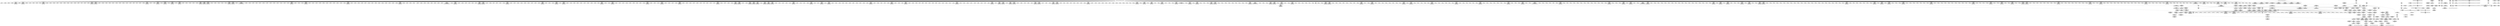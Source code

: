 digraph {
	CE0x40fbb00 [shape=record,shape=Mrecord,label="{CE0x40fbb00|1216:_i8*,_:_CRE_133,134_}"]
	CE0x4150190 [shape=record,shape=Mrecord,label="{CE0x4150190|selinux_socket_unix_may_send:tmp7|*LoadInst*|security/selinux/hooks.c,4294|*SummSource*}"]
	CE0x40f1a40 [shape=record,shape=Mrecord,label="{CE0x40f1a40|1216:_i8*,_:_CRE_403,404_}"]
	CE0x41710a0 [shape=record,shape=Mrecord,label="{CE0x41710a0|avc_has_perm:auditdata|Function::avc_has_perm&Arg::auditdata::}"]
	CE0x4173ae0 [shape=record,shape=Mrecord,label="{CE0x4173ae0|selinux_socket_unix_may_send:tmp13|security/selinux/hooks.c,4300}"]
	CE0x4171830 [shape=record,shape=Mrecord,label="{CE0x4171830|selinux_socket_unix_may_send:net3|security/selinux/hooks.c,4299}"]
	CE0x4170610 [shape=record,shape=Mrecord,label="{CE0x4170610|avc_has_perm:tclass|Function::avc_has_perm&Arg::tclass::|*SummSink*}"]
	CE0x40e8170 [shape=record,shape=Mrecord,label="{CE0x40e8170|1216:_i8*,_:_CRE_227,228_}"]
	CE0x41718a0 [shape=record,shape=Mrecord,label="{CE0x41718a0|selinux_socket_unix_may_send:net3|security/selinux/hooks.c,4299|*SummSource*}"]
	CE0x40eb400 [shape=record,shape=Mrecord,label="{CE0x40eb400|1216:_i8*,_:_CRE_150,151_}"]
	CE0x40e88f0 [shape=record,shape=Mrecord,label="{CE0x40e88f0|1216:_i8*,_:_CRE_159,160_}"]
	CE0x4106a60 [shape=record,shape=Mrecord,label="{CE0x4106a60|1216:_i8*,_:_CRE_601,602_}"]
	CE0x4136160 [shape=record,shape=Mrecord,label="{CE0x4136160|1216:_i8*,_:_CRE_1104,1112_|*MultipleSource*|*LoadInst*|security/selinux/hooks.c,4293|security/selinux/hooks.c,4293}"]
	CE0x4109c90 [shape=record,shape=Mrecord,label="{CE0x4109c90|1216:_i8*,_:_CRE_678,679_}"]
	CE0x4100620 [shape=record,shape=Mrecord,label="{CE0x4100620|1216:_i8*,_:_CRE_143,144_}"]
	CE0x4134460 [shape=record,shape=Mrecord,label="{CE0x4134460|1216:_i8*,_:_CRE_976,980_|*MultipleSource*|*LoadInst*|security/selinux/hooks.c,4293|security/selinux/hooks.c,4293}"]
	CE0x40de9f0 [shape=record,shape=Mrecord,label="{CE0x40de9f0|1216:_i8*,_:_CRE_35,36_}"]
	CE0x4173960 [shape=record,shape=Mrecord,label="{CE0x4173960|selinux_socket_unix_may_send:net6|security/selinux/hooks.c,4300|*SummSink*}"]
	CE0x41845b0 [shape=record,shape=Mrecord,label="{CE0x41845b0|8:_%struct.sock*,_:_SCME_33,34_}"]
	CE0x4184940 [shape=record,shape=Mrecord,label="{CE0x4184940|8:_%struct.sock*,_:_SCME_36,37_}"]
	CE0x40ec540 [shape=record,shape=Mrecord,label="{CE0x40ec540|16:_i32,_24:_i16,_:_CRE_16,20_|*MultipleSource*|security/selinux/hooks.c,4294|security/selinux/hooks.c,4294|security/selinux/hooks.c,4302}"]
	CE0x4106950 [shape=record,shape=Mrecord,label="{CE0x4106950|1216:_i8*,_:_CRE_600,601_}"]
	CE0x41102d0 [shape=record,shape=Mrecord,label="{CE0x41102d0|1216:_i8*,_:_CRE_363,364_}"]
	CE0x4174d50 [shape=record,shape=Mrecord,label="{CE0x4174d50|i32_2|*Constant*|*SummSink*}"]
	CE0x40d8ba0 [shape=record,shape=Mrecord,label="{CE0x40d8ba0|i64*_getelementptr_inbounds_(_2_x_i64_,_2_x_i64_*___llvm_gcov_ctr340,_i64_0,_i64_1)|*Constant*}"]
	CE0x4171110 [shape=record,shape=Mrecord,label="{CE0x4171110|avc_has_perm:auditdata|Function::avc_has_perm&Arg::auditdata::|*SummSource*}"]
	CE0x40f4db0 [shape=record,shape=Mrecord,label="{CE0x40f4db0|1216:_i8*,_:_CRE_540,541_}"]
	CE0x40eaf30 [shape=record,shape=Mrecord,label="{CE0x40eaf30|1216:_i8*,_:_CRE_248,249_}"]
	CE0x4176710 [shape=record,shape=Mrecord,label="{CE0x4176710|selinux_socket_unix_may_send:sclass|security/selinux/hooks.c,4302}"]
	CE0x40f99d0 [shape=record,shape=Mrecord,label="{CE0x40f99d0|1216:_i8*,_:_CRE_93,94_}"]
	CE0x40e5f60 [shape=record,shape=Mrecord,label="{CE0x40e5f60|1216:_i8*,_:_CRE_127,128_}"]
	CE0x4180f90 [shape=record,shape=Mrecord,label="{CE0x4180f90|_ret_i32_%call,_!dbg_!27738|security/selinux/hooks.c,4304|*SummSink*}"]
	CE0x4108310 [shape=record,shape=Mrecord,label="{CE0x4108310|1216:_i8*,_:_CRE_654,655_}"]
	CE0x40f25f0 [shape=record,shape=Mrecord,label="{CE0x40f25f0|1216:_i8*,_:_CRE_414,415_}"]
	CE0x412e9f0 [shape=record,shape=Mrecord,label="{CE0x412e9f0|1216:_i8*,_:_CRE_822,823_}"]
	"CONST[source:0(mediator),value:2(dynamic)][purpose:{object}][SnkIdx:2]"
	CE0x40fbec0 [shape=record,shape=Mrecord,label="{CE0x40fbec0|1216:_i8*,_:_CRE_222,223_}"]
	CE0x4170340 [shape=record,shape=Mrecord,label="{CE0x4170340|avc_has_perm:tclass|Function::avc_has_perm&Arg::tclass::}"]
	CE0x40ea270 [shape=record,shape=Mrecord,label="{CE0x40ea270|1216:_i8*,_:_CRE_236,237_}"]
	CE0x40f4440 [shape=record,shape=Mrecord,label="{CE0x40f4440|1216:_i8*,_:_CRE_496,512_|*MultipleSource*|*LoadInst*|security/selinux/hooks.c,4293|security/selinux/hooks.c,4293}"]
	CE0x41006f0 [shape=record,shape=Mrecord,label="{CE0x41006f0|1216:_i8*,_:_CRE_144,145_}"]
	CE0x4130370 [shape=record,shape=Mrecord,label="{CE0x4130370|1216:_i8*,_:_CRE_846,847_}"]
	CE0x4184010 [shape=record,shape=Mrecord,label="{CE0x4184010|8:_%struct.sock*,_:_SCME_27,28_}"]
	CE0x40f9e40 [shape=record,shape=Mrecord,label="{CE0x40f9e40|1216:_i8*,_:_CRE_164,165_}"]
	CE0x4130bf0 [shape=record,shape=Mrecord,label="{CE0x4130bf0|1216:_i8*,_:_CRE_854,855_}"]
	CE0x4110e80 [shape=record,shape=Mrecord,label="{CE0x4110e80|1216:_i8*,_:_CRE_374,375_}"]
	CE0x40e9280 [shape=record,shape=Mrecord,label="{CE0x40e9280|1216:_i8*,_:_CRE_19,20_|*MultipleSource*|*LoadInst*|security/selinux/hooks.c,4293|security/selinux/hooks.c,4293}"]
	CE0x4184a70 [shape=record,shape=Mrecord,label="{CE0x4184a70|8:_%struct.sock*,_:_SCME_37,38_}"]
	CE0x416f8f0 [shape=record,shape=Mrecord,label="{CE0x416f8f0|avc_has_perm:entry|*SummSink*}"]
	CE0x40f5bb0 [shape=record,shape=Mrecord,label="{CE0x40f5bb0|1216:_i8*,_:_CRE_552,553_}"]
	CE0x40fa350 [shape=record,shape=Mrecord,label="{CE0x40fa350|1216:_i8*,_:_CRE_85,86_}"]
	CE0x416f0b0 [shape=record,shape=Mrecord,label="{CE0x416f0b0|selinux_socket_unix_may_send:tmp9|security/selinux/hooks.c,4294}"]
	CE0x4174bd0 [shape=record,shape=Mrecord,label="{CE0x4174bd0|i32_2|*Constant*|*SummSource*}"]
	CE0x41504d0 [shape=record,shape=Mrecord,label="{CE0x41504d0|selinux_socket_unix_may_send:sk_security2|security/selinux/hooks.c,4294}"]
	CE0x4180830 [shape=record,shape=Mrecord,label="{CE0x4180830|selinux_socket_unix_may_send:tmp17|security/selinux/hooks.c,4304}"]
	CE0x4186100 [shape=record,shape=Mrecord,label="{CE0x4186100|i64_56|*Constant*}"]
	CE0x40ef0e0 [shape=record,shape=Mrecord,label="{CE0x40ef0e0|1216:_i8*,_:_CRE_70,71_}"]
	CE0x4170c40 [shape=record,shape=Mrecord,label="{CE0x4170c40|avc_has_perm:requested|Function::avc_has_perm&Arg::requested::|*SummSink*}"]
	CE0x4187390 [shape=record,shape=Mrecord,label="{CE0x4187390|i32_8|*Constant*|*SummSource*}"]
	CE0x410c1a0 [shape=record,shape=Mrecord,label="{CE0x410c1a0|selinux_socket_unix_may_send:tmp7|*LoadInst*|security/selinux/hooks.c,4294}"]
	CE0x40e45a0 [shape=record,shape=Mrecord,label="{CE0x40e45a0|i32_0|*Constant*|*SummSink*}"]
	CE0x4100120 [shape=record,shape=Mrecord,label="{CE0x4100120|1216:_i8*,_:_CRE_25,26_}"]
	CE0x40e7e20 [shape=record,shape=Mrecord,label="{CE0x40e7e20|1216:_i8*,_:_CRE_56,57_}"]
	CE0x40e1d10 [shape=record,shape=Mrecord,label="{CE0x40e1d10|1216:_i8*,_:_CRE_193,194_}"]
	CE0x40e8430 [shape=record,shape=Mrecord,label="{CE0x40e8430|1216:_i8*,_:_CRE_201,202_}"]
	CE0x6061ad0 [shape=record,shape=Mrecord,label="{CE0x6061ad0|32:_%struct.sock*,_:_CRE_40,48_|*MultipleSource*|security/selinux/hooks.c,4293|Function::selinux_socket_unix_may_send&Arg::sock::}"]
	CE0x41035a0 [shape=record,shape=Mrecord,label="{CE0x41035a0|1216:_i8*,_:_CRE_154,155_}"]
	CE0x4133070 [shape=record,shape=Mrecord,label="{CE0x4133070|1216:_i8*,_:_CRE_904,912_|*MultipleSource*|*LoadInst*|security/selinux/hooks.c,4293|security/selinux/hooks.c,4293}"]
	CE0x40e8a90 [shape=record,shape=Mrecord,label="{CE0x40e8a90|1216:_i8*,_:_CRE_161,162_}"]
	CE0x4178560 [shape=record,shape=Mrecord,label="{CE0x4178560|selinux_socket_unix_may_send:tmp15|security/selinux/hooks.c,4302|*SummSink*}"]
	CE0x40def60 [shape=record,shape=Mrecord,label="{CE0x40def60|1216:_i8*,_:_CRE_68,69_}"]
	CE0x41007c0 [shape=record,shape=Mrecord,label="{CE0x41007c0|1216:_i8*,_:_CRE_145,146_}"]
	CE0x410f610 [shape=record,shape=Mrecord,label="{CE0x410f610|1216:_i8*,_:_CRE_328,336_|*MultipleSource*|*LoadInst*|security/selinux/hooks.c,4293|security/selinux/hooks.c,4293}"]
	CE0x412ff30 [shape=record,shape=Mrecord,label="{CE0x412ff30|1216:_i8*,_:_CRE_842,843_}"]
	CE0x4139890 [shape=record,shape=Mrecord,label="{CE0x4139890|selinux_socket_unix_may_send:tmp6|security/selinux/hooks.c,4293}"]
	CE0x4135680 [shape=record,shape=Mrecord,label="{CE0x4135680|1216:_i8*,_:_CRE_1056,1064_|*MultipleSource*|*LoadInst*|security/selinux/hooks.c,4293|security/selinux/hooks.c,4293}"]
	CE0x4103400 [shape=record,shape=Mrecord,label="{CE0x4103400|1216:_i8*,_:_CRE_152,153_}"]
	CE0x4185b10 [shape=record,shape=Mrecord,label="{CE0x4185b10|8:_%struct.sock*,_:_SCME_51,52_}"]
	CE0x410db60 [shape=record,shape=Mrecord,label="{CE0x410db60|1216:_i8*,_:_CRE_703,704_}"]
	CE0x4133980 [shape=record,shape=Mrecord,label="{CE0x4133980|1216:_i8*,_:_CRE_952,960_|*MultipleSource*|*LoadInst*|security/selinux/hooks.c,4293|security/selinux/hooks.c,4293}"]
	CE0x41034d0 [shape=record,shape=Mrecord,label="{CE0x41034d0|1216:_i8*,_:_CRE_153,154_}"]
	CE0x40ff080 [shape=record,shape=Mrecord,label="{CE0x40ff080|1216:_i8*,_:_CRE_77,78_}"]
	CE0x41101c0 [shape=record,shape=Mrecord,label="{CE0x41101c0|1216:_i8*,_:_CRE_362,363_}"]
	CE0x40fa420 [shape=record,shape=Mrecord,label="{CE0x40fa420|1216:_i8*,_:_CRE_86,87_}"]
	CE0x40fc930 [shape=record,shape=Mrecord,label="{CE0x40fc930|1216:_i8*,_:_CRE_117,118_}"]
	CE0x40f5ee0 [shape=record,shape=Mrecord,label="{CE0x40f5ee0|1216:_i8*,_:_CRE_555,556_}"]
	CE0x40fc0e0 [shape=record,shape=Mrecord,label="{CE0x40fc0e0|1216:_i8*,_:_CRE_224,225_}"]
	CE0x4105da0 [shape=record,shape=Mrecord,label="{CE0x4105da0|1216:_i8*,_:_CRE_589,590_}"]
	"CONST[source:0(mediator),value:0(static)][purpose:{operation}][SnkIdx:3]"
	CE0x40e1c00 [shape=record,shape=Mrecord,label="{CE0x40e1c00|1216:_i8*,_:_CRE_184,188_|*MultipleSource*|*LoadInst*|security/selinux/hooks.c,4293|security/selinux/hooks.c,4293}"]
	CE0x40ea6b0 [shape=record,shape=Mrecord,label="{CE0x40ea6b0|1216:_i8*,_:_CRE_240,241_}"]
	CE0x41076e0 [shape=record,shape=Mrecord,label="{CE0x41076e0|1216:_i8*,_:_CRE_624,632_|*MultipleSource*|*LoadInst*|security/selinux/hooks.c,4293|security/selinux/hooks.c,4293}"]
	CE0x40f3090 [shape=record,shape=Mrecord,label="{CE0x40f3090|1216:_i8*,_:_CRE_536,537_}"]
	CE0x4103810 [shape=record,shape=Mrecord,label="{CE0x4103810|1216:_i8*,_:_CRE_157,158_}"]
	CE0x40e7d50 [shape=record,shape=Mrecord,label="{CE0x40e7d50|1216:_i8*,_:_CRE_39,40_}"]
	CE0x40f1b50 [shape=record,shape=Mrecord,label="{CE0x40f1b50|1216:_i8*,_:_CRE_404,405_}"]
	CE0x4115660 [shape=record,shape=Mrecord,label="{CE0x4115660|1216:_i8*,_:_CRE_6,7_}"]
	CE0x4135bf0 [shape=record,shape=Mrecord,label="{CE0x4135bf0|1216:_i8*,_:_CRE_1076,1080_|*MultipleSource*|*LoadInst*|security/selinux/hooks.c,4293|security/selinux/hooks.c,4293}"]
	CE0x4108b90 [shape=record,shape=Mrecord,label="{CE0x4108b90|1216:_i8*,_:_CRE_662,663_}"]
	CE0x4131250 [shape=record,shape=Mrecord,label="{CE0x4131250|1216:_i8*,_:_CRE_860,861_}"]
	CE0x416fd90 [shape=record,shape=Mrecord,label="{CE0x416fd90|avc_has_perm:ssid|Function::avc_has_perm&Arg::ssid::|*SummSource*}"]
	CE0x4130260 [shape=record,shape=Mrecord,label="{CE0x4130260|1216:_i8*,_:_CRE_845,846_}"]
	CE0x40eba90 [shape=record,shape=Mrecord,label="{CE0x40eba90|1216:_i8*,_:_CRE_172,173_}"]
	CE0x41875a0 [shape=record,shape=Mrecord,label="{CE0x41875a0|selinux_socket_unix_may_send:type|security/selinux/hooks.c,4298}"]
	CE0x4105410 [shape=record,shape=Mrecord,label="{CE0x4105410|1216:_i8*,_:_CRE_580,581_}"]
	CE0x40e9770 [shape=record,shape=Mrecord,label="{CE0x40e9770|selinux_socket_unix_may_send:tmp3|*SummSource*}"]
	CE0x410df50 [shape=record,shape=Mrecord,label="{CE0x410df50|1216:_i8*,_:_CRE_252,253_}"]
	CE0x4103cb0 [shape=record,shape=Mrecord,label="{CE0x4103cb0|1216:_i8*,_:_CRE_558,559_}"]
	CE0x418d090 [shape=record,shape=Mrecord,label="{CE0x418d090|selinux_socket_unix_may_send:tmp10|security/selinux/hooks.c,4296|*SummSource*}"]
	CE0x4174ef0 [shape=record,shape=Mrecord,label="{CE0x4174ef0|selinux_socket_unix_may_send:sid|security/selinux/hooks.c,4302|*SummSink*}"]
	CE0x40db850 [shape=record,shape=Mrecord,label="{CE0x40db850|selinux_socket_unix_may_send:bb}"]
	CE0x41070c0 [shape=record,shape=Mrecord,label="{CE0x41070c0|1216:_i8*,_:_CRE_607,608_}"]
	CE0x4130f20 [shape=record,shape=Mrecord,label="{CE0x4130f20|1216:_i8*,_:_CRE_857,858_}"]
	CE0x40de1a0 [shape=record,shape=Mrecord,label="{CE0x40de1a0|i32_5|*Constant*}"]
	CE0x40ddd80 [shape=record,shape=Mrecord,label="{CE0x40ddd80|i32_1|*Constant*}"]
	CE0x410ad60 [shape=record,shape=Mrecord,label="{CE0x410ad60|1216:_i8*,_:_CRE_709,710_}"]
	CE0x4116980 [shape=record,shape=Mrecord,label="{CE0x4116980|1216:_i8*,_:_CRE_4,5_}"]
	CE0x412e390 [shape=record,shape=Mrecord,label="{CE0x412e390|1216:_i8*,_:_CRE_816,817_}"]
	CE0x40f23d0 [shape=record,shape=Mrecord,label="{CE0x40f23d0|1216:_i8*,_:_CRE_412,413_}"]
	CE0x41802e0 [shape=record,shape=Mrecord,label="{CE0x41802e0|_ret_i32_%retval.0,_!dbg_!27728|security/selinux/avc.c,775|*SummSource*}"]
	CE0x4138170 [shape=record,shape=Mrecord,label="{CE0x4138170|1216:_i8*,_:_CRE_1208,1212_|*MultipleSource*|*LoadInst*|security/selinux/hooks.c,4293|security/selinux/hooks.c,4293}"]
	CE0x412cc60 [shape=record,shape=Mrecord,label="{CE0x412cc60|1216:_i8*,_:_CRE_760,764_|*MultipleSource*|*LoadInst*|security/selinux/hooks.c,4293|security/selinux/hooks.c,4293}"]
	CE0x4109630 [shape=record,shape=Mrecord,label="{CE0x4109630|1216:_i8*,_:_CRE_672,673_}"]
	CE0x4137320 [shape=record,shape=Mrecord,label="{CE0x4137320|selinux_socket_unix_may_send:tmp5|security/selinux/hooks.c,4293}"]
	CE0x40dc8e0 [shape=record,shape=Mrecord,label="{CE0x40dc8e0|i32_5|*Constant*|*SummSink*}"]
	CE0x410d2e0 [shape=record,shape=Mrecord,label="{CE0x410d2e0|1216:_i8*,_:_CRE_695,696_}"]
	CE0x417bbd0 [shape=record,shape=Mrecord,label="{CE0x417bbd0|i32_(i32,_i32,_i16,_i32,_%struct.common_audit_data*)*_bitcast_(i32_(i32,_i32,_i16,_i32,_%struct.common_audit_data.495*)*_avc_has_perm_to_i32_(i32,_i32,_i16,_i32,_%struct.common_audit_data*)*)|*Constant*}"]
	CE0x410c9f0 [shape=record,shape=Mrecord,label="{CE0x410c9f0|32:_%struct.sock*,_:_CRE_8,16_|*MultipleSource*|Function::selinux_socket_unix_may_send&Arg::other::|security/selinux/hooks.c,4294}"]
	CE0x410fbc0 [shape=record,shape=Mrecord,label="{CE0x410fbc0|1216:_i8*,_:_CRE_356,357_}"]
	CE0x40f9b50 [shape=record,shape=Mrecord,label="{CE0x40f9b50|1216:_i8*,_:_CRE_94,95_}"]
	CE0x40e6210 [shape=record,shape=Mrecord,label="{CE0x40e6210|1216:_i8*,_:_CRE_166,167_}"]
	CE0x4107fb0 [shape=record,shape=Mrecord,label="{CE0x4107fb0|1216:_i8*,_:_CRE_652,653_}"]
	CE0x4180a30 [shape=record,shape=Mrecord,label="{CE0x4180a30|selinux_socket_unix_may_send:tmp17|security/selinux/hooks.c,4304|*SummSource*}"]
	CE0x40e4d10 [shape=record,shape=Mrecord,label="{CE0x40e4d10|1216:_i8*,_:_CRE_99,100_}"]
	CE0x40e7800 [shape=record,shape=Mrecord,label="{CE0x40e7800|0:_i8,_8:_%struct.lsm_network_audit*,_24:_%struct.selinux_audit_data*,_:_SCMRE_0,1_|*MultipleSource*|security/selinux/hooks.c,4298|security/selinux/hooks.c, 4295}"]
	CE0x4104750 [shape=record,shape=Mrecord,label="{CE0x4104750|1216:_i8*,_:_CRE_568,569_}"]
	CE0x4110f90 [shape=record,shape=Mrecord,label="{CE0x4110f90|1216:_i8*,_:_CRE_375,376_}"]
	CE0x4150330 [shape=record,shape=Mrecord,label="{CE0x4150330|selinux_socket_unix_may_send:tmp7|*LoadInst*|security/selinux/hooks.c,4294|*SummSink*}"]
	CE0x4104b90 [shape=record,shape=Mrecord,label="{CE0x4104b90|1216:_i8*,_:_CRE_572,573_}"]
	CE0x40ef1b0 [shape=record,shape=Mrecord,label="{CE0x40ef1b0|1216:_i8*,_:_CRE_71,72_}"]
	CE0x41168e0 [shape=record,shape=Mrecord,label="{CE0x41168e0|1216:_i8*,_:_CRE_3,4_}"]
	CE0x4150020 [shape=record,shape=Mrecord,label="{CE0x4150020|32:_%struct.sock*,_:_CRE_40,48_|*MultipleSource*|Function::selinux_socket_unix_may_send&Arg::other::|security/selinux/hooks.c,4294}"]
	CE0x410da50 [shape=record,shape=Mrecord,label="{CE0x410da50|1216:_i8*,_:_CRE_702,703_}"]
	CE0x40f0fa0 [shape=record,shape=Mrecord,label="{CE0x40f0fa0|1216:_i8*,_:_CRE_393,394_}"]
	CE0x4114510 [shape=record,shape=Mrecord,label="{CE0x4114510|1216:_i8*,_:_CRE_8,12_|*MultipleSource*|*LoadInst*|security/selinux/hooks.c,4293|security/selinux/hooks.c,4293}"]
	CE0x4184ba0 [shape=record,shape=Mrecord,label="{CE0x4184ba0|8:_%struct.sock*,_:_SCME_38,39_}"]
	CE0x40f1e80 [shape=record,shape=Mrecord,label="{CE0x40f1e80|1216:_i8*,_:_CRE_407,408_}"]
	CE0x41872d0 [shape=record,shape=Mrecord,label="{CE0x41872d0|i32_8|*Constant*}"]
	CE0x40d6760 [shape=record,shape=Mrecord,label="{CE0x40d6760|selinux_socket_unix_may_send:sk|security/selinux/hooks.c,4293}"]
	CE0x40f5aa0 [shape=record,shape=Mrecord,label="{CE0x40f5aa0|1216:_i8*,_:_CRE_551,552_}"]
	CE0x418ce30 [shape=record,shape=Mrecord,label="{CE0x418ce30|selinux_socket_unix_may_send:tmp10|security/selinux/hooks.c,4296}"]
	CE0x41340c0 [shape=record,shape=Mrecord,label="{CE0x41340c0|1216:_i8*,_:_CRE_970,972_|*MultipleSource*|*LoadInst*|security/selinux/hooks.c,4293|security/selinux/hooks.c,4293}"]
	CE0x4107c80 [shape=record,shape=Mrecord,label="{CE0x4107c80|1216:_i8*,_:_CRE_649,650_}"]
	CE0x4135a20 [shape=record,shape=Mrecord,label="{CE0x4135a20|1216:_i8*,_:_CRE_1072,1076_|*MultipleSource*|*LoadInst*|security/selinux/hooks.c,4293|security/selinux/hooks.c,4293}"]
	CE0x40f0500 [shape=record,shape=Mrecord,label="{CE0x40f0500|1216:_i8*,_:_CRE_383,384_}"]
	CE0x4135f90 [shape=record,shape=Mrecord,label="{CE0x4135f90|1216:_i8*,_:_CRE_1088,1104_|*MultipleSource*|*LoadInst*|security/selinux/hooks.c,4293|security/selinux/hooks.c,4293}"]
	CE0x40eb330 [shape=record,shape=Mrecord,label="{CE0x40eb330|1216:_i8*,_:_CRE_149,150_}"]
	CE0x41575c0 [shape=record,shape=Mrecord,label="{CE0x41575c0|selinux_socket_unix_may_send:other|Function::selinux_socket_unix_may_send&Arg::other::}"]
	CE0x4132ea0 [shape=record,shape=Mrecord,label="{CE0x4132ea0|1216:_i8*,_:_CRE_900,904_|*MultipleSource*|*LoadInst*|security/selinux/hooks.c,4293|security/selinux/hooks.c,4293}"]
	CE0x40d6440 [shape=record,shape=Mrecord,label="{CE0x40d6440|1216:_i8*,_:_CRE_81,82_}"]
	CE0x40f0e90 [shape=record,shape=Mrecord,label="{CE0x40f0e90|1216:_i8*,_:_CRE_392,393_}"]
	CE0x40db4e0 [shape=record,shape=Mrecord,label="{CE0x40db4e0|selinux_socket_unix_may_send:ad|security/selinux/hooks.c, 4295}"]
	CE0x410fc30 [shape=record,shape=Mrecord,label="{CE0x410fc30|1216:_i8*,_:_CRE_355,356_}"]
	CE0x41319c0 [shape=record,shape=Mrecord,label="{CE0x41319c0|1216:_i8*,_:_CRE_867,868_}"]
	CE0x40f0940 [shape=record,shape=Mrecord,label="{CE0x40f0940|1216:_i8*,_:_CRE_387,388_}"]
	CE0x412c6f0 [shape=record,shape=Mrecord,label="{CE0x412c6f0|1216:_i8*,_:_CRE_736,740_|*MultipleSource*|*LoadInst*|security/selinux/hooks.c,4293|security/selinux/hooks.c,4293}"]
	CE0x4134800 [shape=record,shape=Mrecord,label="{CE0x4134800|1216:_i8*,_:_CRE_992,1000_|*MultipleSource*|*LoadInst*|security/selinux/hooks.c,4293|security/selinux/hooks.c,4293}"]
	CE0x41354b0 [shape=record,shape=Mrecord,label="{CE0x41354b0|1216:_i8*,_:_CRE_1048,1056_|*MultipleSource*|*LoadInst*|security/selinux/hooks.c,4293|security/selinux/hooks.c,4293}"]
	CE0x41061e0 [shape=record,shape=Mrecord,label="{CE0x41061e0|1216:_i8*,_:_CRE_593,594_}"]
	CE0x416cb40 [shape=record,shape=Mrecord,label="{CE0x416cb40|selinux_socket_unix_may_send:tmp8|security/selinux/hooks.c,4294}"]
	CE0x40f0a50 [shape=record,shape=Mrecord,label="{CE0x40f0a50|1216:_i8*,_:_CRE_388,389_}"]
	CE0x41091f0 [shape=record,shape=Mrecord,label="{CE0x41091f0|1216:_i8*,_:_CRE_668,669_}"]
	CE0x4110820 [shape=record,shape=Mrecord,label="{CE0x4110820|1216:_i8*,_:_CRE_368,369_}"]
	CE0x4176580 [shape=record,shape=Mrecord,label="{CE0x4176580|selinux_socket_unix_may_send:tmp14|security/selinux/hooks.c,4302|*SummSink*}"]
	CE0x417a5f0 [shape=record,shape=Mrecord,label="{CE0x417a5f0|selinux_socket_unix_may_send:sclass|security/selinux/hooks.c,4302|*SummSink*}"]
	CE0x40f2700 [shape=record,shape=Mrecord,label="{CE0x40f2700|1216:_i8*,_:_CRE_415,416_}"]
	CE0x41376a0 [shape=record,shape=Mrecord,label="{CE0x41376a0|1216:_i8*,_:_CRE_1168,1176_|*MultipleSource*|*LoadInst*|security/selinux/hooks.c,4293|security/selinux/hooks.c,4293}"]
	CE0x40f4590 [shape=record,shape=Mrecord,label="{CE0x40f4590|1216:_i8*,_:_CRE_512,520_|*MultipleSource*|*LoadInst*|security/selinux/hooks.c,4293|security/selinux/hooks.c,4293}"]
	CE0x40d65e0 [shape=record,shape=Mrecord,label="{CE0x40d65e0|1216:_i8*,_:_CRE_83,84_}"]
	CE0x579bd70 [shape=record,shape=Mrecord,label="{CE0x579bd70|32:_%struct.sock*,_:_CRE_24,32_|*MultipleSource*|security/selinux/hooks.c,4293|Function::selinux_socket_unix_may_send&Arg::sock::}"]
	CE0x412f490 [shape=record,shape=Mrecord,label="{CE0x412f490|1216:_i8*,_:_CRE_832,833_}"]
	CE0x412f160 [shape=record,shape=Mrecord,label="{CE0x412f160|1216:_i8*,_:_CRE_829,830_}"]
	CE0x410ab40 [shape=record,shape=Mrecord,label="{CE0x410ab40|1216:_i8*,_:_CRE_707,708_}"]
	CE0x40fd910 [shape=record,shape=Mrecord,label="{CE0x40fd910|1216:_i8*,_:_CRE_31,32_}"]
	CE0x412e4a0 [shape=record,shape=Mrecord,label="{CE0x412e4a0|1216:_i8*,_:_CRE_817,818_}"]
	CE0x4139a60 [shape=record,shape=Mrecord,label="{CE0x4139a60|selinux_socket_unix_may_send:tmp6|security/selinux/hooks.c,4293|*SummSink*}"]
	CE0x4136c40 [shape=record,shape=Mrecord,label="{CE0x4136c40|1216:_i8*,_:_CRE_1154,1155_}"]
	CE0x40fc9d0 [shape=record,shape=Mrecord,label="{CE0x40fc9d0|1216:_i8*,_:_CRE_116,117_}"]
	CE0x40ed500 [shape=record,shape=Mrecord,label="{CE0x40ed500|i32_59|*Constant*|*SummSink*}"]
	CE0x410b3c0 [shape=record,shape=Mrecord,label="{CE0x410b3c0|1216:_i8*,_:_CRE_715,716_}"]
	CE0x410a920 [shape=record,shape=Mrecord,label="{CE0x410a920|1216:_i8*,_:_CRE_705,706_}"]
	CE0x41003b0 [shape=record,shape=Mrecord,label="{CE0x41003b0|1216:_i8*,_:_CRE_140,141_}"]
	CE0x410e170 [shape=record,shape=Mrecord,label="{CE0x410e170|1216:_i8*,_:_CRE_254,255_}"]
	CE0x4131e00 [shape=record,shape=Mrecord,label="{CE0x4131e00|1216:_i8*,_:_CRE_871,872_}"]
	CE0x40fc780 [shape=record,shape=Mrecord,label="{CE0x40fc780|1216:_i8*,_:_CRE_113,114_}"]
	CE0x40f41a0 [shape=record,shape=Mrecord,label="{CE0x40f41a0|1216:_i8*,_:_CRE_480,488_|*MultipleSource*|*LoadInst*|security/selinux/hooks.c,4293|security/selinux/hooks.c,4293}"]
	CE0x40f4e20 [shape=record,shape=Mrecord,label="{CE0x40f4e20|1216:_i8*,_:_CRE_539,540_}"]
	CE0x40f8a80 [shape=record,shape=Mrecord,label="{CE0x40f8a80|1216:_i8*,_:_CRE_233,234_}"]
	CE0x41100b0 [shape=record,shape=Mrecord,label="{CE0x41100b0|1216:_i8*,_:_CRE_361,362_}"]
	CE0x40f3720 [shape=record,shape=Mrecord,label="{CE0x40f3720|1216:_i8*,_:_CRE_448,452_|*MultipleSource*|*LoadInst*|security/selinux/hooks.c,4293|security/selinux/hooks.c,4293}"]
	CE0x4104fd0 [shape=record,shape=Mrecord,label="{CE0x4104fd0|1216:_i8*,_:_CRE_576,577_}"]
	CE0x4109410 [shape=record,shape=Mrecord,label="{CE0x4109410|1216:_i8*,_:_CRE_670,671_}"]
	CE0x40f8110 [shape=record,shape=Mrecord,label="{CE0x40f8110|1216:_i8*,_:_CRE_218,219_}"]
	CE0x40de670 [shape=record,shape=Mrecord,label="{CE0x40de670|i64_1|*Constant*|*SummSource*}"]
	CE0x40fba30 [shape=record,shape=Mrecord,label="{CE0x40fba30|1216:_i8*,_:_CRE_132,133_}"]
	CE0x40ea160 [shape=record,shape=Mrecord,label="{CE0x40ea160|1216:_i8*,_:_CRE_235,236_}"]
	CE0x4183440 [shape=record,shape=Mrecord,label="{CE0x4183440|8:_%struct.sock*,_:_SCME_8,16_|*MultipleSource*|security/selinux/hooks.c,4296|security/selinux/hooks.c,4296|security/selinux/hooks.c, 4296}"]
	CE0x412eb00 [shape=record,shape=Mrecord,label="{CE0x412eb00|1216:_i8*,_:_CRE_823,824_}"]
	CE0x40f2d60 [shape=record,shape=Mrecord,label="{CE0x40f2d60|1216:_i8*,_:_CRE_421,422_}"]
	CE0x40fd100 [shape=record,shape=Mrecord,label="{CE0x40fd100|i64*_getelementptr_inbounds_(_2_x_i64_,_2_x_i64_*___llvm_gcov_ctr340,_i64_0,_i64_1)|*Constant*|*SummSource*}"]
	CE0x4170db0 [shape=record,shape=Mrecord,label="{CE0x4170db0|avc_has_perm:requested|Function::avc_has_perm&Arg::requested::}"]
	CE0x41783a0 [shape=record,shape=Mrecord,label="{CE0x41783a0|selinux_socket_unix_may_send:tmp15|security/selinux/hooks.c,4302|*SummSource*}"]
	"CONST[source:1(input),value:2(dynamic)][purpose:{object}][SrcIdx:1]"
	CE0x410c6d0 [shape=record,shape=Mrecord,label="{CE0x410c6d0|32:_%struct.sock*,_:_CRE_4,6_|*MultipleSource*|Function::selinux_socket_unix_may_send&Arg::other::|security/selinux/hooks.c,4294}"]
	CE0x417a8e0 [shape=record,shape=Mrecord,label="{CE0x417a8e0|selinux_socket_unix_may_send:tmp16|security/selinux/hooks.c,4302|*SummSource*}"]
	CE0x4139730 [shape=record,shape=Mrecord,label="{CE0x4139730|selinux_socket_unix_may_send:tmp5|security/selinux/hooks.c,4293|*SummSource*}"]
	CE0x40fcf60 [shape=record,shape=Mrecord,label="{CE0x40fcf60|1216:_i8*,_:_CRE_181,182_}"]
	CE0x410a620 [shape=record,shape=Mrecord,label="{CE0x410a620|1216:_i8*,_:_CRE_687,688_}"]
	CE0x410dc50 [shape=record,shape=Mrecord,label="{CE0x410dc50|1216:_i8*,_:_CRE_249,250_}"]
	CE0x410d3f0 [shape=record,shape=Mrecord,label="{CE0x410d3f0|1216:_i8*,_:_CRE_696,697_}"]
	CE0x40f39c0 [shape=record,shape=Mrecord,label="{CE0x40f39c0|1216:_i8*,_:_CRE_456,458_|*MultipleSource*|*LoadInst*|security/selinux/hooks.c,4293|security/selinux/hooks.c,4293}"]
	CE0x40eb0c0 [shape=record,shape=Mrecord,label="{CE0x40eb0c0|1216:_i8*,_:_CRE_146,147_}"]
	CE0x40f13e0 [shape=record,shape=Mrecord,label="{CE0x40f13e0|1216:_i8*,_:_CRE_397,398_}"]
	CE0x40f9310 [shape=record,shape=Mrecord,label="{CE0x40f9310|1216:_i8*,_:_CRE_202,203_}"]
	CE0x40f9ab0 [shape=record,shape=Mrecord,label="{CE0x40f9ab0|1216:_i8*,_:_CRE_91,92_}"]
	CE0x40eb9c0 [shape=record,shape=Mrecord,label="{CE0x40eb9c0|1216:_i8*,_:_CRE_171,172_}"]
	CE0x417c050 [shape=record,shape=Mrecord,label="{CE0x417c050|i32_(i32,_i32,_i16,_i32,_%struct.common_audit_data*)*_bitcast_(i32_(i32,_i32,_i16,_i32,_%struct.common_audit_data.495*)*_avc_has_perm_to_i32_(i32,_i32,_i16,_i32,_%struct.common_audit_data*)*)|*Constant*|*SummSink*}"]
	CE0x40f11c0 [shape=record,shape=Mrecord,label="{CE0x40f11c0|1216:_i8*,_:_CRE_395,396_}"]
	CE0x40e8030 [shape=record,shape=Mrecord,label="{CE0x40e8030|1216:_i8*,_:_CRE_196,197_}"]
	CE0x40fd8a0 [shape=record,shape=Mrecord,label="{CE0x40fd8a0|1216:_i8*,_:_CRE_30,31_}"]
	CE0x4105a70 [shape=record,shape=Mrecord,label="{CE0x4105a70|1216:_i8*,_:_CRE_586,587_}"]
	CE0x40e0b90 [shape=record,shape=Mrecord,label="{CE0x40e0b90|selinux_socket_unix_may_send:net|security/selinux/hooks.c, 4296|*SummSource*}"]
	CE0x4131030 [shape=record,shape=Mrecord,label="{CE0x4131030|1216:_i8*,_:_CRE_858,859_}"]
	CE0x4131be0 [shape=record,shape=Mrecord,label="{CE0x4131be0|1216:_i8*,_:_CRE_869,870_}"]
	CE0x4130040 [shape=record,shape=Mrecord,label="{CE0x4130040|1216:_i8*,_:_CRE_843,844_}"]
	CE0x40f9750 [shape=record,shape=Mrecord,label="{CE0x40f9750|1216:_i8*,_:_CRE_206,207_}"]
	CE0x40f8b90 [shape=record,shape=Mrecord,label="{CE0x40f8b90|1216:_i8*,_:_CRE_234,235_}"]
	CE0x417ba50 [shape=record,shape=Mrecord,label="{CE0x417ba50|selinux_socket_unix_may_send:call|security/selinux/hooks.c,4302|*SummSink*}"]
	CE0x40f42b0 [shape=record,shape=Mrecord,label="{CE0x40f42b0|1216:_i8*,_:_CRE_488,496_|*MultipleSource*|*LoadInst*|security/selinux/hooks.c,4293|security/selinux/hooks.c,4293}"]
	CE0x4105eb0 [shape=record,shape=Mrecord,label="{CE0x4105eb0|1216:_i8*,_:_CRE_590,591_}"]
	CE0x40fee00 [shape=record,shape=Mrecord,label="{CE0x40fee00|1216:_i8*,_:_CRE_75,76_}"]
	CE0x40e2460 [shape=record,shape=Mrecord,label="{CE0x40e2460|1216:_i8*,_:_CRE_136,137_}"]
	"CONST[source:1(input),value:2(dynamic)][purpose:{subject}][SrcIdx:2]"
	CE0x4176b20 [shape=record,shape=Mrecord,label="{CE0x4176b20|selinux_socket_unix_may_send:sid8|security/selinux/hooks.c,4302|*SummSink*}"]
	CE0x4185520 [shape=record,shape=Mrecord,label="{CE0x4185520|8:_%struct.sock*,_:_SCME_46,47_}"]
	CE0x40e39c0 [shape=record,shape=Mrecord,label="{CE0x40e39c0|selinux_socket_unix_may_send:net|security/selinux/hooks.c, 4296|*SummSink*}"]
	CE0x4100230 [shape=record,shape=Mrecord,label="{CE0x4100230|1216:_i8*,_:_CRE_26,27_}"]
	CE0x4138510 [shape=record,shape=Mrecord,label="{CE0x4138510|1216:_i8*,_:_CRE_1216,1224_|*MultipleSource*|*LoadInst*|security/selinux/hooks.c,4293|security/selinux/hooks.c,4293}"]
	CE0x40e6550 [shape=record,shape=Mrecord,label="{CE0x40e6550|1216:_i8*,_:_CRE_170,171_}"]
	CE0x4106ea0 [shape=record,shape=Mrecord,label="{CE0x4106ea0|1216:_i8*,_:_CRE_605,606_}"]
	CE0x5e2cfc0 [shape=record,shape=Mrecord,label="{CE0x5e2cfc0|i32_59|*Constant*}"]
	CE0x40e6140 [shape=record,shape=Mrecord,label="{CE0x40e6140|1216:_i8*,_:_CRE_165,166_}"]
	CE0x40f10b0 [shape=record,shape=Mrecord,label="{CE0x40f10b0|1216:_i8*,_:_CRE_394,395_}"]
	CE0x40dedc0 [shape=record,shape=Mrecord,label="{CE0x40dedc0|1216:_i8*,_:_CRE_66,67_}"]
	CE0x40ea380 [shape=record,shape=Mrecord,label="{CE0x40ea380|1216:_i8*,_:_CRE_237,238_}"]
	CE0x410e4a0 [shape=record,shape=Mrecord,label="{CE0x410e4a0|1216:_i8*,_:_CRE_257,258_}"]
	CE0x40d9e40 [shape=record,shape=Mrecord,label="{CE0x40d9e40|selinux_socket_unix_may_send:entry}"]
	CE0x40f24e0 [shape=record,shape=Mrecord,label="{CE0x40f24e0|1216:_i8*,_:_CRE_413,414_}"]
	CE0x54c1d60 [shape=record,shape=Mrecord,label="{CE0x54c1d60|32:_%struct.sock*,_:_CRE_8,16_|*MultipleSource*|security/selinux/hooks.c,4293|Function::selinux_socket_unix_may_send&Arg::sock::}"]
	CE0x4109eb0 [shape=record,shape=Mrecord,label="{CE0x4109eb0|1216:_i8*,_:_CRE_680,681_}"]
	CE0x41073f0 [shape=record,shape=Mrecord,label="{CE0x41073f0|1216:_i8*,_:_CRE_612,616_|*MultipleSource*|*LoadInst*|security/selinux/hooks.c,4293|security/selinux/hooks.c,4293}"]
	CE0x4173140 [shape=record,shape=Mrecord,label="{CE0x4173140|selinux_socket_unix_may_send:u5|security/selinux/hooks.c,4300}"]
	CE0x4185190 [shape=record,shape=Mrecord,label="{CE0x4185190|8:_%struct.sock*,_:_SCME_43,44_}"]
	CE0x40f8000 [shape=record,shape=Mrecord,label="{CE0x40f8000|1216:_i8*,_:_CRE_217,218_}"]
	CE0x4108db0 [shape=record,shape=Mrecord,label="{CE0x4108db0|1216:_i8*,_:_CRE_664,665_}"]
	CE0x410d940 [shape=record,shape=Mrecord,label="{CE0x410d940|1216:_i8*,_:_CRE_701,702_}"]
	CE0x4114450 [shape=record,shape=Mrecord,label="{CE0x4114450|1216:_i8*,_:_CRE_24,25_}"]
	CE0x41704e0 [shape=record,shape=Mrecord,label="{CE0x41704e0|avc_has_perm:tclass|Function::avc_has_perm&Arg::tclass::|*SummSource*}"]
	CE0x4100fd0 [shape=record,shape=Mrecord,label="{CE0x4100fd0|1216:_i8*,_:_CRE_63,64_}"]
	CE0x410af80 [shape=record,shape=Mrecord,label="{CE0x410af80|1216:_i8*,_:_CRE_711,712_}"]
	CE0x4174980 [shape=record,shape=Mrecord,label="{CE0x4174980|i32_2|*Constant*}"]
	CE0x40f48b0 [shape=record,shape=Mrecord,label="{CE0x40f48b0|1216:_i8*,_:_CRE_528,536_|*MultipleSource*|*LoadInst*|security/selinux/hooks.c,4293|security/selinux/hooks.c,4293}"]
	CE0x4134290 [shape=record,shape=Mrecord,label="{CE0x4134290|1216:_i8*,_:_CRE_972,976_|*MultipleSource*|*LoadInst*|security/selinux/hooks.c,4293|security/selinux/hooks.c,4293}"]
	CE0x4150460 [shape=record,shape=Mrecord,label="{CE0x4150460|selinux_socket_unix_may_send:sk_security2|security/selinux/hooks.c,4294|*SummSource*}"]
	CE0x41110a0 [shape=record,shape=Mrecord,label="{CE0x41110a0|1216:_i8*,_:_CRE_376,377_}"]
	CE0x4108200 [shape=record,shape=Mrecord,label="{CE0x4108200|1216:_i8*,_:_CRE_653,654_}"]
	CE0x4118d30 [shape=record,shape=Mrecord,label="{CE0x4118d30|1216:_i8*,_:_CRE_0,1_}"]
	CE0x40fa050 [shape=record,shape=Mrecord,label="{CE0x40fa050|1216:_i8*,_:_CRE_121,122_}"]
	CE0x4131f10 [shape=record,shape=Mrecord,label="{CE0x4131f10|1216:_i8*,_:_CRE_872,873_}"]
	CE0x4106730 [shape=record,shape=Mrecord,label="{CE0x4106730|1216:_i8*,_:_CRE_598,599_}"]
	CE0x410f120 [shape=record,shape=Mrecord,label="{CE0x410f120|1216:_i8*,_:_CRE_288,304_|*MultipleSource*|*LoadInst*|security/selinux/hooks.c,4293|security/selinux/hooks.c,4293}"]
	CE0x41769f0 [shape=record,shape=Mrecord,label="{CE0x41769f0|selinux_socket_unix_may_send:sid8|security/selinux/hooks.c,4302|*SummSource*}"]
	CE0x41840c0 [shape=record,shape=Mrecord,label="{CE0x41840c0|8:_%struct.sock*,_:_SCME_28,29_}"]
	CE0x4180bd0 [shape=record,shape=Mrecord,label="{CE0x4180bd0|selinux_socket_unix_may_send:tmp17|security/selinux/hooks.c,4304|*SummSink*}"]
	CE0x40f1930 [shape=record,shape=Mrecord,label="{CE0x40f1930|1216:_i8*,_:_CRE_402,403_}"]
	CE0x4180680 [shape=record,shape=Mrecord,label="{CE0x4180680|_ret_i32_%call,_!dbg_!27738|security/selinux/hooks.c,4304}"]
	CE0x4132350 [shape=record,shape=Mrecord,label="{CE0x4132350|1216:_i8*,_:_CRE_876,877_}"]
	CE0x410d610 [shape=record,shape=Mrecord,label="{CE0x410d610|1216:_i8*,_:_CRE_698,699_}"]
	CE0x410ec10 [shape=record,shape=Mrecord,label="{CE0x410ec10|1216:_i8*,_:_CRE_352,353_}"]
	CE0x40f9640 [shape=record,shape=Mrecord,label="{CE0x40f9640|1216:_i8*,_:_CRE_205,206_}"]
	CE0x4106510 [shape=record,shape=Mrecord,label="{CE0x4106510|1216:_i8*,_:_CRE_596,597_}"]
	CE0x4110b50 [shape=record,shape=Mrecord,label="{CE0x4110b50|1216:_i8*,_:_CRE_371,372_}"]
	CE0x412de80 [shape=record,shape=Mrecord,label="{CE0x412de80|1216:_i8*,_:_CRE_811,812_}"]
	CE0x40ebd00 [shape=record,shape=Mrecord,label="{CE0x40ebd00|1216:_i8*,_:_CRE_175,176_}"]
	CE0x40eeb60 [shape=record,shape=Mrecord,label="{CE0x40eeb60|selinux_socket_unix_may_send:sock|Function::selinux_socket_unix_may_send&Arg::sock::}"]
	CE0x40f3c60 [shape=record,shape=Mrecord,label="{CE0x40f3c60|1216:_i8*,_:_CRE_464,468_|*MultipleSource*|*LoadInst*|security/selinux/hooks.c,4293|security/selinux/hooks.c,4293}"]
	CE0x40fd790 [shape=record,shape=Mrecord,label="{CE0x40fd790|1216:_i8*,_:_CRE_27,28_}"]
	CE0x41729b0 [shape=record,shape=Mrecord,label="{CE0x41729b0|selinux_socket_unix_may_send:tmp12|*LoadInst*|security/selinux/hooks.c,4300|*SummSink*}"]
	CE0x410cc80 [shape=record,shape=Mrecord,label="{CE0x410cc80|1216:_i8*,_:_CRE_689,690_}"]
	CE0x4106d90 [shape=record,shape=Mrecord,label="{CE0x4106d90|1216:_i8*,_:_CRE_604,605_}"]
	CE0x410ef90 [shape=record,shape=Mrecord,label="{CE0x410ef90|1216:_i8*,_:_CRE_280,288_|*MultipleSource*|*LoadInst*|security/selinux/hooks.c,4293|security/selinux/hooks.c,4293}"]
	CE0x4100550 [shape=record,shape=Mrecord,label="{CE0x4100550|1216:_i8*,_:_CRE_142,143_}"]
	CE0x412d910 [shape=record,shape=Mrecord,label="{CE0x412d910|1216:_i8*,_:_CRE_800,804_|*MultipleSource*|*LoadInst*|security/selinux/hooks.c,4293|security/selinux/hooks.c,4293}"]
	CE0x412e5b0 [shape=record,shape=Mrecord,label="{CE0x412e5b0|1216:_i8*,_:_CRE_818,819_}"]
	CE0x410cea0 [shape=record,shape=Mrecord,label="{CE0x410cea0|1216:_i8*,_:_CRE_691,692_}"]
	CE0x417be00 [shape=record,shape=Mrecord,label="{CE0x417be00|i32_(i32,_i32,_i16,_i32,_%struct.common_audit_data*)*_bitcast_(i32_(i32,_i32,_i16,_i32,_%struct.common_audit_data.495*)*_avc_has_perm_to_i32_(i32,_i32,_i16,_i32,_%struct.common_audit_data*)*)|*Constant*|*SummSource*}"]
	CE0x40decf0 [shape=record,shape=Mrecord,label="{CE0x40decf0|1216:_i8*,_:_CRE_65,66_}"]
	CE0x40f2f80 [shape=record,shape=Mrecord,label="{CE0x40f2f80|1216:_i8*,_:_CRE_423,424_}"]
	CE0x4104db0 [shape=record,shape=Mrecord,label="{CE0x4104db0|1216:_i8*,_:_CRE_574,575_}"]
	CE0x4131cf0 [shape=record,shape=Mrecord,label="{CE0x4131cf0|1216:_i8*,_:_CRE_870,871_}"]
	CE0x40e9b60 [shape=record,shape=Mrecord,label="{CE0x40e9b60|selinux_socket_unix_may_send:tmp3}"]
	CE0x410d720 [shape=record,shape=Mrecord,label="{CE0x410d720|1216:_i8*,_:_CRE_699,700_}"]
	CE0x40ea490 [shape=record,shape=Mrecord,label="{CE0x40ea490|1216:_i8*,_:_CRE_238,239_}"]
	CE0x412ed20 [shape=record,shape=Mrecord,label="{CE0x412ed20|1216:_i8*,_:_CRE_825,826_}"]
	CE0x4100e20 [shape=record,shape=Mrecord,label="{CE0x4100e20|1216:_i8*,_:_CRE_59,60_}"]
	CE0x416f2f0 [shape=record,shape=Mrecord,label="{CE0x416f2f0|selinux_socket_unix_may_send:tmp9|security/selinux/hooks.c,4294|*SummSource*}"]
	CE0x40e9180 [shape=record,shape=Mrecord,label="{CE0x40e9180|1216:_i8*,_:_CRE_18,19_|*MultipleSource*|*LoadInst*|security/selinux/hooks.c,4293|security/selinux/hooks.c,4293}"]
	CE0x4108420 [shape=record,shape=Mrecord,label="{CE0x4108420|1216:_i8*,_:_CRE_655,656_}"]
	CE0x412fc00 [shape=record,shape=Mrecord,label="{CE0x412fc00|1216:_i8*,_:_CRE_839,840_}"]
	CE0x4139390 [shape=record,shape=Mrecord,label="{CE0x4139390|1216:_i8*,_:_CRE_1272,1280_|*MultipleSource*|*LoadInst*|security/selinux/hooks.c,4293|security/selinux/hooks.c,4293}"]
	CE0x410e7d0 [shape=record,shape=Mrecord,label="{CE0x410e7d0|1216:_i8*,_:_CRE_260,261_}"]
	CE0x4104970 [shape=record,shape=Mrecord,label="{CE0x4104970|1216:_i8*,_:_CRE_570,571_}"]
	CE0x41111b0 [shape=record,shape=Mrecord,label="{CE0x41111b0|1216:_i8*,_:_CRE_377,378_}"]
	CE0x4131470 [shape=record,shape=Mrecord,label="{CE0x4131470|1216:_i8*,_:_CRE_862,863_}"]
	CE0x40f2b40 [shape=record,shape=Mrecord,label="{CE0x40f2b40|1216:_i8*,_:_CRE_419,420_}"]
	CE0x40fbdb0 [shape=record,shape=Mrecord,label="{CE0x40fbdb0|1216:_i8*,_:_CRE_221,222_}"]
	CE0x4185ea0 [shape=record,shape=Mrecord,label="{CE0x4185ea0|8:_%struct.sock*,_:_SCME_54,55_}"]
	CE0x40d6370 [shape=record,shape=Mrecord,label="{CE0x40d6370|1216:_i8*,_:_CRE_80,81_}"]
	CE0x40e1af0 [shape=record,shape=Mrecord,label="{CE0x40e1af0|1216:_i8*,_:_CRE_192,193_}"]
	CE0x4106840 [shape=record,shape=Mrecord,label="{CE0x4106840|1216:_i8*,_:_CRE_599,600_}"]
	CE0x4135850 [shape=record,shape=Mrecord,label="{CE0x4135850|1216:_i8*,_:_CRE_1064,1072_|*MultipleSource*|*LoadInst*|security/selinux/hooks.c,4293|security/selinux/hooks.c,4293}"]
	CE0x40e63b0 [shape=record,shape=Mrecord,label="{CE0x40e63b0|1216:_i8*,_:_CRE_168,169_}"]
	CE0x40effb0 [shape=record,shape=Mrecord,label="{CE0x40effb0|1216:_i8*,_:_CRE_378,379_}"]
	CE0x40f6100 [shape=record,shape=Mrecord,label="{CE0x40f6100|selinux_socket_unix_may_send:sk|security/selinux/hooks.c,4293|*SummSink*}"]
	CE0x4137210 [shape=record,shape=Mrecord,label="{CE0x4137210|1216:_i8*,_:_CRE_1159,1160_}"]
	CE0x4136330 [shape=record,shape=Mrecord,label="{CE0x4136330|1216:_i8*,_:_CRE_1112,1128_|*MultipleSource*|*LoadInst*|security/selinux/hooks.c,4293|security/selinux/hooks.c,4293}"]
	CE0x40e26d0 [shape=record,shape=Mrecord,label="{CE0x40e26d0|1216:_i8*,_:_CRE_139,140_}"]
	CE0x4131580 [shape=record,shape=Mrecord,label="{CE0x4131580|1216:_i8*,_:_CRE_863,864_}"]
	CE0x40e0ae0 [shape=record,shape=Mrecord,label="{CE0x40e0ae0|selinux_socket_unix_may_send:tmp1}"]
	CE0x410cb60 [shape=record,shape=Mrecord,label="{CE0x410cb60|32:_%struct.sock*,_:_CRE_16,24_|*MultipleSource*|Function::selinux_socket_unix_may_send&Arg::other::|security/selinux/hooks.c,4294}"]
	CE0x410b6f0 [shape=record,shape=Mrecord,label="{CE0x410b6f0|1216:_i8*,_:_CRE_718,719_}"]
	CE0x412f050 [shape=record,shape=Mrecord,label="{CE0x412f050|1216:_i8*,_:_CRE_828,829_}"]
	CE0x40dbda0 [shape=record,shape=Mrecord,label="{CE0x40dbda0|i64_1|*Constant*}"]
	CE0x4133b50 [shape=record,shape=Mrecord,label="{CE0x4133b50|1216:_i8*,_:_CRE_960,964_|*MultipleSource*|*LoadInst*|security/selinux/hooks.c,4293|security/selinux/hooks.c,4293}"]
	CE0x4132680 [shape=record,shape=Mrecord,label="{CE0x4132680|1216:_i8*,_:_CRE_879,880_}"]
	CE0x40f1820 [shape=record,shape=Mrecord,label="{CE0x40f1820|1216:_i8*,_:_CRE_401,402_}"]
	CE0x412ec10 [shape=record,shape=Mrecord,label="{CE0x412ec10|1216:_i8*,_:_CRE_824,825_}"]
	CE0x410b5e0 [shape=record,shape=Mrecord,label="{CE0x410b5e0|1216:_i8*,_:_CRE_717,718_}"]
	CE0x40e80a0 [shape=record,shape=Mrecord,label="{CE0x40e80a0|1216:_i8*,_:_CRE_195,196_}"]
	CE0x40ebe10 [shape=record,shape=Mrecord,label="{CE0x40ebe10|1216:_i8*,_:_CRE_176,177_}"]
	CE0x4115790 [shape=record,shape=Mrecord,label="{CE0x4115790|1216:_i8*,_:_CRE_7,8_}"]
	CE0x40e8320 [shape=record,shape=Mrecord,label="{CE0x40e8320|1216:_i8*,_:_CRE_200,201_}"]
	CE0x410a810 [shape=record,shape=Mrecord,label="{CE0x410a810|1216:_i8*,_:_CRE_704,705_}"]
	CE0x418d8f0 [shape=record,shape=Mrecord,label="{CE0x418d8f0|i8_0|*Constant*}"]
	CE0x410ae70 [shape=record,shape=Mrecord,label="{CE0x410ae70|1216:_i8*,_:_CRE_710,711_}"]
	CE0x4e00840 [shape=record,shape=Mrecord,label="{CE0x4e00840|1216:_i8*,_:_CRE_104,108_|*MultipleSource*|*LoadInst*|security/selinux/hooks.c,4293|security/selinux/hooks.c,4293}"]
	CE0x4104200 [shape=record,shape=Mrecord,label="{CE0x4104200|1216:_i8*,_:_CRE_563,564_}"]
	CE0x40fcb20 [shape=record,shape=Mrecord,label="{CE0x40fcb20|1216:_i8*,_:_CRE_177,178_}"]
	CE0x410fcd0 [shape=record,shape=Mrecord,label="{CE0x410fcd0|1216:_i8*,_:_CRE_358,359_}"]
	CE0x40ed570 [shape=record,shape=Mrecord,label="{CE0x40ed570|selinux_socket_unix_may_send:sk_security|security/selinux/hooks.c,4293}"]
	CE0x41103e0 [shape=record,shape=Mrecord,label="{CE0x41103e0|1216:_i8*,_:_CRE_364,365_}"]
	CE0x40de7b0 [shape=record,shape=Mrecord,label="{CE0x40de7b0|selinux_socket_unix_may_send:tmp2|*SummSource*}"]
	CE0x4187400 [shape=record,shape=Mrecord,label="{CE0x4187400|i32_8|*Constant*|*SummSink*}"]
	CE0x412ce30 [shape=record,shape=Mrecord,label="{CE0x412ce30|1216:_i8*,_:_CRE_764,768_|*MultipleSource*|*LoadInst*|security/selinux/hooks.c,4293|security/selinux/hooks.c,4293}"]
	CE0x4133d20 [shape=record,shape=Mrecord,label="{CE0x4133d20|1216:_i8*,_:_CRE_964,968_|*MultipleSource*|*LoadInst*|security/selinux/hooks.c,4293|security/selinux/hooks.c,4293}"]
	CE0x4150cf0 [shape=record,shape=Mrecord,label="{CE0x4150cf0|selinux_socket_unix_may_send:sk_security2|security/selinux/hooks.c,4294|*SummSink*}"]
	CE0x4170e70 [shape=record,shape=Mrecord,label="{CE0x4170e70|avc_has_perm:requested|Function::avc_has_perm&Arg::requested::|*SummSource*}"]
	CE0x40e22c0 [shape=record,shape=Mrecord,label="{CE0x40e22c0|1216:_i8*,_:_CRE_134,135_}"]
	CE0x41306a0 [shape=record,shape=Mrecord,label="{CE0x41306a0|1216:_i8*,_:_CRE_849,850_}"]
	CE0x41352e0 [shape=record,shape=Mrecord,label="{CE0x41352e0|1216:_i8*,_:_CRE_1040,1048_|*MultipleSource*|*LoadInst*|security/selinux/hooks.c,4293|security/selinux/hooks.c,4293}"]
	CE0x41388b0 [shape=record,shape=Mrecord,label="{CE0x41388b0|1216:_i8*,_:_CRE_1228,1232_|*MultipleSource*|*LoadInst*|security/selinux/hooks.c,4293|security/selinux/hooks.c,4293}"]
	CE0x412d3a0 [shape=record,shape=Mrecord,label="{CE0x412d3a0|1216:_i8*,_:_CRE_776,784_|*MultipleSource*|*LoadInst*|security/selinux/hooks.c,4293|security/selinux/hooks.c,4293}"]
	CE0x4104420 [shape=record,shape=Mrecord,label="{CE0x4104420|1216:_i8*,_:_CRE_565,566_}"]
	CE0x41328a0 [shape=record,shape=Mrecord,label="{CE0x41328a0|1216:_i8*,_:_CRE_880,888_|*MultipleSource*|*LoadInst*|security/selinux/hooks.c,4293|security/selinux/hooks.c,4293}"]
	CE0x40f3f00 [shape=record,shape=Mrecord,label="{CE0x40f3f00|1216:_i8*,_:_CRE_472,476_|*MultipleSource*|*LoadInst*|security/selinux/hooks.c,4293|security/selinux/hooks.c,4293}"]
	CE0x40f31a0 [shape=record,shape=Mrecord,label="{CE0x40f31a0|1216:_i8*,_:_CRE_424,428_|*MultipleSource*|*LoadInst*|security/selinux/hooks.c,4293|security/selinux/hooks.c,4293}"]
	CE0x4105520 [shape=record,shape=Mrecord,label="{CE0x4105520|1216:_i8*,_:_CRE_581,582_}"]
	CE0x410eb00 [shape=record,shape=Mrecord,label="{CE0x410eb00|1216:_i8*,_:_CRE_263,264_}"]
	CE0x4132020 [shape=record,shape=Mrecord,label="{CE0x4132020|1216:_i8*,_:_CRE_873,874_}"]
	CE0x40f5000 [shape=record,shape=Mrecord,label="{CE0x40f5000|1216:_i8*,_:_CRE_541,542_}"]
	CE0x40e4de0 [shape=record,shape=Mrecord,label="{CE0x40e4de0|1216:_i8*,_:_CRE_100,101_}"]
	CE0x417aaa0 [shape=record,shape=Mrecord,label="{CE0x417aaa0|selinux_socket_unix_may_send:tmp16|security/selinux/hooks.c,4302|*SummSink*}"]
	CE0x40f32b0 [shape=record,shape=Mrecord,label="{CE0x40f32b0|1216:_i8*,_:_CRE_428,432_|*MultipleSource*|*LoadInst*|security/selinux/hooks.c,4293|security/selinux/hooks.c,4293}"]
	CE0x40eb260 [shape=record,shape=Mrecord,label="{CE0x40eb260|1216:_i8*,_:_CRE_148,149_}"]
	CE0x40d9f10 [shape=record,shape=Mrecord,label="{CE0x40d9f10|selinux_socket_unix_may_send:entry|*SummSource*}"]
	CE0x4104310 [shape=record,shape=Mrecord,label="{CE0x4104310|1216:_i8*,_:_CRE_564,565_}"]
	CE0x410b910 [shape=record,shape=Mrecord,label="{CE0x410b910|1216:_i8*,_:_CRE_808,809_}"]
	CE0x410ffa0 [shape=record,shape=Mrecord,label="{CE0x410ffa0|1216:_i8*,_:_CRE_360,361_}"]
	CE0x4133ef0 [shape=record,shape=Mrecord,label="{CE0x4133ef0|1216:_i8*,_:_CRE_968,970_|*MultipleSource*|*LoadInst*|security/selinux/hooks.c,4293|security/selinux/hooks.c,4293}"]
	CE0x41700a0 [shape=record,shape=Mrecord,label="{CE0x41700a0|avc_has_perm:tsid|Function::avc_has_perm&Arg::tsid::|*SummSource*}"]
	CE0x4185d70 [shape=record,shape=Mrecord,label="{CE0x4185d70|8:_%struct.sock*,_:_SCME_53,54_}"]
	CE0x40dec20 [shape=record,shape=Mrecord,label="{CE0x40dec20|1216:_i8*,_:_CRE_64,65_}"]
	CE0x40e4530 [shape=record,shape=Mrecord,label="{CE0x40e4530|i32_0|*Constant*|*SummSource*}"]
	CE0x414f040 [shape=record,shape=Mrecord,label="{CE0x414f040|selinux_socket_unix_may_send:u|security/selinux/hooks.c,4299|*SummSource*}"]
	CE0x410b090 [shape=record,shape=Mrecord,label="{CE0x410b090|1216:_i8*,_:_CRE_712,713_}"]
	CE0x4135dc0 [shape=record,shape=Mrecord,label="{CE0x4135dc0|1216:_i8*,_:_CRE_1080,1088_|*MultipleSource*|*LoadInst*|security/selinux/hooks.c,4293|security/selinux/hooks.c,4293}"]
	CE0x4110710 [shape=record,shape=Mrecord,label="{CE0x4110710|1216:_i8*,_:_CRE_367,368_}"]
	CE0x410c130 [shape=record,shape=Mrecord,label="{CE0x410c130|selinux_socket_unix_may_send:sk1|security/selinux/hooks.c,4294|*SummSink*}"]
	CE0x412d570 [shape=record,shape=Mrecord,label="{CE0x412d570|1216:_i8*,_:_CRE_784,792_|*MultipleSource*|*LoadInst*|security/selinux/hooks.c,4293|security/selinux/hooks.c,4293}"]
	CE0x40eb4d0 [shape=record,shape=Mrecord,label="{CE0x40eb4d0|1216:_i8*,_:_CRE_151,152_}"]
	CE0x4108970 [shape=record,shape=Mrecord,label="{CE0x4108970|1216:_i8*,_:_CRE_660,661_}"]
	CE0x410fb50 [shape=record,shape=Mrecord,label="{CE0x410fb50|1216:_i8*,_:_CRE_357,358_}"]
	CE0x4100ec0 [shape=record,shape=Mrecord,label="{CE0x4100ec0|1216:_i8*,_:_CRE_62,63_}"]
	CE0x4172050 [shape=record,shape=Mrecord,label="{CE0x4172050|selinux_socket_unix_may_send:sk4|security/selinux/hooks.c,4300}"]
	CE0x4104860 [shape=record,shape=Mrecord,label="{CE0x4104860|1216:_i8*,_:_CRE_569,570_}"]
	CE0x41762c0 [shape=record,shape=Mrecord,label="{CE0x41762c0|selinux_socket_unix_may_send:tmp14|security/selinux/hooks.c,4302}"]
	CE0x40ea5a0 [shape=record,shape=Mrecord,label="{CE0x40ea5a0|1216:_i8*,_:_CRE_239,240_}"]
	CE0x410bf60 [shape=record,shape=Mrecord,label="{CE0x410bf60|selinux_socket_unix_may_send:sk1|security/selinux/hooks.c,4294}"]
	CE0x418dde0 [shape=record,shape=Mrecord,label="{CE0x418dde0|selinux_socket_unix_may_send:type|security/selinux/hooks.c,4298|*SummSink*}"]
	CE0x40f6330 [shape=record,shape=Mrecord,label="{CE0x40f6330|1216:_i8*,_:_CRE_209,210_}"]
	CE0x418d740 [shape=record,shape=Mrecord,label="{CE0x418d740|selinux_socket_unix_may_send:tmp11|security/selinux/hooks.c,4296|*SummSink*}"]
	CE0x41723c0 [shape=record,shape=Mrecord,label="{CE0x41723c0|selinux_socket_unix_may_send:sk4|security/selinux/hooks.c,4300|*SummSink*}"]
	CE0x40f03f0 [shape=record,shape=Mrecord,label="{CE0x40f03f0|1216:_i8*,_:_CRE_382,383_}"]
	CE0x41090e0 [shape=record,shape=Mrecord,label="{CE0x41090e0|1216:_i8*,_:_CRE_667,668_}"]
	CE0x410f9c0 [shape=record,shape=Mrecord,label="{CE0x410f9c0|1216:_i8*,_:_CRE_354,355_}"]
	CE0x417b430 [shape=record,shape=Mrecord,label="{CE0x417b430|selinux_socket_unix_may_send:call|security/selinux/hooks.c,4302}"]
	CE0x40fc1f0 [shape=record,shape=Mrecord,label="{CE0x40fc1f0|1216:_i8*,_:_CRE_225,226_}"]
	CE0x41072e0 [shape=record,shape=Mrecord,label="{CE0x41072e0|1216:_i8*,_:_CRE_608,612_|*MultipleSource*|*LoadInst*|security/selinux/hooks.c,4293|security/selinux/hooks.c,4293}"]
	CE0x40db380 [shape=record,shape=Mrecord,label="{CE0x40db380|selinux_socket_unix_may_send:tmp1|*SummSource*}"]
	CE0x40f9f80 [shape=record,shape=Mrecord,label="{CE0x40f9f80|1216:_i8*,_:_CRE_120,121_}"]
	CE0x410f950 [shape=record,shape=Mrecord,label="{CE0x410f950|1216:_i8*,_:_CRE_353,354_}"]
	CE0x41833d0 [shape=record,shape=Mrecord,label="{CE0x41833d0|8:_%struct.sock*,_:_SCME_0,4_|*MultipleSource*|security/selinux/hooks.c,4296|security/selinux/hooks.c,4296|security/selinux/hooks.c, 4296}"]
	CE0x40d6510 [shape=record,shape=Mrecord,label="{CE0x40d6510|1216:_i8*,_:_CRE_82,83_}"]
	CE0x40ea7c0 [shape=record,shape=Mrecord,label="{CE0x40ea7c0|1216:_i8*,_:_CRE_241,242_}"]
	CE0x40f5660 [shape=record,shape=Mrecord,label="{CE0x40f5660|1216:_i8*,_:_CRE_547,548_}"]
	CE0x4137a30 [shape=record,shape=Mrecord,label="{CE0x4137a30|1216:_i8*,_:_CRE_1184,1192_|*MultipleSource*|*LoadInst*|security/selinux/hooks.c,4293|security/selinux/hooks.c,4293}"]
	CE0x412f270 [shape=record,shape=Mrecord,label="{CE0x412f270|1216:_i8*,_:_CRE_830,831_}"]
	CE0x40f8860 [shape=record,shape=Mrecord,label="{CE0x40f8860|1216:_i8*,_:_CRE_231,232_}"]
	CE0x40fef70 [shape=record,shape=Mrecord,label="{CE0x40fef70|1216:_i8*,_:_CRE_88,89_}"]
	CE0x410f340 [shape=record,shape=Mrecord,label="{CE0x410f340|1216:_i8*,_:_CRE_312,316_|*MultipleSource*|*LoadInst*|security/selinux/hooks.c,4293|security/selinux/hooks.c,4293}"]
	CE0x40eb8b0 [shape=record,shape=Mrecord,label="{CE0x40eb8b0|selinux_socket_unix_may_send:ad|security/selinux/hooks.c, 4295|*SummSource*}"]
	CE0x410cd90 [shape=record,shape=Mrecord,label="{CE0x410cd90|1216:_i8*,_:_CRE_690,691_}"]
	CE0x4105fc0 [shape=record,shape=Mrecord,label="{CE0x4105fc0|1216:_i8*,_:_CRE_591,592_}"]
	CE0x40eedf0 [shape=record,shape=Mrecord,label="{CE0x40eedf0|selinux_socket_unix_may_send:sk_security|security/selinux/hooks.c,4293|*SummSink*}"]
	CE0x40f8640 [shape=record,shape=Mrecord,label="{CE0x40f8640|1216:_i8*,_:_CRE_229,230_}"]
	CE0x4118da0 [shape=record,shape=Mrecord,label="{CE0x4118da0|1216:_i8*,_:_CRE_1,2_}"]
	CE0x40deac0 [shape=record,shape=Mrecord,label="{CE0x40deac0|1216:_i8*,_:_CRE_36,37_}"]
	CE0x40f1d70 [shape=record,shape=Mrecord,label="{CE0x40f1d70|1216:_i8*,_:_CRE_406,407_}"]
	CE0x4184810 [shape=record,shape=Mrecord,label="{CE0x4184810|8:_%struct.sock*,_:_SCME_35,36_}"]
	CE0x4132570 [shape=record,shape=Mrecord,label="{CE0x4132570|1216:_i8*,_:_CRE_878,879_}"]
	CE0x41709f0 [shape=record,shape=Mrecord,label="{CE0x41709f0|i32_262144|*Constant*|*SummSource*}"]
	CE0x40d62a0 [shape=record,shape=Mrecord,label="{CE0x40d62a0|1216:_i8*,_:_CRE_79,80_}"]
	CE0x40e5920 [shape=record,shape=Mrecord,label="{CE0x40e5920|selinux_socket_unix_may_send:tmp4|*LoadInst*|security/selinux/hooks.c,4293}"]
	CE0x40f9d00 [shape=record,shape=Mrecord,label="{CE0x40f9d00|1216:_i8*,_:_CRE_96,97_}"]
	CE0x41071d0 [shape=record,shape=Mrecord,label="{CE0x41071d0|1216:_i8*,_:_CRE_648,649_}"]
	CE0x41051f0 [shape=record,shape=Mrecord,label="{CE0x41051f0|1216:_i8*,_:_CRE_578,579_}"]
	CE0x40f0610 [shape=record,shape=Mrecord,label="{CE0x40f0610|1216:_i8*,_:_CRE_384,385_}"]
	CE0x40f1710 [shape=record,shape=Mrecord,label="{CE0x40f1710|1216:_i8*,_:_CRE_400,401_}"]
	CE0x41040f0 [shape=record,shape=Mrecord,label="{CE0x41040f0|1216:_i8*,_:_CRE_562,563_}"]
	CE0x4137dd0 [shape=record,shape=Mrecord,label="{CE0x4137dd0|1216:_i8*,_:_CRE_1196,1200_|*MultipleSource*|*LoadInst*|security/selinux/hooks.c,4293|security/selinux/hooks.c,4293}"]
	CE0x4104ec0 [shape=record,shape=Mrecord,label="{CE0x4104ec0|1216:_i8*,_:_CRE_575,576_}"]
	CE0x4131690 [shape=record,shape=Mrecord,label="{CE0x4131690|1216:_i8*,_:_CRE_864,865_}"]
	CE0x4105630 [shape=record,shape=Mrecord,label="{CE0x4105630|1216:_i8*,_:_CRE_582,583_}"]
	CE0x4173290 [shape=record,shape=Mrecord,label="{CE0x4173290|selinux_socket_unix_may_send:net6|security/selinux/hooks.c,4300}"]
	CE0x4136a70 [shape=record,shape=Mrecord,label="{CE0x4136a70|1216:_i8*,_:_CRE_1153,1154_}"]
	CE0x40e5e90 [shape=record,shape=Mrecord,label="{CE0x40e5e90|1216:_i8*,_:_CRE_126,127_}"]
	CE0x41763e0 [shape=record,shape=Mrecord,label="{CE0x41763e0|selinux_socket_unix_may_send:tmp14|security/selinux/hooks.c,4302|*SummSource*}"]
	CE0x40fa280 [shape=record,shape=Mrecord,label="{CE0x40fa280|1216:_i8*,_:_CRE_84,85_}"]
	CE0x4131360 [shape=record,shape=Mrecord,label="{CE0x4131360|1216:_i8*,_:_CRE_861,862_}"]
	CE0x40fcc30 [shape=record,shape=Mrecord,label="{CE0x40fcc30|1216:_i8*,_:_CRE_178,179_}"]
	CE0x40fc8c0 [shape=record,shape=Mrecord,label="{CE0x40fc8c0|1216:_i8*,_:_CRE_115,116_}"]
	CE0x410f8b0 [shape=record,shape=Mrecord,label="{CE0x410f8b0|1216:_i8*,_:_CRE_344,348_|*MultipleSource*|*LoadInst*|security/selinux/hooks.c,4293|security/selinux/hooks.c,4293}"]
	CE0x40f22c0 [shape=record,shape=Mrecord,label="{CE0x40f22c0|1216:_i8*,_:_CRE_411,412_}"]
	CE0x410bfd0 [shape=record,shape=Mrecord,label="{CE0x410bfd0|selinux_socket_unix_may_send:sk1|security/selinux/hooks.c,4294|*SummSource*}"]
	CE0x410f760 [shape=record,shape=Mrecord,label="{CE0x410f760|1216:_i8*,_:_CRE_336,344_|*MultipleSource*|*LoadInst*|security/selinux/hooks.c,4293|security/selinux/hooks.c,4293}"]
	CE0x4134630 [shape=record,shape=Mrecord,label="{CE0x4134630|1216:_i8*,_:_CRE_984,992_|*MultipleSource*|*LoadInst*|security/selinux/hooks.c,4293|security/selinux/hooks.c,4293}"]
	CE0x412dcb0 [shape=record,shape=Mrecord,label="{CE0x412dcb0|1216:_i8*,_:_CRE_810,811_}"]
	CE0x412d000 [shape=record,shape=Mrecord,label="{CE0x412d000|1216:_i8*,_:_CRE_768,770_|*MultipleSource*|*LoadInst*|security/selinux/hooks.c,4293|security/selinux/hooks.c,4293}"]
	CE0x41391c0 [shape=record,shape=Mrecord,label="{CE0x41391c0|1216:_i8*,_:_CRE_1264,1272_|*MultipleSource*|*LoadInst*|security/selinux/hooks.c,4293|security/selinux/hooks.c,4293}"]
	CE0x4174110 [shape=record,shape=Mrecord,label="{CE0x4174110|selinux_socket_unix_may_send:sk7|security/selinux/hooks.c,4300}"]
	CE0x40dc060 [shape=record,shape=Mrecord,label="{CE0x40dc060|selinux_socket_unix_may_send:entry|*SummSink*}"]
	CE0x40e7fc0 [shape=record,shape=Mrecord,label="{CE0x40e7fc0|1216:_i8*,_:_CRE_197,198_}"]
	CE0x40f5dd0 [shape=record,shape=Mrecord,label="{CE0x40f5dd0|1216:_i8*,_:_CRE_554,555_}"]
	CE0x412e6c0 [shape=record,shape=Mrecord,label="{CE0x412e6c0|1216:_i8*,_:_CRE_819,820_}"]
	CE0x40f5880 [shape=record,shape=Mrecord,label="{CE0x40f5880|1216:_i8*,_:_CRE_549,550_}"]
	CE0x40f2810 [shape=record,shape=Mrecord,label="{CE0x40f2810|1216:_i8*,_:_CRE_416,417_}"]
	CE0x416dd30 [shape=record,shape=Mrecord,label="{CE0x416dd30|1216:_i8*,_:_CRE_1216,1224_|*MultipleSource*|*LoadInst*|security/selinux/hooks.c,4294|security/selinux/hooks.c,4294}"]
	CE0x40d6d60 [shape=record,shape=Mrecord,label="{CE0x40d6d60|i32_5|*Constant*|*SummSource*}"]
	CE0x4139560 [shape=record,shape=Mrecord,label="{CE0x4139560|1216:_i8*,_:_CRE_1280,1288_|*MultipleSource*|*LoadInst*|security/selinux/hooks.c,4293|security/selinux/hooks.c,4293}"]
	CE0x4170ad0 [shape=record,shape=Mrecord,label="{CE0x4170ad0|i32_262144|*Constant*|*SummSink*}"]
	CE0x4138c50 [shape=record,shape=Mrecord,label="{CE0x4138c50|1216:_i8*,_:_CRE_1240,1248_|*MultipleSource*|*LoadInst*|security/selinux/hooks.c,4293|security/selinux/hooks.c,4293}"]
	CE0x410b2b0 [shape=record,shape=Mrecord,label="{CE0x410b2b0|1216:_i8*,_:_CRE_714,715_}"]
	CE0x40fb890 [shape=record,shape=Mrecord,label="{CE0x40fb890|1216:_i8*,_:_CRE_130,131_}"]
	CE0x40f1c60 [shape=record,shape=Mrecord,label="{CE0x40f1c60|1216:_i8*,_:_CRE_405,406_}"]
	CE0x410ed20 [shape=record,shape=Mrecord,label="{CE0x410ed20|1216:_i8*,_:_CRE_264,272_|*MultipleSource*|*LoadInst*|security/selinux/hooks.c,4293|security/selinux/hooks.c,4293}"]
	CE0x412ca90 [shape=record,shape=Mrecord,label="{CE0x412ca90|1216:_i8*,_:_CRE_752,760_|*MultipleSource*|*LoadInst*|security/selinux/hooks.c,4293|security/selinux/hooks.c,4293}"]
	CE0x41839a0 [shape=record,shape=Mrecord,label="{CE0x41839a0|8:_%struct.sock*,_:_SCME_18,20_|*MultipleSource*|security/selinux/hooks.c,4296|security/selinux/hooks.c,4296|security/selinux/hooks.c, 4296}"]
	CE0x4175d60 [shape=record,shape=Mrecord,label="{CE0x4175d60|selinux_socket_unix_may_send:sid8|security/selinux/hooks.c,4302}"]
	"CONST[source:0(mediator),value:2(dynamic)][purpose:{object}][SnkIdx:1]"
	CE0x40f2a30 [shape=record,shape=Mrecord,label="{CE0x40f2a30|1216:_i8*,_:_CRE_418,419_}"]
	CE0x40e7c80 [shape=record,shape=Mrecord,label="{CE0x40e7c80|1216:_i8*,_:_CRE_38,39_}"]
	CE0x40e8820 [shape=record,shape=Mrecord,label="{CE0x40e8820|1216:_i8*,_:_CRE_158,159_}"]
	CE0x40ff120 [shape=record,shape=Mrecord,label="{CE0x40ff120|1216:_i8*,_:_CRE_78,79_}"]
	CE0x4105740 [shape=record,shape=Mrecord,label="{CE0x4105740|1216:_i8*,_:_CRE_583,584_}"]
	CE0x40e5c20 [shape=record,shape=Mrecord,label="{CE0x40e5c20|1216:_i8*,_:_CRE_123,124_}"]
	CE0x40e18d0 [shape=record,shape=Mrecord,label="{CE0x40e18d0|1216:_i8*,_:_CRE_182,183_}"]
	CE0x40e1360 [shape=record,shape=Mrecord,label="{CE0x40e1360|_call_void_mcount()_#3|*SummSink*}"]
	CE0x40e2600 [shape=record,shape=Mrecord,label="{CE0x40e2600|1216:_i8*,_:_CRE_138,139_}"]
	CE0x40e4890 [shape=record,shape=Mrecord,label="{CE0x40e4890|1216:_i8*,_:_CRE_16,18_|*MultipleSource*|*LoadInst*|security/selinux/hooks.c,4293|security/selinux/hooks.c,4293}"]
	CE0x4136da0 [shape=record,shape=Mrecord,label="{CE0x4136da0|1216:_i8*,_:_CRE_1156,1157_}"]
	CE0x4103ed0 [shape=record,shape=Mrecord,label="{CE0x4103ed0|1216:_i8*,_:_CRE_560,561_}"]
	CE0x40dde30 [shape=record,shape=Mrecord,label="{CE0x40dde30|selinux_socket_unix_may_send:bb|*SummSink*}"]
	CE0x4109fc0 [shape=record,shape=Mrecord,label="{CE0x4109fc0|1216:_i8*,_:_CRE_681,682_}"]
	CE0x4103ba0 [shape=record,shape=Mrecord,label="{CE0x4103ba0|1216:_i8*,_:_CRE_557,558_}"]
	CE0x4185c40 [shape=record,shape=Mrecord,label="{CE0x4185c40|8:_%struct.sock*,_:_SCME_52,53_}"]
	CE0x41846e0 [shape=record,shape=Mrecord,label="{CE0x41846e0|8:_%struct.sock*,_:_SCME_34,35_}"]
	CE0x41317a0 [shape=record,shape=Mrecord,label="{CE0x41317a0|1216:_i8*,_:_CRE_865,866_}"]
	CE0x40f21b0 [shape=record,shape=Mrecord,label="{CE0x40f21b0|1216:_i8*,_:_CRE_410,411_}"]
	CE0x4103a90 [shape=record,shape=Mrecord,label="{CE0x4103a90|1216:_i8*,_:_CRE_556,557_}"]
	CE0x4171260 [shape=record,shape=Mrecord,label="{CE0x4171260|avc_has_perm:auditdata|Function::avc_has_perm&Arg::auditdata::|*SummSink*}"]
	CE0x410a400 [shape=record,shape=Mrecord,label="{CE0x410a400|1216:_i8*,_:_CRE_685,686_}"]
	CE0x4130e10 [shape=record,shape=Mrecord,label="{CE0x4130e10|1216:_i8*,_:_CRE_856,857_}"]
	CE0x4105300 [shape=record,shape=Mrecord,label="{CE0x4105300|1216:_i8*,_:_CRE_579,580_}"]
	"CONST[source:0(mediator),value:2(dynamic)][purpose:{subject}][SnkIdx:0]"
	CE0x40e62e0 [shape=record,shape=Mrecord,label="{CE0x40e62e0|1216:_i8*,_:_CRE_167,168_}"]
	CE0x4118e10 [shape=record,shape=Mrecord,label="{CE0x4118e10|1216:_i8*,_:_CRE_2,3_}"]
	CE0x4130ae0 [shape=record,shape=Mrecord,label="{CE0x4130ae0|1216:_i8*,_:_CRE_853,854_}"]
	CE0x41366d0 [shape=record,shape=Mrecord,label="{CE0x41366d0|1216:_i8*,_:_CRE_1136,1140_|*MultipleSource*|*LoadInst*|security/selinux/hooks.c,4293|security/selinux/hooks.c,4293}"]
	CE0x40f20a0 [shape=record,shape=Mrecord,label="{CE0x40f20a0|1216:_i8*,_:_CRE_409,410_}"]
	CE0x4138a80 [shape=record,shape=Mrecord,label="{CE0x4138a80|1216:_i8*,_:_CRE_1232,1240_|*MultipleSource*|*LoadInst*|security/selinux/hooks.c,4293|security/selinux/hooks.c,4293}"]
	CE0x40e3b90 [shape=record,shape=Mrecord,label="{CE0x40e3b90|i64_1|*Constant*|*SummSink*}"]
	CE0x40e6480 [shape=record,shape=Mrecord,label="{CE0x40e6480|1216:_i8*,_:_CRE_169,170_}"]
	CE0x40f3410 [shape=record,shape=Mrecord,label="{CE0x40f3410|1216:_i8*,_:_CRE_432,440_|*MultipleSource*|*LoadInst*|security/selinux/hooks.c,4293|security/selinux/hooks.c,4293}"]
	CE0x40d7180 [shape=record,shape=Mrecord,label="{CE0x40d7180|i64*_getelementptr_inbounds_(_2_x_i64_,_2_x_i64_*___llvm_gcov_ctr340,_i64_0,_i64_0)|*Constant*|*SummSource*}"]
	CE0x40e4eb0 [shape=record,shape=Mrecord,label="{CE0x40e4eb0|1216:_i8*,_:_CRE_101,102_}"]
	CE0x40db0c0 [shape=record,shape=Mrecord,label="{CE0x40db0c0|selinux_socket_unix_may_send:ad|security/selinux/hooks.c, 4295|*SummSink*}"]
	CE0x40f9c60 [shape=record,shape=Mrecord,label="{CE0x40f9c60|1216:_i8*,_:_CRE_95,96_}"]
	CE0x4132b10 [shape=record,shape=Mrecord,label="{CE0x4132b10|1216:_i8*,_:_CRE_892,896_|*MultipleSource*|*LoadInst*|security/selinux/hooks.c,4293|security/selinux/hooks.c,4293}"]
	CE0x4136ff0 [shape=record,shape=Mrecord,label="{CE0x4136ff0|1216:_i8*,_:_CRE_1157,1158_}"]
	CE0x40fb960 [shape=record,shape=Mrecord,label="{CE0x40fb960|1216:_i8*,_:_CRE_131,132_}"]
	CE0x40e4c40 [shape=record,shape=Mrecord,label="{CE0x40e4c40|1216:_i8*,_:_CRE_98,99_}"]
	CE0x410ba20 [shape=record,shape=Mrecord,label="{CE0x410ba20|1216:_i8*,_:_CRE_720,724_|*MultipleSource*|*LoadInst*|security/selinux/hooks.c,4293|security/selinux/hooks.c,4293}"]
	CE0x579bd00 [shape=record,shape=Mrecord,label="{CE0x579bd00|32:_%struct.sock*,_:_CRE_32,40_|*MultipleSource*|security/selinux/hooks.c,4293|Function::selinux_socket_unix_may_send&Arg::sock::}"]
	CE0x4174e50 [shape=record,shape=Mrecord,label="{CE0x4174e50|selinux_socket_unix_may_send:sid|security/selinux/hooks.c,4302|*SummSource*}"]
	CE0x4172210 [shape=record,shape=Mrecord,label="{CE0x4172210|selinux_socket_unix_may_send:sk4|security/selinux/hooks.c,4300|*SummSource*}"]
	CE0x4108640 [shape=record,shape=Mrecord,label="{CE0x4108640|1216:_i8*,_:_CRE_657,658_}"]
	CE0x4134d70 [shape=record,shape=Mrecord,label="{CE0x4134d70|1216:_i8*,_:_CRE_1016,1024_|*MultipleSource*|*LoadInst*|security/selinux/hooks.c,4293|security/selinux/hooks.c,4293}"]
	CE0x40f5440 [shape=record,shape=Mrecord,label="{CE0x40f5440|1216:_i8*,_:_CRE_545,546_}"]
	CE0x4185fd0 [shape=record,shape=Mrecord,label="{CE0x4185fd0|8:_%struct.sock*,_:_SCME_55,56_}"]
	CE0x40f3db0 [shape=record,shape=Mrecord,label="{CE0x40f3db0|1216:_i8*,_:_CRE_468,472_|*MultipleSource*|*LoadInst*|security/selinux/hooks.c,4293|security/selinux/hooks.c,4293}"]
	CE0x410a510 [shape=record,shape=Mrecord,label="{CE0x410a510|1216:_i8*,_:_CRE_686,687_}"]
	CE0x412f380 [shape=record,shape=Mrecord,label="{CE0x412f380|1216:_i8*,_:_CRE_831,832_}"]
	CE0x4184350 [shape=record,shape=Mrecord,label="{CE0x4184350|8:_%struct.sock*,_:_SCME_31,32_}"]
	CE0x40fbfd0 [shape=record,shape=Mrecord,label="{CE0x40fbfd0|1216:_i8*,_:_CRE_223,224_}"]
	CE0x416ef50 [shape=record,shape=Mrecord,label="{CE0x416ef50|selinux_socket_unix_may_send:tmp8|security/selinux/hooks.c,4294|*SummSource*}"]
	CE0x4138340 [shape=record,shape=Mrecord,label="{CE0x4138340|1216:_i8*,_:_CRE_1212,1216_|*MultipleSource*|*LoadInst*|security/selinux/hooks.c,4293|security/selinux/hooks.c,4293}"]
	CE0x41078e0 [shape=record,shape=Mrecord,label="{CE0x41078e0|1216:_i8*,_:_CRE_632,640_|*MultipleSource*|*LoadInst*|security/selinux/hooks.c,4293|security/selinux/hooks.c,4293}"]
	CE0x41318b0 [shape=record,shape=Mrecord,label="{CE0x41318b0|1216:_i8*,_:_CRE_866,867_}"]
	CE0x40d6aa0 [shape=record,shape=Mrecord,label="{CE0x40d6aa0|selinux_socket_unix_may_send:tmp}"]
	CE0x416f120 [shape=record,shape=Mrecord,label="{CE0x416f120|selinux_socket_unix_may_send:tmp8|security/selinux/hooks.c,4294|*SummSink*}"]
	CE0x4108860 [shape=record,shape=Mrecord,label="{CE0x4108860|1216:_i8*,_:_CRE_659,660_}"]
	CE0x4183d20 [shape=record,shape=Mrecord,label="{CE0x4183d20|8:_%struct.sock*,_:_SCME_24,25_}"]
	CE0x40f5990 [shape=record,shape=Mrecord,label="{CE0x40f5990|1216:_i8*,_:_CRE_550,551_}"]
	CE0x40f5550 [shape=record,shape=Mrecord,label="{CE0x40f5550|1216:_i8*,_:_CRE_546,547_}"]
	CE0x40ddb70 [shape=record,shape=Mrecord,label="{CE0x40ddb70|COLLAPSED:_GCMRE___llvm_gcov_ctr340_internal_global_2_x_i64_zeroinitializer:_elem_0:default:}"]
	CE0x40f5330 [shape=record,shape=Mrecord,label="{CE0x40f5330|1216:_i8*,_:_CRE_544,545_}"]
	CE0x40dee90 [shape=record,shape=Mrecord,label="{CE0x40dee90|1216:_i8*,_:_CRE_67,68_}"]
	CE0x41104f0 [shape=record,shape=Mrecord,label="{CE0x41104f0|1216:_i8*,_:_CRE_365,366_}"]
	CE0x4105c90 [shape=record,shape=Mrecord,label="{CE0x4105c90|1216:_i8*,_:_CRE_588,589_}"]
	CE0x418d400 [shape=record,shape=Mrecord,label="{CE0x418d400|selinux_socket_unix_may_send:tmp11|security/selinux/hooks.c,4296}"]
	CE0x40f2920 [shape=record,shape=Mrecord,label="{CE0x40f2920|1216:_i8*,_:_CRE_417,418_}"]
	CE0x4184e00 [shape=record,shape=Mrecord,label="{CE0x4184e00|8:_%struct.sock*,_:_SCME_40,41_}"]
	CE0x40f35a0 [shape=record,shape=Mrecord,label="{CE0x40f35a0|1216:_i8*,_:_CRE_440,448_|*MultipleSource*|*LoadInst*|security/selinux/hooks.c,4293|security/selinux/hooks.c,4293}"]
	CE0x40e0da0 [shape=record,shape=Mrecord,label="{CE0x40e0da0|selinux_socket_unix_may_send:sk|security/selinux/hooks.c,4293|*SummSource*}"]
	CE0x40e58b0 [shape=record,shape=Mrecord,label="{CE0x40e58b0|32:_%struct.sock*,_:_CRE_0,4_|*MultipleSource*|security/selinux/hooks.c,4293|Function::selinux_socket_unix_may_send&Arg::sock::}"]
	CE0x40ea0c0 [shape=record,shape=Mrecord,label="{CE0x40ea0c0|1216:_i8*,_:_CRE_226,227_}"]
	CE0x40ea8d0 [shape=record,shape=Mrecord,label="{CE0x40ea8d0|1216:_i8*,_:_CRE_242,243_}"]
	CE0x40e0980 [shape=record,shape=Mrecord,label="{CE0x40e0980|selinux_socket_unix_may_send:sock|Function::selinux_socket_unix_may_send&Arg::sock::|*SummSink*}"]
	CE0x4110930 [shape=record,shape=Mrecord,label="{CE0x4110930|1216:_i8*,_:_CRE_369,370_}"]
	CE0x416f280 [shape=record,shape=Mrecord,label="{CE0x416f280|selinux_socket_unix_may_send:tmp9|security/selinux/hooks.c,4294|*SummSink*}"]
	CE0x41335e0 [shape=record,shape=Mrecord,label="{CE0x41335e0|1216:_i8*,_:_CRE_936,944_|*MultipleSource*|*LoadInst*|security/selinux/hooks.c,4293|security/selinux/hooks.c,4293}"]
	CE0x4138ff0 [shape=record,shape=Mrecord,label="{CE0x4138ff0|1216:_i8*,_:_CRE_1256,1264_|*MultipleSource*|*LoadInst*|security/selinux/hooks.c,4293|security/selinux/hooks.c,4293}"]
	CE0x418dc30 [shape=record,shape=Mrecord,label="{CE0x418dc30|i8_0|*Constant*|*SummSink*}"]
	CE0x40f5770 [shape=record,shape=Mrecord,label="{CE0x40f5770|1216:_i8*,_:_CRE_548,549_}"]
	CE0x4138e20 [shape=record,shape=Mrecord,label="{CE0x4138e20|1216:_i8*,_:_CRE_1248,1256_|*MultipleSource*|*LoadInst*|security/selinux/hooks.c,4293|security/selinux/hooks.c,4293}"]
	CE0x4184220 [shape=record,shape=Mrecord,label="{CE0x4184220|8:_%struct.sock*,_:_SCME_30,31_}"]
	CE0x40e8280 [shape=record,shape=Mrecord,label="{CE0x40e8280|1216:_i8*,_:_CRE_199,200_}"]
	CE0x4107e50 [shape=record,shape=Mrecord,label="{CE0x4107e50|1216:_i8*,_:_CRE_650,651_}"]
	CE0x4137c00 [shape=record,shape=Mrecord,label="{CE0x4137c00|1216:_i8*,_:_CRE_1192,1196_|*MultipleSource*|*LoadInst*|security/selinux/hooks.c,4293|security/selinux/hooks.c,4293}"]
	CE0x4100f60 [shape=record,shape=Mrecord,label="{CE0x4100f60|1216:_i8*,_:_CRE_73,74_}"]
	CE0x40e8b60 [shape=record,shape=Mrecord,label="{CE0x40e8b60|1216:_i8*,_:_CRE_162,163_}"]
	CE0x40e19e0 [shape=record,shape=Mrecord,label="{CE0x40e19e0|1216:_i8*,_:_CRE_183,184_}"]
	CE0x40dc4f0 [shape=record,shape=Mrecord,label="{CE0x40dc4f0|i64*_getelementptr_inbounds_(_2_x_i64_,_2_x_i64_*___llvm_gcov_ctr340,_i64_0,_i64_1)|*Constant*|*SummSink*}"]
	CE0x412f5a0 [shape=record,shape=Mrecord,label="{CE0x412f5a0|1216:_i8*,_:_CRE_833,834_}"]
	CE0x40dc440 [shape=record,shape=Mrecord,label="{CE0x40dc440|i32_1|*Constant*|*SummSink*}"]
	CE0x41001c0 [shape=record,shape=Mrecord,label="{CE0x41001c0|1216:_i8*,_:_CRE_29,30_}"]
	CE0x412dae0 [shape=record,shape=Mrecord,label="{CE0x412dae0|1216:_i8*,_:_CRE_809,810_}"]
	CE0x4173770 [shape=record,shape=Mrecord,label="{CE0x4173770|selinux_socket_unix_may_send:net6|security/selinux/hooks.c,4300|*SummSource*}"]
	CE0x40ef460 [shape=record,shape=Mrecord,label="{CE0x40ef460|selinux_socket_unix_may_send:sock|Function::selinux_socket_unix_may_send&Arg::sock::|*SummSource*}"]
	CE0x4105850 [shape=record,shape=Mrecord,label="{CE0x4105850|1216:_i8*,_:_CRE_584,585_}"]
	CE0x412f8d0 [shape=record,shape=Mrecord,label="{CE0x412f8d0|1216:_i8*,_:_CRE_836,837_}"]
	CE0x4179390 [shape=record,shape=Mrecord,label="{CE0x4179390|i32_4|*Constant*|*SummSink*}"]
	CE0x41337b0 [shape=record,shape=Mrecord,label="{CE0x41337b0|1216:_i8*,_:_CRE_944,948_|*MultipleSource*|*LoadInst*|security/selinux/hooks.c,4293|security/selinux/hooks.c,4293}"]
	CE0x4133240 [shape=record,shape=Mrecord,label="{CE0x4133240|1216:_i8*,_:_CRE_912,920_|*MultipleSource*|*LoadInst*|security/selinux/hooks.c,4293|security/selinux/hooks.c,4293}"]
	CE0x412fd10 [shape=record,shape=Mrecord,label="{CE0x412fd10|1216:_i8*,_:_CRE_840,841_}"]
	CE0x40f6550 [shape=record,shape=Mrecord,label="{CE0x40f6550|1216:_i8*,_:_CRE_211,212_}"]
	CE0x410e9f0 [shape=record,shape=Mrecord,label="{CE0x410e9f0|1216:_i8*,_:_CRE_262,263_}"]
	CE0x40f9dd0 [shape=record,shape=Mrecord,label="{CE0x40f9dd0|1216:_i8*,_:_CRE_118,119_}"]
	CE0x40dce60 [shape=record,shape=Mrecord,label="{CE0x40dce60|i32_1|*Constant*|*SummSource*}"]
	CE0x4137100 [shape=record,shape=Mrecord,label="{CE0x4137100|1216:_i8*,_:_CRE_1158,1159_}"]
	CE0x4185780 [shape=record,shape=Mrecord,label="{CE0x4185780|8:_%struct.sock*,_:_SCME_48,49_}"]
	CE0x410a1e0 [shape=record,shape=Mrecord,label="{CE0x410a1e0|1216:_i8*,_:_CRE_683,684_}"]
	CE0x410aa30 [shape=record,shape=Mrecord,label="{CE0x410aa30|1216:_i8*,_:_CRE_706,707_}"]
	CE0x40f8750 [shape=record,shape=Mrecord,label="{CE0x40f8750|1216:_i8*,_:_CRE_230,231_}"]
	CE0x40f3870 [shape=record,shape=Mrecord,label="{CE0x40f3870|1216:_i8*,_:_CRE_452,456_|*MultipleSource*|*LoadInst*|security/selinux/hooks.c,4293|security/selinux/hooks.c,4293}"]
	CE0x4e00770 [shape=record,shape=Mrecord,label="{CE0x4e00770|1216:_i8*,_:_CRE_112,113_}"]
	CE0x4105b80 [shape=record,shape=Mrecord,label="{CE0x4105b80|1216:_i8*,_:_CRE_587,588_}"]
	CE0x41743f0 [shape=record,shape=Mrecord,label="{CE0x41743f0|selinux_socket_unix_may_send:sk7|security/selinux/hooks.c,4300|*SummSink*}"]
	CE0x40f46e0 [shape=record,shape=Mrecord,label="{CE0x40f46e0|1216:_i8*,_:_CRE_520,528_|*MultipleSource*|*LoadInst*|security/selinux/hooks.c,4293|security/selinux/hooks.c,4293}"]
	CE0x4184f30 [shape=record,shape=Mrecord,label="{CE0x4184f30|8:_%struct.sock*,_:_SCME_41,42_}"]
	CE0x39df050 [shape=record,shape=Mrecord,label="{CE0x39df050|selinux_socket_unix_may_send:tmp4|*LoadInst*|security/selinux/hooks.c,4293|*SummSink*}"]
	CE0x40f9ee0 [shape=record,shape=Mrecord,label="{CE0x40f9ee0|1216:_i8*,_:_CRE_119,120_}"]
	CE0x40d9c50 [shape=record,shape=Mrecord,label="{CE0x40d9c50|selinux_socket_unix_may_send:tmp2}"]
	CE0x410d500 [shape=record,shape=Mrecord,label="{CE0x410d500|1216:_i8*,_:_CRE_697,698_}"]
	CE0x412ef40 [shape=record,shape=Mrecord,label="{CE0x412ef40|1216:_i8*,_:_CRE_827,828_}"]
	CE0x4108750 [shape=record,shape=Mrecord,label="{CE0x4108750|1216:_i8*,_:_CRE_658,659_}"]
	CE0x410d1d0 [shape=record,shape=Mrecord,label="{CE0x410d1d0|1216:_i8*,_:_CRE_694,695_}"]
	CE0x414f0b0 [shape=record,shape=Mrecord,label="{CE0x414f0b0|i8_2|*Constant*|*SummSink*}"]
	CE0x40fb6f0 [shape=record,shape=Mrecord,label="{CE0x40fb6f0|1216:_i8*,_:_CRE_128,129_}"]
	CE0x40f14f0 [shape=record,shape=Mrecord,label="{CE0x40f14f0|1216:_i8*,_:_CRE_398,399_}"]
	CE0x41853f0 [shape=record,shape=Mrecord,label="{CE0x41853f0|8:_%struct.sock*,_:_SCME_45,46_}"]
	CE0x416fef0 [shape=record,shape=Mrecord,label="{CE0x416fef0|avc_has_perm:tsid|Function::avc_has_perm&Arg::tsid::}"]
	CE0x412e170 [shape=record,shape=Mrecord,label="{CE0x412e170|1216:_i8*,_:_CRE_814,815_}"]
	CE0x41386e0 [shape=record,shape=Mrecord,label="{CE0x41386e0|1216:_i8*,_:_CRE_1224,1228_|*MultipleSource*|*LoadInst*|security/selinux/hooks.c,4293|security/selinux/hooks.c,4293}"]
	CE0x4103670 [shape=record,shape=Mrecord,label="{CE0x4103670|1216:_i8*,_:_CRE_155,156_}"]
	CE0x4133410 [shape=record,shape=Mrecord,label="{CE0x4133410|1216:_i8*,_:_CRE_920,936_|*MultipleSource*|*LoadInst*|security/selinux/hooks.c,4293|security/selinux/hooks.c,4293}"]
	CE0x418daa0 [shape=record,shape=Mrecord,label="{CE0x418daa0|i8_0|*Constant*|*SummSource*}"]
	CE0x4108fd0 [shape=record,shape=Mrecord,label="{CE0x4108fd0|1216:_i8*,_:_CRE_666,667_}"]
	CE0x4117c60 [shape=record,shape=Mrecord,label="{CE0x4117c60|selinux_socket_unix_may_send:tmp4|*LoadInst*|security/selinux/hooks.c,4293|*SummSource*}"]
	CE0x4100480 [shape=record,shape=Mrecord,label="{CE0x4100480|1216:_i8*,_:_CRE_141,142_}"]
	CE0x412de10 [shape=record,shape=Mrecord,label="{CE0x412de10|1216:_i8*,_:_CRE_812,813_}"]
	CE0x416f5a0 [shape=record,shape=Mrecord,label="{CE0x416f5a0|avc_has_perm:entry|*SummSource*}"]
	CE0x40de850 [shape=record,shape=Mrecord,label="{CE0x40de850|1216:_i8*,_:_CRE_33,34_}"]
	CE0x40e2530 [shape=record,shape=Mrecord,label="{CE0x40e2530|1216:_i8*,_:_CRE_137,138_}"]
	CE0x4136500 [shape=record,shape=Mrecord,label="{CE0x4136500|1216:_i8*,_:_CRE_1128,1136_|*MultipleSource*|*LoadInst*|security/selinux/hooks.c,4293|security/selinux/hooks.c,4293}"]
	CE0x4106400 [shape=record,shape=Mrecord,label="{CE0x4106400|1216:_i8*,_:_CRE_595,596_}"]
	CE0x4109a70 [shape=record,shape=Mrecord,label="{CE0x4109a70|1216:_i8*,_:_CRE_676,677_}"]
	CE0x40f4c50 [shape=record,shape=Mrecord,label="{CE0x40f4c50|1216:_i8*,_:_CRE_538,539_}"]
	CE0x40eaaf0 [shape=record,shape=Mrecord,label="{CE0x40eaaf0|1216:_i8*,_:_CRE_244,245_}"]
	CE0x416fb40 [shape=record,shape=Mrecord,label="{CE0x416fb40|avc_has_perm:ssid|Function::avc_has_perm&Arg::ssid::}"]
	CE0x4185060 [shape=record,shape=Mrecord,label="{CE0x4185060|8:_%struct.sock*,_:_SCME_42,43_}"]
	CE0x40e7bb0 [shape=record,shape=Mrecord,label="{CE0x40e7bb0|1216:_i8*,_:_CRE_37,38_}"]
	CE0x40f01d0 [shape=record,shape=Mrecord,label="{CE0x40f01d0|1216:_i8*,_:_CRE_380,381_}"]
	CE0x4137430 [shape=record,shape=Mrecord,label="{CE0x4137430|1216:_i8*,_:_CRE_1160,1162_|*MultipleSource*|*LoadInst*|security/selinux/hooks.c,4293|security/selinux/hooks.c,4293}"]
	CE0x40fbbd0 [shape=record,shape=Mrecord,label="{CE0x40fbbd0|1216:_i8*,_:_CRE_219,220_}"]
	CE0x4103fe0 [shape=record,shape=Mrecord,label="{CE0x4103fe0|1216:_i8*,_:_CRE_561,562_}"]
	CE0x40ef010 [shape=record,shape=Mrecord,label="{CE0x40ef010|1216:_i8*,_:_CRE_69,70_}"]
	CE0x40e11e0 [shape=record,shape=Mrecord,label="{CE0x40e11e0|1216:_i8*,_:_CRE_61,62_}"]
	CE0x40dd540 [shape=record,shape=Mrecord,label="{CE0x40dd540|i64*_getelementptr_inbounds_(_2_x_i64_,_2_x_i64_*___llvm_gcov_ctr340,_i64_0,_i64_0)|*Constant*}"]
	CE0x40d9be0 [shape=record,shape=Mrecord,label="{CE0x40d9be0|selinux_socket_unix_may_send:tmp2|*SummSink*}"]
	CE0x414f360 [shape=record,shape=Mrecord,label="{CE0x414f360|selinux_socket_unix_may_send:u|security/selinux/hooks.c,4299|*SummSink*}"]
	CE0x4173dd0 [shape=record,shape=Mrecord,label="{CE0x4173dd0|selinux_socket_unix_may_send:tmp13|security/selinux/hooks.c,4300|*SummSource*}"]
	CE0x40e1100 [shape=record,shape=Mrecord,label="{CE0x40e1100|1216:_i8*,_:_CRE_57,58_}"]
	CE0x418d250 [shape=record,shape=Mrecord,label="{CE0x418d250|selinux_socket_unix_may_send:tmp10|security/selinux/hooks.c,4296|*SummSink*}"]
	CE0x40e79a0 [shape=record,shape=Mrecord,label="{CE0x40e79a0|i8_2|*Constant*}"]
	CE0x40f9420 [shape=record,shape=Mrecord,label="{CE0x40f9420|1216:_i8*,_:_CRE_203,204_}"]
	CE0x414ef00 [shape=record,shape=Mrecord,label="{CE0x414ef00|i8_2|*Constant*|*SummSource*}"]
	CE0x414f1f0 [shape=record,shape=Mrecord,label="{CE0x414f1f0|selinux_socket_unix_may_send:u|security/selinux/hooks.c,4299}"]
	CE0x412c4f0 [shape=record,shape=Mrecord,label="{CE0x412c4f0|1216:_i8*,_:_CRE_732,736_|*MultipleSource*|*LoadInst*|security/selinux/hooks.c,4293|security/selinux/hooks.c,4293}"]
	CE0x40f6660 [shape=record,shape=Mrecord,label="{CE0x40f6660|1216:_i8*,_:_CRE_212,213_}"]
	CE0x4110c60 [shape=record,shape=Mrecord,label="{CE0x4110c60|1216:_i8*,_:_CRE_372,373_}"]
	CE0x410de40 [shape=record,shape=Mrecord,label="{CE0x410de40|1216:_i8*,_:_CRE_251,252_}"]
	CE0x40f2e70 [shape=record,shape=Mrecord,label="{CE0x40f2e70|1216:_i8*,_:_CRE_422,423_}"]
	CE0x4106b70 [shape=record,shape=Mrecord,label="{CE0x4106b70|1216:_i8*,_:_CRE_602,603_}"]
	CE0x4104ca0 [shape=record,shape=Mrecord,label="{CE0x4104ca0|1216:_i8*,_:_CRE_573,574_}"]
	CE0x412f9e0 [shape=record,shape=Mrecord,label="{CE0x412f9e0|1216:_i8*,_:_CRE_837,838_}"]
	CE0x4137830 [shape=record,shape=Mrecord,label="{CE0x4137830|1216:_i8*,_:_CRE_1176,1184_|*MultipleSource*|*LoadInst*|security/selinux/hooks.c,4293|security/selinux/hooks.c,4293}"]
	CE0x40ead10 [shape=record,shape=Mrecord,label="{CE0x40ead10|1216:_i8*,_:_CRE_246,247_}"]
	CE0x40eac00 [shape=record,shape=Mrecord,label="{CE0x40eac00|1216:_i8*,_:_CRE_245,246_}"]
	CE0x4184cd0 [shape=record,shape=Mrecord,label="{CE0x4184cd0|8:_%struct.sock*,_:_SCME_39,40_}"]
	CE0x40fce50 [shape=record,shape=Mrecord,label="{CE0x40fce50|1216:_i8*,_:_CRE_180,181_}"]
	CE0x4e00910 [shape=record,shape=Mrecord,label="{CE0x4e00910|1216:_i8*,_:_CRE_108,112_|*MultipleSource*|*LoadInst*|security/selinux/hooks.c,4293|security/selinux/hooks.c,4293}"]
	CE0x4130590 [shape=record,shape=Mrecord,label="{CE0x4130590|1216:_i8*,_:_CRE_848,849_}"]
	CE0x40e81e0 [shape=record,shape=Mrecord,label="{CE0x40e81e0|1216:_i8*,_:_CRE_198,199_}"]
	CE0x40e44c0 [shape=record,shape=Mrecord,label="{CE0x40e44c0|i32_0|*Constant*}"]
	CE0x54c1dd0 [shape=record,shape=Mrecord,label="{CE0x54c1dd0|32:_%struct.sock*,_:_CRE_16,24_|*MultipleSource*|security/selinux/hooks.c,4293|Function::selinux_socket_unix_may_send&Arg::sock::}"]
	CE0x410e6c0 [shape=record,shape=Mrecord,label="{CE0x410e6c0|1216:_i8*,_:_CRE_259,260_}"]
	CE0x4130150 [shape=record,shape=Mrecord,label="{CE0x4130150|1216:_i8*,_:_CRE_844,845_}"]
	CE0x4131ad0 [shape=record,shape=Mrecord,label="{CE0x4131ad0|1216:_i8*,_:_CRE_868,869_}"]
	CE0x41701d0 [shape=record,shape=Mrecord,label="{CE0x41701d0|avc_has_perm:tsid|Function::avc_has_perm&Arg::tsid::|*SummSink*}"]
	CE0x4132460 [shape=record,shape=Mrecord,label="{CE0x4132460|1216:_i8*,_:_CRE_877,878_}"]
	CE0x40fefe0 [shape=record,shape=Mrecord,label="{CE0x40fefe0|1216:_i8*,_:_CRE_76,77_}"]
	CE0x40eae20 [shape=record,shape=Mrecord,label="{CE0x40eae20|1216:_i8*,_:_CRE_247,248_}"]
	CE0x4107550 [shape=record,shape=Mrecord,label="{CE0x4107550|1216:_i8*,_:_CRE_616,620_|*MultipleSource*|*LoadInst*|security/selinux/hooks.c,4293|security/selinux/hooks.c,4293}"]
	CE0x4108530 [shape=record,shape=Mrecord,label="{CE0x4108530|1216:_i8*,_:_CRE_656,657_}"]
	CE0x40ef280 [shape=record,shape=Mrecord,label="{CE0x40ef280|1216:_i8*,_:_CRE_72,73_}"]
	CE0x410e8e0 [shape=record,shape=Mrecord,label="{CE0x410e8e0|1216:_i8*,_:_CRE_261,262_}"]
	CE0x412fe20 [shape=record,shape=Mrecord,label="{CE0x412fe20|1216:_i8*,_:_CRE_841,842_}"]
	CE0x4183c00 [shape=record,shape=Mrecord,label="{CE0x4183c00|8:_%struct.sock*,_:_SCME_20,22_|*MultipleSource*|security/selinux/hooks.c,4296|security/selinux/hooks.c,4296|security/selinux/hooks.c, 4296}"]
	CE0x40f5220 [shape=record,shape=Mrecord,label="{CE0x40f5220|1216:_i8*,_:_CRE_543,544_}"]
	CE0x4108ca0 [shape=record,shape=Mrecord,label="{CE0x4108ca0|1216:_i8*,_:_CRE_663,664_}"]
	CE0x41308c0 [shape=record,shape=Mrecord,label="{CE0x41308c0|1216:_i8*,_:_CRE_851,852_}"]
	CE0x4139900 [shape=record,shape=Mrecord,label="{CE0x4139900|selinux_socket_unix_may_send:tmp5|security/selinux/hooks.c,4293|*SummSink*}"]
	CE0x4157750 [shape=record,shape=Mrecord,label="{CE0x4157750|selinux_socket_unix_may_send:other|Function::selinux_socket_unix_may_send&Arg::other::|*SummSource*}"]
	CE0x40dc830 [shape=record,shape=Mrecord,label="{CE0x40dc830|selinux_socket_unix_may_send:tmp|*SummSource*}"]
	CE0x40f4a80 [shape=record,shape=Mrecord,label="{CE0x40f4a80|1216:_i8*,_:_CRE_537,538_}"]
	CE0x410c480 [shape=record,shape=Mrecord,label="{CE0x410c480|32:_%struct.sock*,_:_CRE_0,4_|*MultipleSource*|Function::selinux_socket_unix_may_send&Arg::other::|security/selinux/hooks.c,4294}"]
	CE0x410fe90 [shape=record,shape=Mrecord,label="{CE0x410fe90|1216:_i8*,_:_CRE_359,360_}"]
	CE0x40ecc30 [shape=record,shape=Mrecord,label="{CE0x40ecc30|selinux_socket_unix_may_send:tmp15|security/selinux/hooks.c,4302}"]
	CE0x4109960 [shape=record,shape=Mrecord,label="{CE0x4109960|1216:_i8*,_:_CRE_675,676_}"]
	CE0x412ee30 [shape=record,shape=Mrecord,label="{CE0x412ee30|1216:_i8*,_:_CRE_826,827_}"]
	CE0x410e390 [shape=record,shape=Mrecord,label="{CE0x410e390|1216:_i8*,_:_CRE_256,257_}"]
	CE0x40d99c0 [shape=record,shape=Mrecord,label="{CE0x40d99c0|_call_void_mcount()_#3|*SummSource*}"]
	CE0x4179c70 [shape=record,shape=Mrecord,label="{CE0x4179c70|selinux_socket_unix_may_send:tmp16|security/selinux/hooks.c,4302}"]
	CE0x4108a80 [shape=record,shape=Mrecord,label="{CE0x4108a80|1216:_i8*,_:_CRE_661,662_}"]
	CE0x4137540 [shape=record,shape=Mrecord,label="{CE0x4137540|1216:_i8*,_:_CRE_1164,1168_|*MultipleSource*|*LoadInst*|security/selinux/hooks.c,4293|security/selinux/hooks.c,4293}"]
	CE0x41859e0 [shape=record,shape=Mrecord,label="{CE0x41859e0|8:_%struct.sock*,_:_SCME_50,51_}"]
	CE0x4131140 [shape=record,shape=Mrecord,label="{CE0x4131140|1216:_i8*,_:_CRE_859,860_}"]
	CE0x41309d0 [shape=record,shape=Mrecord,label="{CE0x41309d0|1216:_i8*,_:_CRE_852,853_}"]
	CE0x40f0d80 [shape=record,shape=Mrecord,label="{CE0x40f0d80|1216:_i8*,_:_CRE_391,392_}"]
	CE0x41731b0 [shape=record,shape=Mrecord,label="{CE0x41731b0|selinux_socket_unix_may_send:u5|security/selinux/hooks.c,4300|*SummSource*}"]
	CE0x40e0fa0 [shape=record,shape=Mrecord,label="{CE0x40e0fa0|1216:_i8*,_:_CRE_48,56_|*MultipleSource*|*LoadInst*|security/selinux/hooks.c,4293|security/selinux/hooks.c,4293}"]
	CE0x410ac50 [shape=record,shape=Mrecord,label="{CE0x410ac50|1216:_i8*,_:_CRE_708,709_}"]
	CE0x412c8c0 [shape=record,shape=Mrecord,label="{CE0x412c8c0|1216:_i8*,_:_CRE_744,752_|*MultipleSource*|*LoadInst*|security/selinux/hooks.c,4293|security/selinux/hooks.c,4293}"]
	CE0x40f6440 [shape=record,shape=Mrecord,label="{CE0x40f6440|1216:_i8*,_:_CRE_210,211_}"]
	CE0x412e280 [shape=record,shape=Mrecord,label="{CE0x412e280|1216:_i8*,_:_CRE_815,816_}"]
	CE0x40e0480 [shape=record,shape=Mrecord,label="{CE0x40e0480|32:_%struct.sock*,_:_CRE_4,6_|*MultipleSource*|security/selinux/hooks.c,4293|Function::selinux_socket_unix_may_send&Arg::sock::}"]
	CE0x4184170 [shape=record,shape=Mrecord,label="{CE0x4184170|8:_%struct.sock*,_:_SCME_29,30_}"]
	CE0x40e0f00 [shape=record,shape=Mrecord,label="{CE0x40e0f00|1216:_i8*,_:_CRE_40,48_|*MultipleSource*|*LoadInst*|security/selinux/hooks.c,4293|security/selinux/hooks.c,4293}"]
	CE0x40e7f50 [shape=record,shape=Mrecord,label="{CE0x40e7f50|1216:_i8*,_:_CRE_194,195_}"]
	CE0x4105960 [shape=record,shape=Mrecord,label="{CE0x4105960|1216:_i8*,_:_CRE_585,586_}"]
	CE0x40fb7c0 [shape=record,shape=Mrecord,label="{CE0x40fb7c0|1216:_i8*,_:_CRE_129,130_}"]
	CE0x4130d00 [shape=record,shape=Mrecord,label="{CE0x4130d00|1216:_i8*,_:_CRE_855,856_}"]
	CE0x4106620 [shape=record,shape=Mrecord,label="{CE0x4106620|1216:_i8*,_:_CRE_597,598_}"]
	CE0x4186230 [shape=record,shape=Mrecord,label="{CE0x4186230|i64_56|*Constant*|*SummSource*}"]
	CE0x410b800 [shape=record,shape=Mrecord,label="{CE0x410b800|1216:_i8*,_:_CRE_719,720_}"]
	CE0x416fe30 [shape=record,shape=Mrecord,label="{CE0x416fe30|avc_has_perm:ssid|Function::avc_has_perm&Arg::ssid::|*SummSink*}"]
	CE0x40f9530 [shape=record,shape=Mrecord,label="{CE0x40f9530|1216:_i8*,_:_CRE_204,205_}"]
	CE0x40e4b70 [shape=record,shape=Mrecord,label="{CE0x40e4b70|1216:_i8*,_:_CRE_97,98_}"]
	CE0x4109da0 [shape=record,shape=Mrecord,label="{CE0x4109da0|1216:_i8*,_:_CRE_679,680_}"]
	CE0x40fd9b0 [shape=record,shape=Mrecord,label="{CE0x40fd9b0|1216:_i8*,_:_CRE_32,33_}"]
	CE0x412f7c0 [shape=record,shape=Mrecord,label="{CE0x412f7c0|1216:_i8*,_:_CRE_835,836_}"]
	CE0x40f2c50 [shape=record,shape=Mrecord,label="{CE0x40f2c50|1216:_i8*,_:_CRE_420,421_}"]
	CE0x410dd30 [shape=record,shape=Mrecord,label="{CE0x410dd30|1216:_i8*,_:_CRE_250,251_}"]
	CE0x4109740 [shape=record,shape=Mrecord,label="{CE0x4109740|1216:_i8*,_:_CRE_673,674_}"]
	CE0x4186360 [shape=record,shape=Mrecord,label="{CE0x4186360|i64_56|*Constant*|*SummSink*}"]
	CE0x40ec6c0 [shape=record,shape=Mrecord,label="{CE0x40ec6c0|i32_4|*Constant*}"]
	CE0x4103dc0 [shape=record,shape=Mrecord,label="{CE0x4103dc0|1216:_i8*,_:_CRE_559,560_}"]
	CE0x4103740 [shape=record,shape=Mrecord,label="{CE0x4103740|1216:_i8*,_:_CRE_156,157_}"]
	CE0x410b1a0 [shape=record,shape=Mrecord,label="{CE0x410b1a0|1216:_i8*,_:_CRE_713,714_}"]
	CE0x4183e10 [shape=record,shape=Mrecord,label="{CE0x4183e10|8:_%struct.sock*,_:_SCME_25,26_}"]
	CE0x40f8d70 [shape=record,shape=Mrecord,label="{CE0x40f8d70|1216:_i8*,_:_CRE_89,90_}"]
	CE0x40de510 [shape=record,shape=Mrecord,label="{CE0x40de510|selinux_socket_unix_may_send:bb|*SummSource*}"]
	CE0x40e9360 [shape=record,shape=Mrecord,label="{CE0x40e9360|1216:_i8*,_:_CRE_20,24_|*MultipleSource*|*LoadInst*|security/selinux/hooks.c,4293|security/selinux/hooks.c,4293}"]
	CE0x40f9a40 [shape=record,shape=Mrecord,label="{CE0x40f9a40|1216:_i8*,_:_CRE_92,93_}"]
	CE0x4183f30 [shape=record,shape=Mrecord,label="{CE0x4183f30|8:_%struct.sock*,_:_SCME_26,27_}"]
	CE0x4132ca0 [shape=record,shape=Mrecord,label="{CE0x4132ca0|1216:_i8*,_:_CRE_896,900_|*MultipleSource*|*LoadInst*|security/selinux/hooks.c,4293|security/selinux/hooks.c,4293}"]
	CE0x40f7cd0 [shape=record,shape=Mrecord,label="{CE0x40f7cd0|1216:_i8*,_:_CRE_214,215_}"]
	CE0x4173f90 [shape=record,shape=Mrecord,label="{CE0x4173f90|selinux_socket_unix_may_send:tmp13|security/selinux/hooks.c,4300|*SummSink*}"]
	CE0x417a580 [shape=record,shape=Mrecord,label="{CE0x417a580|selinux_socket_unix_may_send:sclass|security/selinux/hooks.c,4302|*SummSource*}"]
	CE0x41329b0 [shape=record,shape=Mrecord,label="{CE0x41329b0|1216:_i8*,_:_CRE_888,892_|*MultipleSource*|*LoadInst*|security/selinux/hooks.c,4293|security/selinux/hooks.c,4293}"]
	CE0x41804a0 [shape=record,shape=Mrecord,label="{CE0x41804a0|_ret_i32_%retval.0,_!dbg_!27728|security/selinux/avc.c,775|*SummSink*}"]
	CE0x40fcd40 [shape=record,shape=Mrecord,label="{CE0x40fcd40|1216:_i8*,_:_CRE_179,180_}"]
	CE0x40f5110 [shape=record,shape=Mrecord,label="{CE0x40f5110|1216:_i8*,_:_CRE_542,543_}"]
	CE0x40e89c0 [shape=record,shape=Mrecord,label="{CE0x40e89c0|1216:_i8*,_:_CRE_160,161_}"]
	CE0x4137fa0 [shape=record,shape=Mrecord,label="{CE0x4137fa0|1216:_i8*,_:_CRE_1200,1208_|*MultipleSource*|*LoadInst*|security/selinux/hooks.c,4293|security/selinux/hooks.c,4293}"]
	CE0x40e2390 [shape=record,shape=Mrecord,label="{CE0x40e2390|1216:_i8*,_:_CRE_135,136_}"]
	CE0x41145d0 [shape=record,shape=Mrecord,label="{CE0x41145d0|1216:_i8*,_:_CRE_12,16_|*MultipleSource*|*LoadInst*|security/selinux/hooks.c,4293|security/selinux/hooks.c,4293}"]
	CE0x41002d0 [shape=record,shape=Mrecord,label="{CE0x41002d0|1216:_i8*,_:_CRE_28,29_}"]
	CE0x41852c0 [shape=record,shape=Mrecord,label="{CE0x41852c0|8:_%struct.sock*,_:_SCME_44,45_}"]
	CE0x4110600 [shape=record,shape=Mrecord,label="{CE0x4110600|1216:_i8*,_:_CRE_366,367_}"]
	CE0x417b890 [shape=record,shape=Mrecord,label="{CE0x417b890|selinux_socket_unix_may_send:call|security/selinux/hooks.c,4302|*SummSource*}"]
	CE0x40f3b10 [shape=record,shape=Mrecord,label="{CE0x40f3b10|1216:_i8*,_:_CRE_460,464_|*MultipleSource*|*LoadInst*|security/selinux/hooks.c,4293|security/selinux/hooks.c,4293}"]
	CE0x4134ba0 [shape=record,shape=Mrecord,label="{CE0x4134ba0|1216:_i8*,_:_CRE_1008,1016_|*MultipleSource*|*LoadInst*|security/selinux/hooks.c,4293|security/selinux/hooks.c,4293}"]
	CE0x40dba60 [shape=record,shape=Mrecord,label="{CE0x40dba60|i64*_getelementptr_inbounds_(_2_x_i64_,_2_x_i64_*___llvm_gcov_ctr340,_i64_0,_i64_0)|*Constant*|*SummSink*}"]
	CE0x4109850 [shape=record,shape=Mrecord,label="{CE0x4109850|1216:_i8*,_:_CRE_674,675_}"]
	CE0x410e060 [shape=record,shape=Mrecord,label="{CE0x410e060|1216:_i8*,_:_CRE_253,254_}"]
	CE0x40feed0 [shape=record,shape=Mrecord,label="{CE0x40feed0|1216:_i8*,_:_CRE_74,75_}"]
	CE0x4104640 [shape=record,shape=Mrecord,label="{CE0x4104640|1216:_i8*,_:_CRE_567,568_}"]
	CE0x412e7d0 [shape=record,shape=Mrecord,label="{CE0x412e7d0|1216:_i8*,_:_CRE_820,821_}"]
	CE0x4171c20 [shape=record,shape=Mrecord,label="{CE0x4171c20|selinux_socket_unix_may_send:tmp12|*LoadInst*|security/selinux/hooks.c,4300|*SummSource*}"]
	CE0x40f1f90 [shape=record,shape=Mrecord,label="{CE0x40f1f90|1216:_i8*,_:_CRE_408,409_}"]
	CE0x41742c0 [shape=record,shape=Mrecord,label="{CE0x41742c0|selinux_socket_unix_may_send:sk7|security/selinux/hooks.c,4300|*SummSource*}"]
	CE0x4185650 [shape=record,shape=Mrecord,label="{CE0x4185650|8:_%struct.sock*,_:_SCME_47,48_}"]
	CE0x41060d0 [shape=record,shape=Mrecord,label="{CE0x41060d0|1216:_i8*,_:_CRE_592,593_}"]
	CE0x4106c80 [shape=record,shape=Mrecord,label="{CE0x4106c80|1216:_i8*,_:_CRE_603,604_}"]
	CE0x412e8e0 [shape=record,shape=Mrecord,label="{CE0x412e8e0|1216:_i8*,_:_CRE_821,822_}"]
	CE0x40f8970 [shape=record,shape=Mrecord,label="{CE0x40f8970|1216:_i8*,_:_CRE_232,233_}"]
	CE0x417c1d0 [shape=record,shape=Mrecord,label="{CE0x417c1d0|avc_has_perm:entry}"]
	CE0x4104a80 [shape=record,shape=Mrecord,label="{CE0x4104a80|1216:_i8*,_:_CRE_571,572_}"]
	CE0x414fe80 [shape=record,shape=Mrecord,label="{CE0x414fe80|32:_%struct.sock*,_:_CRE_32,40_|*MultipleSource*|Function::selinux_socket_unix_may_send&Arg::other::|security/selinux/hooks.c,4294}"]
	CE0x410cfb0 [shape=record,shape=Mrecord,label="{CE0x410cfb0|1216:_i8*,_:_CRE_692,693_}"]
	CE0x40f12d0 [shape=record,shape=Mrecord,label="{CE0x40f12d0|1216:_i8*,_:_CRE_396,397_}"]
	CE0x4108020 [shape=record,shape=Mrecord,label="{CE0x4108020|1216:_i8*,_:_CRE_651,652_}"]
	CE0x4130480 [shape=record,shape=Mrecord,label="{CE0x4130480|1216:_i8*,_:_CRE_847,848_}"]
	CE0x41307b0 [shape=record,shape=Mrecord,label="{CE0x41307b0|1216:_i8*,_:_CRE_850,851_}"]
	CE0x4109b80 [shape=record,shape=Mrecord,label="{CE0x4109b80|1216:_i8*,_:_CRE_677,678_}"]
	CE0x40de920 [shape=record,shape=Mrecord,label="{CE0x40de920|1216:_i8*,_:_CRE_34,35_}"]
	CE0x40f0720 [shape=record,shape=Mrecord,label="{CE0x40f0720|1216:_i8*,_:_CRE_385,386_}"]
	CE0x4132240 [shape=record,shape=Mrecord,label="{CE0x4132240|1216:_i8*,_:_CRE_875,876_}"]
	CE0x40fbca0 [shape=record,shape=Mrecord,label="{CE0x40fbca0|1216:_i8*,_:_CRE_220,221_}"]
	CE0x4100d10 [shape=record,shape=Mrecord,label="{CE0x4100d10|1216:_i8*,_:_CRE_58,59_}"]
	CE0x4178a70 [shape=record,shape=Mrecord,label="{CE0x4178a70|i32_4|*Constant*|*SummSource*}"]
	CE0x410b4d0 [shape=record,shape=Mrecord,label="{CE0x410b4d0|1216:_i8*,_:_CRE_716,717_}"]
	CE0x41368a0 [shape=record,shape=Mrecord,label="{CE0x41368a0|1216:_i8*,_:_CRE_1144,1152_|*MultipleSource*|*LoadInst*|security/selinux/hooks.c,4293|security/selinux/hooks.c,4293}"]
	CE0x412faf0 [shape=record,shape=Mrecord,label="{CE0x412faf0|1216:_i8*,_:_CRE_838,839_}"]
	CE0x4102d30 [shape=record,shape=Mrecord,label="{CE0x4102d30|8:_%struct.sock*,_:_SCME_16,18_|*MultipleSource*|security/selinux/hooks.c,4296|security/selinux/hooks.c,4296|security/selinux/hooks.c, 4296}"]
	CE0x40dd330 [shape=record,shape=Mrecord,label="{CE0x40dd330|selinux_socket_unix_may_send:tmp1|*SummSink*}"]
	CE0x40fa4f0 [shape=record,shape=Mrecord,label="{CE0x40fa4f0|1216:_i8*,_:_CRE_87,88_}"]
	CE0x40ea9e0 [shape=record,shape=Mrecord,label="{CE0x40ea9e0|1216:_i8*,_:_CRE_243,244_}"]
	CE0x4175bb0 [shape=record,shape=Mrecord,label="{CE0x4175bb0|16:_i32,_:_CRE_16,20_|*MultipleSource*|security/selinux/hooks.c,4293|security/selinux/hooks.c,4293|security/selinux/hooks.c,4302}"]
	CE0x40f00c0 [shape=record,shape=Mrecord,label="{CE0x40f00c0|1216:_i8*,_:_CRE_379,380_}"]
	CE0x4110d70 [shape=record,shape=Mrecord,label="{CE0x4110d70|1216:_i8*,_:_CRE_373,374_}"]
	CE0x40e5cf0 [shape=record,shape=Mrecord,label="{CE0x40e5cf0|1216:_i8*,_:_CRE_124,125_}"]
	CE0x40f1600 [shape=record,shape=Mrecord,label="{CE0x40f1600|1216:_i8*,_:_CRE_399,400_}"]
	CE0x410ee30 [shape=record,shape=Mrecord,label="{CE0x410ee30|1216:_i8*,_:_CRE_272,280_|*MultipleSource*|*LoadInst*|security/selinux/hooks.c,4293|security/selinux/hooks.c,4293}"]
	CE0x41050e0 [shape=record,shape=Mrecord,label="{CE0x41050e0|1216:_i8*,_:_CRE_577,578_}"]
	CE0x40f4050 [shape=record,shape=Mrecord,label="{CE0x40f4050|1216:_i8*,_:_CRE_476,480_|*MultipleSource*|*LoadInst*|security/selinux/hooks.c,4293|security/selinux/hooks.c,4293}"]
	CE0x40e8c30 [shape=record,shape=Mrecord,label="{CE0x40e8c30|1216:_i8*,_:_CRE_163,164_}"]
	CE0x41349d0 [shape=record,shape=Mrecord,label="{CE0x41349d0|1216:_i8*,_:_CRE_1000,1008_|*MultipleSource*|*LoadInst*|security/selinux/hooks.c,4293|security/selinux/hooks.c,4293}"]
	CE0x4109300 [shape=record,shape=Mrecord,label="{CE0x4109300|1216:_i8*,_:_CRE_669,670_}"]
	CE0x410a2f0 [shape=record,shape=Mrecord,label="{CE0x410a2f0|1216:_i8*,_:_CRE_684,685_}"]
	CE0x410d0c0 [shape=record,shape=Mrecord,label="{CE0x410d0c0|1216:_i8*,_:_CRE_693,694_}"]
	CE0x4134f40 [shape=record,shape=Mrecord,label="{CE0x4134f40|1216:_i8*,_:_CRE_1024,1032_|*MultipleSource*|*LoadInst*|security/selinux/hooks.c,4293|security/selinux/hooks.c,4293}"]
	CE0x4132130 [shape=record,shape=Mrecord,label="{CE0x4132130|1216:_i8*,_:_CRE_874,875_}"]
	CE0x39df180 [shape=record,shape=Mrecord,label="{CE0x39df180|i32_59|*Constant*|*SummSource*}"]
	CE0x410e5b0 [shape=record,shape=Mrecord,label="{CE0x410e5b0|1216:_i8*,_:_CRE_258,259_}"]
	CE0x40f8560 [shape=record,shape=Mrecord,label="{CE0x40f8560|1216:_i8*,_:_CRE_228,229_}"]
	CE0x4139ad0 [shape=record,shape=Mrecord,label="{CE0x4139ad0|selinux_socket_unix_may_send:tmp6|security/selinux/hooks.c,4293|*SummSource*}"]
	CE0x4106fb0 [shape=record,shape=Mrecord,label="{CE0x4106fb0|1216:_i8*,_:_CRE_606,607_}"]
	CE0x4100db0 [shape=record,shape=Mrecord,label="{CE0x4100db0|1216:_i8*,_:_CRE_60,61_}"]
	CE0x410a730 [shape=record,shape=Mrecord,label="{CE0x410a730|1216:_i8*,_:_CRE_688,689_}"]
	CE0x4110a40 [shape=record,shape=Mrecord,label="{CE0x4110a40|1216:_i8*,_:_CRE_370,371_}"]
	CE0x4107ab0 [shape=record,shape=Mrecord,label="{CE0x4107ab0|1216:_i8*,_:_CRE_640,644_|*MultipleSource*|*LoadInst*|security/selinux/hooks.c,4293|security/selinux/hooks.c,4293}"]
	CE0x41719d0 [shape=record,shape=Mrecord,label="{CE0x41719d0|selinux_socket_unix_may_send:net3|security/selinux/hooks.c,4299|*SummSink*}"]
	CE0x40ebc30 [shape=record,shape=Mrecord,label="{CE0x40ebc30|1216:_i8*,_:_CRE_174,175_}"]
	CE0x4157910 [shape=record,shape=Mrecord,label="{CE0x4157910|selinux_socket_unix_may_send:other|Function::selinux_socket_unix_may_send&Arg::other::|*SummSink*}"]
	CE0x4187670 [shape=record,shape=Mrecord,label="{CE0x4187670|selinux_socket_unix_may_send:type|security/selinux/hooks.c,4298|*SummSource*}"]
	CE0x4184480 [shape=record,shape=Mrecord,label="{CE0x4184480|8:_%struct.sock*,_:_SCME_32,33_}"]
	CE0x41062f0 [shape=record,shape=Mrecord,label="{CE0x41062f0|1216:_i8*,_:_CRE_594,595_}"]
	CE0x4108ec0 [shape=record,shape=Mrecord,label="{CE0x4108ec0|1216:_i8*,_:_CRE_665,666_}"]
	CE0x4e006a0 [shape=record,shape=Mrecord,label="{CE0x4e006a0|1216:_i8*,_:_CRE_103,104_}"]
	CE0x40f0b60 [shape=record,shape=Mrecord,label="{CE0x40f0b60|1216:_i8*,_:_CRE_389,390_}"]
	CE0x414f460 [shape=record,shape=Mrecord,label="{CE0x414f460|selinux_socket_unix_may_send:sid|security/selinux/hooks.c,4302}"]
	CE0x40f6770 [shape=record,shape=Mrecord,label="{CE0x40f6770|1216:_i8*,_:_CRE_213,214_}"]
	CE0x4170780 [shape=record,shape=Mrecord,label="{CE0x4170780|i32_262144|*Constant*}"]
	CE0x410a0d0 [shape=record,shape=Mrecord,label="{CE0x410a0d0|1216:_i8*,_:_CRE_682,683_}"]
	CE0x4173220 [shape=record,shape=Mrecord,label="{CE0x4173220|selinux_socket_unix_may_send:u5|security/selinux/hooks.c,4300|*SummSink*}"]
	CE0x55f3090 [shape=record,shape=Mrecord,label="{CE0x55f3090|selinux_socket_unix_may_send:tmp3|*SummSink*}"]
	CE0x4104530 [shape=record,shape=Mrecord,label="{CE0x4104530|1216:_i8*,_:_CRE_566,567_}"]
	CE0x40e5dc0 [shape=record,shape=Mrecord,label="{CE0x40e5dc0|1216:_i8*,_:_CRE_125,126_}"]
	CE0x40f7ef0 [shape=record,shape=Mrecord,label="{CE0x40f7ef0|1216:_i8*,_:_CRE_216,217_}"]
	CE0x40fa120 [shape=record,shape=Mrecord,label="{CE0x40fa120|1216:_i8*,_:_CRE_122,123_}"]
	CE0x412d740 [shape=record,shape=Mrecord,label="{CE0x412d740|1216:_i8*,_:_CRE_792,800_|*MultipleSource*|*LoadInst*|security/selinux/hooks.c,4293|security/selinux/hooks.c,4293}"]
	CE0x40f9860 [shape=record,shape=Mrecord,label="{CE0x40f9860|1216:_i8*,_:_CRE_207,208_}"]
	CE0x4116870 [shape=record,shape=Mrecord,label="{CE0x4116870|1216:_i8*,_:_CRE_5,6_}"]
	CE0x4136e10 [shape=record,shape=Mrecord,label="{CE0x4136e10|1216:_i8*,_:_CRE_1155,1156_}"]
	CE0x412f6b0 [shape=record,shape=Mrecord,label="{CE0x412f6b0|1216:_i8*,_:_CRE_834,835_}"]
	CE0x412c230 [shape=record,shape=Mrecord,label="{CE0x412c230|1216:_i8*,_:_CRE_724,728_|*MultipleSource*|*LoadInst*|security/selinux/hooks.c,4293|security/selinux/hooks.c,4293}"]
	CE0x412e060 [shape=record,shape=Mrecord,label="{CE0x412e060|1216:_i8*,_:_CRE_813,814_}"]
	CE0x4132790 [shape=record,shape=Mrecord,label="{CE0x4132790|1216:_i8*,_:_CRE_1152,1153_}"]
	CE0x40d8910 [shape=record,shape=Mrecord,label="{CE0x40d8910|_call_void_mcount()_#3}"]
	CE0x412d1d0 [shape=record,shape=Mrecord,label="{CE0x412d1d0|1216:_i8*,_:_CRE_772,776_|*MultipleSource*|*LoadInst*|security/selinux/hooks.c,4293|security/selinux/hooks.c,4293}"]
	CE0x414fcb0 [shape=record,shape=Mrecord,label="{CE0x414fcb0|32:_%struct.sock*,_:_CRE_24,32_|*MultipleSource*|Function::selinux_socket_unix_may_send&Arg::other::|security/selinux/hooks.c,4294}"]
	CE0x40f0830 [shape=record,shape=Mrecord,label="{CE0x40f0830|1216:_i8*,_:_CRE_386,387_}"]
	CE0x40f9960 [shape=record,shape=Mrecord,label="{CE0x40f9960|1216:_i8*,_:_CRE_90,91_}"]
	CE0x410f2a0 [shape=record,shape=Mrecord,label="{CE0x410f2a0|1216:_i8*,_:_CRE_304,312_|*MultipleSource*|*LoadInst*|security/selinux/hooks.c,4293|security/selinux/hooks.c,4293}"]
	CE0x40f02e0 [shape=record,shape=Mrecord,label="{CE0x40f02e0|1216:_i8*,_:_CRE_381,382_}"]
	CE0x410e280 [shape=record,shape=Mrecord,label="{CE0x410e280|1216:_i8*,_:_CRE_255,256_}"]
	CE0x4135110 [shape=record,shape=Mrecord,label="{CE0x4135110|1216:_i8*,_:_CRE_1032,1040_|*MultipleSource*|*LoadInst*|security/selinux/hooks.c,4293|security/selinux/hooks.c,4293}"]
	CE0x412c360 [shape=record,shape=Mrecord,label="{CE0x412c360|1216:_i8*,_:_CRE_728,732_|*MultipleSource*|*LoadInst*|security/selinux/hooks.c,4293|security/selinux/hooks.c,4293}"]
	CE0x410d830 [shape=record,shape=Mrecord,label="{CE0x410d830|1216:_i8*,_:_CRE_700,701_}"]
	CE0x40dd8b0 [shape=record,shape=Mrecord,label="{CE0x40dd8b0|selinux_socket_unix_may_send:net|security/selinux/hooks.c, 4296}"]
	CE0x40f0c70 [shape=record,shape=Mrecord,label="{CE0x40f0c70|1216:_i8*,_:_CRE_390,391_}"]
	CE0x4180e30 [shape=record,shape=Mrecord,label="{CE0x4180e30|_ret_i32_%call,_!dbg_!27738|security/selinux/hooks.c,4304|*SummSource*}"]
	CE0x40ebb60 [shape=record,shape=Mrecord,label="{CE0x40ebb60|1216:_i8*,_:_CRE_173,174_}"]
	CE0x40eb190 [shape=record,shape=Mrecord,label="{CE0x40eb190|1216:_i8*,_:_CRE_147,148_}"]
	CE0x40ecb10 [shape=record,shape=Mrecord,label="{CE0x40ecb10|16:_i32,_24:_i16,_:_CRE_24,26_|*MultipleSource*|security/selinux/hooks.c,4294|security/selinux/hooks.c,4294|security/selinux/hooks.c,4302}"]
	CE0x4e005d0 [shape=record,shape=Mrecord,label="{CE0x4e005d0|1216:_i8*,_:_CRE_102,103_}"]
	CE0x4170d40 [shape=record,shape=Mrecord,label="{CE0x4170d40|_ret_i32_%retval.0,_!dbg_!27728|security/selinux/avc.c,775}"]
	CE0x40f6220 [shape=record,shape=Mrecord,label="{CE0x40f6220|1216:_i8*,_:_CRE_208,209_}"]
	CE0x40d7440 [shape=record,shape=Mrecord,label="{CE0x40d7440|selinux_socket_unix_may_send:sk_security|security/selinux/hooks.c,4293|*SummSource*}"]
	CE0x4171e90 [shape=record,shape=Mrecord,label="{CE0x4171e90|selinux_socket_unix_may_send:tmp12|*LoadInst*|security/selinux/hooks.c,4300}"]
	CE0x40f7de0 [shape=record,shape=Mrecord,label="{CE0x40f7de0|1216:_i8*,_:_CRE_215,216_}"]
	CE0x40dcf10 [shape=record,shape=Mrecord,label="{CE0x40dcf10|selinux_socket_unix_may_send:tmp|*SummSink*}"]
	CE0x40fc850 [shape=record,shape=Mrecord,label="{CE0x40fc850|1216:_i8*,_:_CRE_114,115_}"]
	CE0x410f3b0 [shape=record,shape=Mrecord,label="{CE0x410f3b0|1216:_i8*,_:_CRE_320,328_|*MultipleSource*|*LoadInst*|security/selinux/hooks.c,4293|security/selinux/hooks.c,4293}"]
	CE0x4109520 [shape=record,shape=Mrecord,label="{CE0x4109520|1216:_i8*,_:_CRE_671,672_}"]
	CE0x40f5cc0 [shape=record,shape=Mrecord,label="{CE0x40f5cc0|1216:_i8*,_:_CRE_553,554_}"]
	CE0x41858b0 [shape=record,shape=Mrecord,label="{CE0x41858b0|8:_%struct.sock*,_:_SCME_49,50_}"]
	CE0x418d5e0 [shape=record,shape=Mrecord,label="{CE0x418d5e0|selinux_socket_unix_may_send:tmp11|security/selinux/hooks.c,4296|*SummSource*}"]
	CE0x414f040 -> CE0x414f1f0
	"CONST[source:1(input),value:2(dynamic)][purpose:{subject}][SrcIdx:2]" -> CE0x412c360
	CE0x4173ae0 -> CE0x4174110
	"CONST[source:1(input),value:2(dynamic)][purpose:{subject}][SrcIdx:2]" -> CE0x40f13e0
	"CONST[source:1(input),value:2(dynamic)][purpose:{subject}][SrcIdx:2]" -> CE0x40f8000
	"CONST[source:1(input),value:2(dynamic)][purpose:{subject}][SrcIdx:2]" -> CE0x410a730
	"CONST[source:1(input),value:2(dynamic)][purpose:{subject}][SrcIdx:2]" -> CE0x412d1d0
	"CONST[source:1(input),value:2(dynamic)][purpose:{subject}][SrcIdx:2]" -> CE0x40f3870
	"CONST[source:1(input),value:2(dynamic)][purpose:{subject}][SrcIdx:2]" -> CE0x40f1600
	CE0x40e9b60 -> CE0x55f3090
	"CONST[source:1(input),value:2(dynamic)][purpose:{subject}][SrcIdx:2]" -> CE0x4132020
	"CONST[source:1(input),value:2(dynamic)][purpose:{subject}][SrcIdx:2]" -> CE0x40f9e40
	CE0x4170780 -> CE0x4170ad0
	"CONST[source:1(input),value:2(dynamic)][purpose:{subject}][SrcIdx:2]" -> CE0x40ef280
	"CONST[source:1(input),value:2(dynamic)][purpose:{subject}][SrcIdx:2]" -> CE0x412dcb0
	"CONST[source:1(input),value:2(dynamic)][purpose:{subject}][SrcIdx:2]" -> CE0x40e63b0
	"CONST[source:1(input),value:2(dynamic)][purpose:{subject}][SrcIdx:2]" -> CE0x4108020
	"CONST[source:1(input),value:2(dynamic)][purpose:{subject}][SrcIdx:2]" -> CE0x412cc60
	CE0x5e2cfc0 -> CE0x40ed500
	"CONST[source:1(input),value:2(dynamic)][purpose:{subject}][SrcIdx:2]" -> CE0x4109630
	"CONST[source:1(input),value:2(dynamic)][purpose:{subject}][SrcIdx:2]" -> CE0x40f5cc0
	"CONST[source:1(input),value:2(dynamic)][purpose:{subject}][SrcIdx:2]" -> CE0x4137a30
	CE0x418d8f0 -> CE0x4184e00
	CE0x40e44c0 -> CE0x40d6760
	"CONST[source:1(input),value:2(dynamic)][purpose:{subject}][SrcIdx:2]" -> CE0x40fd790
	"CONST[source:1(input),value:2(dynamic)][purpose:{subject}][SrcIdx:2]" -> CE0x412de10
	CE0x4174bd0 -> CE0x4174980
	CE0x40ddd80 -> CE0x4174110
	"CONST[source:1(input),value:2(dynamic)][purpose:{subject}][SrcIdx:2]" -> CE0x40f01d0
	CE0x418d8f0 -> CE0x41853f0
	"CONST[source:1(input),value:2(dynamic)][purpose:{subject}][SrcIdx:2]" -> CE0x40f9860
	"CONST[source:1(input),value:2(dynamic)][purpose:{subject}][SrcIdx:2]" -> CE0x4130bf0
	"CONST[source:1(input),value:2(dynamic)][purpose:{subject}][SrcIdx:2]" -> CE0x412c8c0
	CE0x40dbda0 -> CE0x40e0ae0
	"CONST[source:1(input),value:2(dynamic)][purpose:{subject}][SrcIdx:2]" -> CE0x410d2e0
	"CONST[source:1(input),value:2(dynamic)][purpose:{subject}][SrcIdx:2]" -> CE0x40e0f00
	"CONST[source:1(input),value:2(dynamic)][purpose:{subject}][SrcIdx:2]" -> CE0x4103810
	"CONST[source:1(input),value:2(dynamic)][purpose:{subject}][SrcIdx:2]" -> CE0x410df50
	CE0x40e44c0 -> CE0x414f1f0
	"CONST[source:1(input),value:2(dynamic)][purpose:{subject}][SrcIdx:2]" -> CE0x579bd70
	"CONST[source:1(input),value:2(dynamic)][purpose:{subject}][SrcIdx:2]" -> CE0x40fbb00
	"CONST[source:1(input),value:2(dynamic)][purpose:{subject}][SrcIdx:2]" -> CE0x412fc00
	"CONST[source:1(input),value:2(dynamic)][purpose:{subject}][SrcIdx:2]" -> CE0x4135bf0
	"CONST[source:1(input),value:2(dynamic)][purpose:{subject}][SrcIdx:2]" -> CE0x40f6550
	"CONST[source:1(input),value:2(dynamic)][purpose:{subject}][SrcIdx:2]" -> CE0x4e00770
	"CONST[source:1(input),value:2(dynamic)][purpose:{subject}][SrcIdx:2]" -> CE0x40f39c0
	"CONST[source:1(input),value:2(dynamic)][purpose:{subject}][SrcIdx:2]" -> CE0x40e19e0
	"CONST[source:1(input),value:2(dynamic)][purpose:{subject}][SrcIdx:2]" -> CE0x412d910
	CE0x40e44c0 -> CE0x4176710
	"CONST[source:1(input),value:2(dynamic)][purpose:{subject}][SrcIdx:2]" -> CE0x40e5e90
	"CONST[source:1(input),value:2(dynamic)][purpose:{subject}][SrcIdx:2]" -> CE0x4103740
	"CONST[source:1(input),value:2(dynamic)][purpose:{subject}][SrcIdx:2]" -> CE0x4106fb0
	"CONST[source:1(input),value:2(dynamic)][purpose:{subject}][SrcIdx:2]" -> CE0x412e4a0
	CE0x40dd8b0 -> CE0x4180830
	CE0x40e9770 -> CE0x40e9b60
	"CONST[source:1(input),value:2(dynamic)][purpose:{subject}][SrcIdx:2]" -> CE0x40f5550
	"CONST[source:1(input),value:2(dynamic)][purpose:{subject}][SrcIdx:2]" -> CE0x412f160
	"CONST[source:1(input),value:2(dynamic)][purpose:{subject}][SrcIdx:2]" -> CE0x40f2a30
	"CONST[source:1(input),value:2(dynamic)][purpose:{subject}][SrcIdx:2]" -> CE0x41317a0
	CE0x40d7180 -> CE0x40dd540
	"CONST[source:1(input),value:2(dynamic)][purpose:{subject}][SrcIdx:2]" -> CE0x40e5dc0
	CE0x40e4530 -> CE0x40e44c0
	"CONST[source:1(input),value:2(dynamic)][purpose:{subject}][SrcIdx:2]" -> CE0x4100620
	"CONST[source:1(input),value:2(dynamic)][purpose:{subject}][SrcIdx:2]" -> CE0x41091f0
	"CONST[source:1(input),value:2(dynamic)][purpose:{subject}][SrcIdx:2]" -> CE0x40f8560
	"CONST[source:1(input),value:2(dynamic)][purpose:{subject}][SrcIdx:2]" -> CE0x4104640
	CE0x40e44c0 -> CE0x40e45a0
	"CONST[source:1(input),value:2(dynamic)][purpose:{subject}][SrcIdx:2]" -> CE0x40fa350
	"CONST[source:1(input),value:2(dynamic)][purpose:{subject}][SrcIdx:2]" -> CE0x4136330
	CE0x418d8f0 -> CE0x4184cd0
	"CONST[source:1(input),value:2(dynamic)][purpose:{subject}][SrcIdx:2]" -> CE0x410b090
	"CONST[source:1(input),value:2(dynamic)][purpose:{subject}][SrcIdx:2]" -> CE0x4106b70
	"CONST[source:1(input),value:2(dynamic)][purpose:{subject}][SrcIdx:2]" -> CE0x40f6770
	"CONST[source:1(input),value:2(dynamic)][purpose:{subject}][SrcIdx:2]" -> CE0x4100f60
	"CONST[source:1(input),value:2(dynamic)][purpose:{subject}][SrcIdx:2]" -> CE0x40de850
	CE0x40d7440 -> CE0x40ed570
	CE0x41802e0 -> CE0x4170d40
	"CONST[source:1(input),value:2(dynamic)][purpose:{subject}][SrcIdx:2]" -> CE0x40fbdb0
	"CONST[source:1(input),value:2(dynamic)][purpose:{subject}][SrcIdx:2]" -> CE0x4137fa0
	"CONST[source:1(input),value:2(dynamic)][purpose:{object}][SrcIdx:1]" -> CE0x4157750
	"CONST[source:1(input),value:2(dynamic)][purpose:{subject}][SrcIdx:2]" -> CE0x40fef70
	"CONST[source:1(input),value:2(dynamic)][purpose:{subject}][SrcIdx:2]" -> CE0x4130260
	"CONST[source:1(input),value:2(dynamic)][purpose:{subject}][SrcIdx:2]" -> CE0x40f1820
	"CONST[source:1(input),value:2(dynamic)][purpose:{subject}][SrcIdx:2]" -> CE0x40f8860
	"CONST[source:1(input),value:2(dynamic)][purpose:{subject}][SrcIdx:2]" -> CE0x4105b80
	CE0x4150460 -> CE0x41504d0
	"CONST[source:1(input),value:2(dynamic)][purpose:{subject}][SrcIdx:2]" -> CE0x40e6480
	"CONST[source:1(input),value:2(dynamic)][purpose:{subject}][SrcIdx:2]" -> CE0x4131250
	CE0x40e44c0 -> CE0x4175d60
	"CONST[source:1(input),value:2(dynamic)][purpose:{subject}][SrcIdx:2]" -> CE0x4133410
	"CONST[source:1(input),value:2(dynamic)][purpose:{subject}][SrcIdx:2]" -> CE0x410b1a0
	"CONST[source:1(input),value:2(dynamic)][purpose:{subject}][SrcIdx:2]" -> CE0x40f00c0
	"CONST[source:1(input),value:2(dynamic)][purpose:{subject}][SrcIdx:2]" -> CE0x4131470
	CE0x417aaa0 -> "CONST[source:0(mediator),value:2(dynamic)][purpose:{object}][SnkIdx:2]"
	CE0x410c1a0 -> CE0x4150330
	CE0x40dd8b0 -> CE0x418d400
	"CONST[source:1(input),value:2(dynamic)][purpose:{subject}][SrcIdx:2]" -> CE0x410a920
	"CONST[source:1(input),value:2(dynamic)][purpose:{subject}][SrcIdx:2]" -> CE0x4104420
	CE0x418d8f0 -> CE0x41852c0
	"CONST[source:1(input),value:2(dynamic)][purpose:{subject}][SrcIdx:2]" -> CE0x40fc9d0
	"CONST[source:1(input),value:2(dynamic)][purpose:{subject}][SrcIdx:2]" -> CE0x40fc930
	"CONST[source:1(input),value:2(dynamic)][purpose:{subject}][SrcIdx:2]" -> CE0x4108ec0
	"CONST[source:1(input),value:2(dynamic)][purpose:{subject}][SrcIdx:2]" -> CE0x410d3f0
	"CONST[source:1(input),value:2(dynamic)][purpose:{subject}][SrcIdx:2]" -> CE0x4131ad0
	"CONST[source:1(input),value:2(dynamic)][purpose:{subject}][SrcIdx:2]" -> CE0x410b800
	CE0x4139890 -> CE0x4139a60
	"CONST[source:1(input),value:2(dynamic)][purpose:{subject}][SrcIdx:2]" -> CE0x40de920
	"CONST[source:1(input),value:2(dynamic)][purpose:{subject}][SrcIdx:2]" -> CE0x4104b90
	CE0x40eeb60 -> CE0x40e0980
	CE0x40de670 -> CE0x40dbda0
	CE0x40ddb70 -> CE0x40d9c50
	CE0x4117c60 -> CE0x40e5920
	"CONST[source:1(input),value:2(dynamic)][purpose:{subject}][SrcIdx:2]" -> CE0x410a1e0
	"CONST[source:1(input),value:2(dynamic)][purpose:{subject}][SrcIdx:2]" -> CE0x41337b0
	"CONST[source:1(input),value:2(dynamic)][purpose:{subject}][SrcIdx:2]" -> CE0x40e6210
	"CONST[source:1(input),value:2(dynamic)][purpose:{subject}][SrcIdx:2]" -> CE0x412e170
	"CONST[source:1(input),value:2(dynamic)][purpose:{subject}][SrcIdx:2]" -> CE0x41388b0
	CE0x40eeb60 -> CE0x40d6760
	CE0x41704e0 -> CE0x4170340
	"CONST[source:1(input),value:2(dynamic)][purpose:{subject}][SrcIdx:2]" -> CE0x410f9c0
	CE0x41762c0 -> CE0x416fb40
	"CONST[source:1(input),value:2(dynamic)][purpose:{subject}][SrcIdx:2]" -> CE0x40f46e0
	"CONST[source:1(input),value:2(dynamic)][purpose:{subject}][SrcIdx:2]" -> CE0x412e280
	"CONST[source:1(input),value:2(dynamic)][purpose:{subject}][SrcIdx:2]" -> CE0x40def60
	"CONST[source:1(input),value:2(dynamic)][purpose:{subject}][SrcIdx:2]" -> CE0x40ea5a0
	"CONST[source:1(input),value:2(dynamic)][purpose:{subject}][SrcIdx:2]" -> CE0x40f3410
	"CONST[source:1(input),value:2(dynamic)][purpose:{subject}][SrcIdx:2]" -> CE0x40f5aa0
	"CONST[source:1(input),value:2(dynamic)][purpose:{subject}][SrcIdx:2]" -> CE0x412e5b0
	"CONST[source:1(input),value:2(dynamic)][purpose:{subject}][SrcIdx:2]" -> CE0x41340c0
	"CONST[source:1(input),value:2(dynamic)][purpose:{subject}][SrcIdx:2]" -> CE0x4e00910
	"CONST[source:1(input),value:2(dynamic)][purpose:{subject}][SrcIdx:2]" -> CE0x40fce50
	"CONST[source:1(input),value:2(dynamic)][purpose:{subject}][SrcIdx:2]" -> CE0x412f490
	"CONST[source:1(input),value:2(dynamic)][purpose:{subject}][SrcIdx:2]" -> CE0x41328a0
	CE0x40e9b60 -> CE0x40ddb70
	CE0x4187390 -> CE0x41872d0
	"CONST[source:1(input),value:2(dynamic)][purpose:{subject}][SrcIdx:2]" -> CE0x4108420
	"CONST[source:1(input),value:2(dynamic)][purpose:{subject}][SrcIdx:2]" -> CE0x410e4a0
	"CONST[source:1(input),value:2(dynamic)][purpose:{subject}][SrcIdx:2]" -> CE0x412e060
	"CONST[source:1(input),value:2(dynamic)][purpose:{subject}][SrcIdx:2]" -> CE0x40e8430
	"CONST[source:1(input),value:2(dynamic)][purpose:{subject}][SrcIdx:2]" -> CE0x40e1af0
	"CONST[source:1(input),value:2(dynamic)][purpose:{subject}][SrcIdx:2]" -> CE0x40f4db0
	"CONST[source:1(input),value:2(dynamic)][purpose:{subject}][SrcIdx:2]" -> CE0x41352e0
	CE0x4172050 -> CE0x41723c0
	CE0x4170d40 -> CE0x41804a0
	CE0x418ce30 -> CE0x418d250
	CE0x416dd30 -> CE0x416cb40
	CE0x4175bb0 -> CE0x41762c0
	"CONST[source:1(input),value:2(dynamic)][purpose:{subject}][SrcIdx:2]" -> CE0x4138170
	"CONST[source:1(input),value:2(dynamic)][purpose:{subject}][SrcIdx:2]" -> CE0x4131360
	"CONST[source:1(input),value:2(dynamic)][purpose:{subject}][SrcIdx:2]" -> CE0x40e7d50
	CE0x418d8f0 -> CE0x4102d30
	"CONST[source:1(input),value:2(dynamic)][purpose:{subject}][SrcIdx:2]" -> CE0x4100480
	CE0x417be00 -> CE0x417bbd0
	"CONST[source:1(input),value:2(dynamic)][purpose:{subject}][SrcIdx:2]" -> CE0x40e2530
	"CONST[source:1(input),value:2(dynamic)][purpose:{subject}][SrcIdx:2]" -> CE0x40e7c80
	CE0x418d400 -> CE0x418d740
	"CONST[source:1(input),value:2(dynamic)][purpose:{subject}][SrcIdx:2]" -> CE0x40f2c50
	"CONST[source:1(input),value:2(dynamic)][purpose:{subject}][SrcIdx:2]" -> CE0x40eb9c0
	"CONST[source:1(input),value:2(dynamic)][purpose:{subject}][SrcIdx:2]" -> CE0x410f120
	"CONST[source:1(input),value:2(dynamic)][purpose:{subject}][SrcIdx:2]" -> CE0x41104f0
	CE0x40e44c0 -> CE0x4172050
	CE0x41575c0 -> CE0x4157910
	"CONST[source:1(input),value:2(dynamic)][purpose:{subject}][SrcIdx:2]" -> CE0x4104750
	"CONST[source:1(input),value:2(dynamic)][purpose:{subject}][SrcIdx:2]" -> CE0x40f2f80
	"CONST[source:1(input),value:2(dynamic)][purpose:{subject}][SrcIdx:2]" -> CE0x4110710
	"CONST[source:1(input),value:2(dynamic)][purpose:{subject}][SrcIdx:2]" -> CE0x40d6370
	"CONST[source:1(input),value:2(dynamic)][purpose:{subject}][SrcIdx:2]" -> CE0x4130370
	"CONST[source:1(input),value:2(dynamic)][purpose:{subject}][SrcIdx:2]" -> CE0x41003b0
	"CONST[source:1(input),value:2(dynamic)][purpose:{subject}][SrcIdx:2]" -> CE0x40f12d0
	"CONST[source:1(input),value:2(dynamic)][purpose:{subject}][SrcIdx:2]" -> CE0x6061ad0
	CE0x41742c0 -> CE0x4174110
	"CONST[source:1(input),value:2(dynamic)][purpose:{subject}][SrcIdx:2]" -> CE0x4100120
	"CONST[source:1(input),value:2(dynamic)][purpose:{subject}][SrcIdx:2]" -> CE0x41319c0
	"CONST[source:1(input),value:2(dynamic)][purpose:{subject}][SrcIdx:2]" -> CE0x40f3db0
	"CONST[source:1(input),value:2(dynamic)][purpose:{subject}][SrcIdx:2]" -> CE0x40f9a40
	CE0x40de7b0 -> CE0x40d9c50
	"CONST[source:1(input),value:2(dynamic)][purpose:{subject}][SrcIdx:2]" -> CE0x4134290
	"CONST[source:1(input),value:2(dynamic)][purpose:{subject}][SrcIdx:2]" -> CE0x4106ea0
	"CONST[source:1(input),value:2(dynamic)][purpose:{subject}][SrcIdx:2]" -> CE0x40f4e20
	"CONST[source:1(input),value:2(dynamic)][purpose:{subject}][SrcIdx:2]" -> CE0x410ab40
	CE0x41700a0 -> CE0x416fef0
	"CONST[source:1(input),value:2(dynamic)][purpose:{subject}][SrcIdx:2]" -> CE0x410cd90
	"CONST[source:1(input),value:2(dynamic)][purpose:{subject}][SrcIdx:2]" -> CE0x40f32b0
	"CONST[source:1(input),value:2(dynamic)][purpose:{subject}][SrcIdx:2]" -> CE0x412e6c0
	"CONST[source:1(input),value:2(dynamic)][purpose:{subject}][SrcIdx:2]" -> CE0x40e80a0
	"CONST[source:1(input),value:2(dynamic)][purpose:{subject}][SrcIdx:2]" -> CE0x40ea0c0
	"CONST[source:1(input),value:2(dynamic)][purpose:{subject}][SrcIdx:2]" -> CE0x4104970
	"CONST[source:1(input),value:2(dynamic)][purpose:{subject}][SrcIdx:2]" -> CE0x4130150
	"CONST[source:1(input),value:2(dynamic)][purpose:{subject}][SrcIdx:2]" -> CE0x40ea6b0
	CE0x40d8910 -> CE0x40e1360
	"CONST[source:1(input),value:2(dynamic)][purpose:{subject}][SrcIdx:2]" -> CE0x410b3c0
	CE0x418d8f0 -> CE0x4184010
	CE0x4170db0 -> CE0x4170c40
	"CONST[source:1(input),value:2(dynamic)][purpose:{subject}][SrcIdx:2]" -> CE0x40e7fc0
	"CONST[source:1(input),value:2(dynamic)][purpose:{subject}][SrcIdx:2]" -> CE0x41062f0
	"CONST[source:1(input),value:2(dynamic)][purpose:{subject}][SrcIdx:2]" -> CE0x4133980
	"CONST[source:1(input),value:2(dynamic)][purpose:{subject}][SrcIdx:2]" -> CE0x40f02e0
	"CONST[source:1(input),value:2(dynamic)][purpose:{subject}][SrcIdx:2]" -> CE0x4118da0
	CE0x418d8f0 -> CE0x4183f30
	"CONST[source:1(input),value:2(dynamic)][purpose:{subject}][SrcIdx:2]" -> CE0x4135680
	"CONST[source:1(input),value:2(dynamic)][purpose:{subject}][SrcIdx:2]" -> CE0x40f0940
	"CONST[source:1(input),value:2(dynamic)][purpose:{subject}][SrcIdx:2]" -> CE0x40e18d0
	"CONST[source:1(input),value:2(dynamic)][purpose:{subject}][SrcIdx:2]" -> CE0x4131e00
	"CONST[source:1(input),value:2(dynamic)][purpose:{subject}][SrcIdx:2]" -> CE0x40f9b50
	"CONST[source:1(input),value:2(dynamic)][purpose:{subject}][SrcIdx:2]" -> CE0x410dd30
	"CONST[source:1(input),value:2(dynamic)][purpose:{subject}][SrcIdx:2]" -> CE0x4105960
	"CONST[source:1(input),value:2(dynamic)][purpose:{subject}][SrcIdx:2]" -> CE0x40eb190
	"CONST[source:1(input),value:2(dynamic)][purpose:{subject}][SrcIdx:2]" -> CE0x40fbca0
	CE0x5e2cfc0 -> CE0x40ed570
	CE0x416cb40 -> CE0x416f0b0
	"CONST[source:1(input),value:2(dynamic)][purpose:{subject}][SrcIdx:2]" -> CE0x4110d70
	"CONST[source:1(input),value:2(dynamic)][purpose:{subject}][SrcIdx:2]" -> CE0x4106d90
	"CONST[source:1(input),value:2(dynamic)][purpose:{subject}][SrcIdx:2]" -> CE0x40f03f0
	"CONST[source:1(input),value:2(dynamic)][purpose:{subject}][SrcIdx:2]" -> CE0x410e8e0
	"CONST[source:1(input),value:2(dynamic)][purpose:{object}][SrcIdx:1]" -> CE0x4150020
	"CONST[source:1(input),value:2(dynamic)][purpose:{subject}][SrcIdx:2]" -> CE0x40f5220
	"CONST[source:1(input),value:2(dynamic)][purpose:{subject}][SrcIdx:2]" -> CE0x40f48b0
	"CONST[source:1(input),value:2(dynamic)][purpose:{subject}][SrcIdx:2]" -> CE0x4134f40
	"CONST[source:1(input),value:2(dynamic)][purpose:{subject}][SrcIdx:2]" -> CE0x40e88f0
	"CONST[source:1(input),value:2(dynamic)][purpose:{subject}][SrcIdx:2]" -> CE0x40f0b60
	"CONST[source:1(input),value:2(dynamic)][purpose:{subject}][SrcIdx:2]" -> CE0x40e9280
	"CONST[source:1(input),value:2(dynamic)][purpose:{subject}][SrcIdx:2]" -> CE0x40f0500
	"CONST[source:1(input),value:2(dynamic)][purpose:{subject}][SrcIdx:2]" -> CE0x410b910
	"CONST[source:1(input),value:2(dynamic)][purpose:{subject}][SrcIdx:2]" -> CE0x40eaf30
	CE0x418d8f0 -> CE0x41846e0
	"CONST[source:1(input),value:2(dynamic)][purpose:{subject}][SrcIdx:2]" -> CE0x4107ab0
	"CONST[source:1(input),value:2(dynamic)][purpose:{subject}][SrcIdx:2]" -> CE0x40e2600
	CE0x40d8ba0 -> CE0x40dc4f0
	CE0x418daa0 -> CE0x418d8f0
	CE0x4172050 -> CE0x4171e90
	"CONST[source:1(input),value:2(dynamic)][purpose:{subject}][SrcIdx:2]" -> CE0x40f5dd0
	"CONST[source:1(input),value:2(dynamic)][purpose:{subject}][SrcIdx:2]" -> CE0x40ff120
	"CONST[source:1(input),value:2(dynamic)][purpose:{subject}][SrcIdx:2]" -> CE0x40f1a40
	"CONST[source:1(input),value:2(dynamic)][purpose:{subject}][SrcIdx:2]" -> CE0x40fc8c0
	"CONST[source:1(input),value:2(dynamic)][purpose:{subject}][SrcIdx:2]" -> CE0x40f3090
	"CONST[source:1(input),value:2(dynamic)][purpose:{subject}][SrcIdx:2]" -> CE0x4100d10
	"CONST[source:1(input),value:2(dynamic)][purpose:{subject}][SrcIdx:2]" -> CE0x4109740
	CE0x410bfd0 -> CE0x410bf60
	"CONST[source:1(input),value:2(dynamic)][purpose:{subject}][SrcIdx:2]" -> CE0x579bd00
	CE0x41504d0 -> CE0x416cb40
	"CONST[source:1(input),value:2(dynamic)][purpose:{subject}][SrcIdx:2]" -> CE0x40e4d10
	"CONST[source:1(input),value:2(dynamic)][purpose:{subject}][SrcIdx:2]" -> CE0x40f3f00
	"CONST[source:1(input),value:2(dynamic)][purpose:{subject}][SrcIdx:2]" -> CE0x4138c50
	"CONST[source:1(input),value:2(dynamic)][purpose:{subject}][SrcIdx:2]" -> CE0x4134ba0
	"CONST[source:1(input),value:2(dynamic)][purpose:{subject}][SrcIdx:2]" -> CE0x4103cb0
	"CONST[source:1(input),value:2(dynamic)][purpose:{subject}][SrcIdx:2]" -> CE0x410b4d0
	"CONST[source:1(input),value:2(dynamic)][purpose:{subject}][SrcIdx:2]" -> CE0x40e8320
	"CONST[source:1(input),value:2(dynamic)][purpose:{subject}][SrcIdx:2]" -> CE0x4108b90
	CE0x4171e90 -> CE0x41729b0
	"CONST[source:1(input),value:2(dynamic)][purpose:{subject}][SrcIdx:2]" -> CE0x410d720
	"CONST[source:1(input),value:2(dynamic)][purpose:{subject}][SrcIdx:2]" -> CE0x41329b0
	"CONST[source:1(input),value:2(dynamic)][purpose:{subject}][SrcIdx:2]" -> CE0x4107550
	"CONST[source:1(input),value:2(dynamic)][purpose:{subject}][SrcIdx:2]" -> CE0x40f0c70
	"CONST[source:1(input),value:2(dynamic)][purpose:{subject}][SrcIdx:2]" -> CE0x4135dc0
	"CONST[source:1(input),value:2(dynamic)][purpose:{subject}][SrcIdx:2]" -> CE0x4137430
	"CONST[source:1(input),value:2(dynamic)][purpose:{subject}][SrcIdx:2]" -> CE0x40f14f0
	"CONST[source:1(input),value:2(dynamic)][purpose:{subject}][SrcIdx:2]" -> CE0x40ea9e0
	CE0x40dc830 -> CE0x40d6aa0
	"CONST[source:1(input),value:2(dynamic)][purpose:{object}][SrcIdx:1]" -> CE0x410c9f0
	CE0x40db4e0 -> CE0x41710a0
	"CONST[source:1(input),value:2(dynamic)][purpose:{subject}][SrcIdx:2]" -> CE0x40effb0
	"CONST[source:1(input),value:2(dynamic)][purpose:{subject}][SrcIdx:2]" -> CE0x4116980
	"CONST[source:1(input),value:2(dynamic)][purpose:{subject}][SrcIdx:2]" -> CE0x40fa280
	"CONST[source:1(input),value:2(dynamic)][purpose:{subject}][SrcIdx:2]" -> CE0x412eb00
	CE0x4170d40 -> CE0x417b430
	CE0x40d9c50 -> CE0x40e9b60
	"CONST[source:1(input),value:2(dynamic)][purpose:{subject}][SrcIdx:2]" -> CE0x41318b0
	CE0x416fef0 -> CE0x41701d0
	"CONST[source:1(input),value:2(dynamic)][purpose:{subject}][SrcIdx:2]" -> CE0x4130ae0
	"CONST[source:1(input),value:2(dynamic)][purpose:{subject}][SrcIdx:2]" -> CE0x40eb330
	"CONST[source:1(input),value:2(dynamic)][purpose:{subject}][SrcIdx:2]" -> CE0x412e8e0
	CE0x4170340 -> CE0x4170610
	CE0x40dce60 -> CE0x40ddd80
	"CONST[source:1(input),value:2(dynamic)][purpose:{subject}][SrcIdx:2]" -> CE0x40e22c0
	"CONST[source:1(input),value:2(dynamic)][purpose:{subject}][SrcIdx:2]" -> CE0x412ee30
	"CONST[source:1(input),value:2(dynamic)][purpose:{subject}][SrcIdx:2]" -> CE0x41090e0
	CE0x40ecc30 -> CE0x4178560
	"CONST[source:1(input),value:2(dynamic)][purpose:{subject}][SrcIdx:2]" -> CE0x54c1dd0
	CE0x418d8f0 -> CE0x41839a0
	CE0x4173770 -> CE0x4173290
	"CONST[source:1(input),value:2(dynamic)][purpose:{subject}][SrcIdx:2]" -> CE0x40f10b0
	"CONST[source:1(input),value:2(dynamic)][purpose:{subject}][SrcIdx:2]" -> CE0x410ba20
	CE0x418d8f0 -> CE0x4184a70
	"CONST[source:1(input),value:2(dynamic)][purpose:{subject}][SrcIdx:2]" -> CE0x410de40
	"CONST[source:1(input),value:2(dynamic)][purpose:{subject}][SrcIdx:2]" -> CE0x54c1d60
	"CONST[source:1(input),value:2(dynamic)][purpose:{subject}][SrcIdx:2]" -> CE0x412d740
	"CONST[source:1(input),value:2(dynamic)][purpose:{subject}][SrcIdx:2]" -> CE0x4109fc0
	"CONST[source:1(input),value:2(dynamic)][purpose:{subject}][SrcIdx:2]" -> CE0x40fa4f0
	"CONST[source:1(input),value:2(dynamic)][purpose:{subject}][SrcIdx:2]" -> CE0x410da50
	"CONST[source:1(input),value:2(dynamic)][purpose:{subject}][SrcIdx:2]" -> CE0x4108970
	CE0x40d6aa0 -> CE0x40dcf10
	"CONST[source:1(input),value:2(dynamic)][purpose:{subject}][SrcIdx:2]" -> CE0x410d1d0
	"CONST[source:1(input),value:2(dynamic)][purpose:{subject}][SrcIdx:2]" -> CE0x4132350
	"CONST[source:1(input),value:2(dynamic)][purpose:{subject}][SrcIdx:2]" -> CE0x40feed0
	"CONST[source:1(input),value:2(dynamic)][purpose:{subject}][SrcIdx:2]" -> CE0x40f5440
	"CONST[source:1(input),value:2(dynamic)][purpose:{subject}][SrcIdx:2]" -> CE0x4104530
	"CONST[source:1(input),value:2(dynamic)][purpose:{subject}][SrcIdx:2]" -> CE0x4110a40
	"CONST[source:1(input),value:2(dynamic)][purpose:{subject}][SrcIdx:2]" -> CE0x4135f90
	"CONST[source:1(input),value:2(dynamic)][purpose:{subject}][SrcIdx:2]" -> CE0x40fb7c0
	CE0x40ef460 -> CE0x40eeb60
	CE0x4186100 -> CE0x4186360
	"CONST[source:1(input),value:2(dynamic)][purpose:{subject}][SrcIdx:2]" -> CE0x41035a0
	"CONST[source:1(input),value:2(dynamic)][purpose:{subject}][SrcIdx:2]" -> CE0x41368a0
	"CONST[source:1(input),value:2(dynamic)][purpose:{subject}][SrcIdx:2]" -> CE0x4131580
	"CONST[source:1(input),value:2(dynamic)][purpose:{subject}][SrcIdx:2]" -> CE0x41001c0
	CE0x4178560 -> "CONST[source:0(mediator),value:2(dynamic)][purpose:{object}][SnkIdx:1]"
	"CONST[source:1(input),value:2(dynamic)][purpose:{subject}][SrcIdx:2]" -> CE0x410d830
	"CONST[source:1(input),value:2(dynamic)][purpose:{subject}][SrcIdx:2]" -> CE0x412c4f0
	"CONST[source:1(input),value:2(dynamic)][purpose:{subject}][SrcIdx:2]" -> CE0x40f1d70
	CE0x40d6760 -> CE0x40f6100
	CE0x4174980 -> CE0x4174d50
	"CONST[source:1(input),value:2(dynamic)][purpose:{subject}][SrcIdx:2]" -> CE0x4110c60
	CE0x40d6aa0 -> CE0x40e0ae0
	CE0x4157750 -> CE0x41575c0
	"CONST[source:1(input),value:2(dynamic)][purpose:{subject}][SrcIdx:2]" -> CE0x40f5990
	CE0x4173140 -> CE0x4173290
	"CONST[source:1(input),value:2(dynamic)][purpose:{subject}][SrcIdx:2]" -> CE0x4137830
	"CONST[source:1(input),value:2(dynamic)][purpose:{subject}][SrcIdx:2]" -> CE0x4108860
	CE0x40db380 -> CE0x40e0ae0
	CE0x4179c70 -> CE0x417aaa0
	"CONST[source:1(input),value:2(dynamic)][purpose:{subject}][SrcIdx:2]" -> CE0x4106510
	CE0x40ed570 -> CE0x4137320
	"CONST[source:1(input),value:2(dynamic)][purpose:{subject}][SrcIdx:2]" -> CE0x4132680
	"CONST[source:1(input),value:2(dynamic)][purpose:{subject}][SrcIdx:2]" -> CE0x4106c80
	CE0x4186230 -> CE0x4186100
	CE0x579bd00 -> CE0x40e5920
	"CONST[source:1(input),value:2(dynamic)][purpose:{subject}][SrcIdx:2]" -> CE0x40d62a0
	CE0x4180830 -> CE0x4180bd0
	CE0x41763e0 -> CE0x41762c0
	"CONST[source:1(input),value:2(dynamic)][purpose:{subject}][SrcIdx:2]" -> CE0x410d500
	"CONST[source:1(input),value:2(dynamic)][purpose:{subject}][SrcIdx:2]" -> CE0x4136500
	"CONST[source:1(input),value:2(dynamic)][purpose:{subject}][SrcIdx:2]" -> CE0x40ef460
	CE0x417a580 -> CE0x4176710
	"CONST[source:1(input),value:2(dynamic)][purpose:{subject}][SrcIdx:2]" -> CE0x412c6f0
	CE0x40d9f10 -> CE0x40d9e40
	"CONST[source:1(input),value:2(dynamic)][purpose:{subject}][SrcIdx:2]" -> CE0x4133d20
	CE0x40dd8b0 -> CE0x418ce30
	CE0x416f0b0 -> CE0x4175d60
	"CONST[source:1(input),value:2(dynamic)][purpose:{subject}][SrcIdx:2]" -> CE0x412ec10
	"CONST[source:1(input),value:2(dynamic)][purpose:{subject}][SrcIdx:2]" -> CE0x4136da0
	CE0x418d8f0 -> CE0x41840c0
	"CONST[source:1(input),value:2(dynamic)][purpose:{subject}][SrcIdx:2]" -> CE0x410af80
	"CONST[source:1(input),value:2(dynamic)][purpose:{subject}][SrcIdx:2]" -> CE0x41051f0
	CE0x40d9c50 -> CE0x40d9be0
	"CONST[source:1(input),value:2(dynamic)][purpose:{subject}][SrcIdx:2]" -> CE0x4105da0
	"CONST[source:1(input),value:2(dynamic)][purpose:{subject}][SrcIdx:2]" -> CE0x4e00840
	"CONST[source:1(input),value:2(dynamic)][purpose:{subject}][SrcIdx:2]" -> CE0x41308c0
	"CONST[source:1(input),value:2(dynamic)][purpose:{subject}][SrcIdx:2]" -> CE0x4100db0
	"CONST[source:1(input),value:2(dynamic)][purpose:{subject}][SrcIdx:2]" -> CE0x41145d0
	CE0x40ec540 -> CE0x40ecc30
	"CONST[source:1(input),value:2(dynamic)][purpose:{subject}][SrcIdx:2]" -> CE0x40eba90
	"CONST[source:1(input),value:2(dynamic)][purpose:{subject}][SrcIdx:2]" -> CE0x41100b0
	"CONST[source:1(input),value:2(dynamic)][purpose:{subject}][SrcIdx:2]" -> CE0x4133070
	"CONST[source:1(input),value:2(dynamic)][purpose:{subject}][SrcIdx:2]" -> CE0x412de80
	CE0x418d8f0 -> CE0x4183d20
	"CONST[source:1(input),value:2(dynamic)][purpose:{subject}][SrcIdx:2]" -> CE0x40f1f90
	"CONST[source:1(input),value:2(dynamic)][purpose:{subject}][SrcIdx:2]" -> CE0x4108640
	"CONST[source:1(input),value:2(dynamic)][purpose:{subject}][SrcIdx:2]" -> CE0x4108a80
	"CONST[source:1(input),value:2(dynamic)][purpose:{subject}][SrcIdx:2]" -> CE0x40fc780
	"CONST[source:1(input),value:2(dynamic)][purpose:{object}][SrcIdx:1]" -> CE0x410cb60
	"CONST[source:1(input),value:2(dynamic)][purpose:{subject}][SrcIdx:2]" -> CE0x40f2e70
	CE0x4175d60 -> CE0x4176b20
	"CONST[source:1(input),value:2(dynamic)][purpose:{subject}][SrcIdx:2]" -> CE0x40f9530
	"CONST[source:1(input),value:2(dynamic)][purpose:{subject}][SrcIdx:2]" -> CE0x4138ff0
	CE0x4173290 -> CE0x4173960
	"CONST[source:1(input),value:2(dynamic)][purpose:{object}][SrcIdx:1]" -> CE0x410c480
	"CONST[source:1(input),value:2(dynamic)][purpose:{subject}][SrcIdx:2]" -> CE0x40f8d70
	CE0x41872d0 -> CE0x4187400
	"CONST[source:1(input),value:2(dynamic)][purpose:{subject}][SrcIdx:2]" -> CE0x40d6440
	"CONST[source:1(input),value:2(dynamic)][purpose:{subject}][SrcIdx:2]" -> CE0x40f9750
	"CONST[source:1(input),value:2(dynamic)][purpose:{subject}][SrcIdx:2]" -> CE0x40fa050
	"CONST[source:1(input),value:2(dynamic)][purpose:{subject}][SrcIdx:2]" -> CE0x410ef90
	"CONST[source:1(input),value:2(dynamic)][purpose:{subject}][SrcIdx:2]" -> CE0x410a510
	"CONST[source:1(input),value:2(dynamic)][purpose:{subject}][SrcIdx:2]" -> CE0x40e9360
	"CONST[source:1(input),value:2(dynamic)][purpose:{subject}][SrcIdx:2]" -> CE0x41078e0
	"CONST[source:1(input),value:2(dynamic)][purpose:{subject}][SrcIdx:2]" -> CE0x4136160
	"CONST[source:1(input),value:2(dynamic)][purpose:{subject}][SrcIdx:2]" -> CE0x4109520
	"CONST[source:1(input),value:2(dynamic)][purpose:{subject}][SrcIdx:2]" -> CE0x40fbfd0
	"CONST[source:1(input),value:2(dynamic)][purpose:{subject}][SrcIdx:2]" -> CE0x40f5330
	CE0x40ddd80 -> CE0x4173140
	CE0x41731b0 -> CE0x4173140
	CE0x40e0ae0 -> CE0x40dd330
	"CONST[source:1(input),value:2(dynamic)][purpose:{subject}][SrcIdx:2]" -> CE0x40f1930
	"CONST[source:1(input),value:2(dynamic)][purpose:{object}][SrcIdx:1]" -> CE0x414fcb0
	"CONST[source:1(input),value:2(dynamic)][purpose:{subject}][SrcIdx:2]" -> CE0x40e7e20
	"CONST[source:1(input),value:2(dynamic)][purpose:{subject}][SrcIdx:2]" -> CE0x410ee30
	"CONST[source:1(input),value:2(dynamic)][purpose:{subject}][SrcIdx:2]" -> CE0x412fe20
	"CONST[source:1(input),value:2(dynamic)][purpose:{subject}][SrcIdx:2]" -> CE0x40f99d0
	CE0x417a8e0 -> CE0x4179c70
	"CONST[source:1(input),value:2(dynamic)][purpose:{subject}][SrcIdx:2]" -> CE0x40e4b70
	"CONST[source:1(input),value:2(dynamic)][purpose:{subject}][SrcIdx:2]" -> CE0x40ead10
	"CONST[source:1(input),value:2(dynamic)][purpose:{subject}][SrcIdx:2]" -> CE0x40ea8d0
	CE0x416f0b0 -> CE0x416f280
	"CONST[source:1(input),value:2(dynamic)][purpose:{subject}][SrcIdx:2]" -> CE0x40f0fa0
	"CONST[source:1(input),value:2(dynamic)][purpose:{subject}][SrcIdx:2]" -> CE0x4131030
	CE0x40ddd80 -> CE0x40dc440
	"CONST[source:1(input),value:2(dynamic)][purpose:{subject}][SrcIdx:2]" -> CE0x4106950
	CE0x410bf60 -> CE0x410c1a0
	"CONST[source:1(input),value:2(dynamic)][purpose:{subject}][SrcIdx:2]" -> CE0x4130480
	CE0x40ddd80 -> CE0x40db4e0
	"CONST[source:1(input),value:2(dynamic)][purpose:{subject}][SrcIdx:2]" -> CE0x4105850
	"CONST[source:1(input),value:2(dynamic)][purpose:{subject}][SrcIdx:2]" -> CE0x41101c0
	CE0x418d8f0 -> CE0x4184f30
	"CONST[source:1(input),value:2(dynamic)][purpose:{subject}][SrcIdx:2]" -> CE0x4110930
	CE0x418d090 -> CE0x418ce30
	"CONST[source:1(input),value:2(dynamic)][purpose:{subject}][SrcIdx:2]" -> CE0x40f8640
	"CONST[source:1(input),value:2(dynamic)][purpose:{subject}][SrcIdx:2]" -> CE0x410ec10
	CE0x40ed570 -> CE0x40eedf0
	"CONST[source:1(input),value:2(dynamic)][purpose:{subject}][SrcIdx:2]" -> CE0x40e1c00
	"CONST[source:1(input),value:2(dynamic)][purpose:{subject}][SrcIdx:2]" -> CE0x40f9dd0
	"CONST[source:1(input),value:2(dynamic)][purpose:{subject}][SrcIdx:2]" -> CE0x410eb00
	CE0x4173dd0 -> CE0x4173ae0
	"CONST[source:1(input),value:2(dynamic)][purpose:{subject}][SrcIdx:2]" -> CE0x4139390
	CE0x414ef00 -> CE0x40e79a0
	"CONST[source:1(input),value:2(dynamic)][purpose:{subject}][SrcIdx:2]" -> CE0x40f7de0
	"CONST[source:1(input),value:2(dynamic)][purpose:{subject}][SrcIdx:2]" -> CE0x4106a60
	CE0x418d8f0 -> CE0x4185780
	"CONST[source:1(input),value:2(dynamic)][purpose:{subject}][SrcIdx:2]" -> CE0x410b2b0
	"CONST[source:1(input),value:2(dynamic)][purpose:{subject}][SrcIdx:2]" -> CE0x4137540
	CE0x418d8f0 -> CE0x4184480
	"CONST[source:1(input),value:2(dynamic)][purpose:{subject}][SrcIdx:2]" -> CE0x41070c0
	"CONST[source:1(input),value:2(dynamic)][purpose:{subject}][SrcIdx:2]" -> CE0x4115790
	"CONST[source:1(input),value:2(dynamic)][purpose:{subject}][SrcIdx:2]" -> CE0x40f8110
	CE0x418d8f0 -> CE0x4185d70
	"CONST[source:1(input),value:2(dynamic)][purpose:{subject}][SrcIdx:2]" -> CE0x412d3a0
	"CONST[source:1(input),value:2(dynamic)][purpose:{subject}][SrcIdx:2]" -> CE0x4131f10
	CE0x40de510 -> CE0x40db850
	"CONST[source:1(input),value:2(dynamic)][purpose:{subject}][SrcIdx:2]" -> CE0x40ebb60
	"CONST[source:1(input),value:2(dynamic)][purpose:{subject}][SrcIdx:2]" -> CE0x4104fd0
	"CONST[source:1(input),value:2(dynamic)][purpose:{subject}][SrcIdx:2]" -> CE0x4105a70
	"CONST[source:1(input),value:2(dynamic)][purpose:{subject}][SrcIdx:2]" -> CE0x40e8b60
	"CONST[source:1(input),value:2(dynamic)][purpose:{subject}][SrcIdx:2]" -> CE0x40f8a80
	"CONST[source:1(input),value:2(dynamic)][purpose:{subject}][SrcIdx:2]" -> CE0x40fd8a0
	"CONST[source:1(input),value:2(dynamic)][purpose:{subject}][SrcIdx:2]" -> CE0x41386e0
	"CONST[source:1(input),value:2(dynamic)][purpose:{subject}][SrcIdx:2]" -> CE0x4109300
	"CONST[source:1(input),value:2(dynamic)][purpose:{subject}][SrcIdx:2]" -> CE0x40f20a0
	"CONST[source:1(input),value:2(dynamic)][purpose:{subject}][SrcIdx:2]" -> CE0x41103e0
	CE0x40ddd80 -> CE0x40dd8b0
	"CONST[source:1(input),value:2(dynamic)][purpose:{subject}][SrcIdx:2]" -> CE0x40ff080
	"CONST[source:1(input),value:2(dynamic)][purpose:{subject}][SrcIdx:2]" -> CE0x4106730
	CE0x40d6d60 -> CE0x40de1a0
	"CONST[source:1(input),value:2(dynamic)][purpose:{subject}][SrcIdx:2]" -> CE0x4105630
	"CONST[source:1(input),value:2(dynamic)][purpose:{subject}][SrcIdx:2]" -> CE0x40fd9b0
	"CONST[source:1(input),value:2(dynamic)][purpose:{subject}][SrcIdx:2]" -> CE0x40eac00
	CE0x4173290 -> CE0x4173ae0
	CE0x41709f0 -> CE0x4170780
	"CONST[source:1(input),value:2(dynamic)][purpose:{subject}][SrcIdx:2]" -> CE0x40f25f0
	"CONST[source:1(input),value:2(dynamic)][purpose:{subject}][SrcIdx:2]" -> CE0x4105fc0
	"CONST[source:1(input),value:2(dynamic)][purpose:{subject}][SrcIdx:2]" -> CE0x4106840
	"CONST[source:1(input),value:2(dynamic)][purpose:{subject}][SrcIdx:2]" -> CE0x410e060
	"CONST[source:1(input),value:2(dynamic)][purpose:{subject}][SrcIdx:2]" -> CE0x410f8b0
	"CONST[source:1(input),value:2(dynamic)][purpose:{subject}][SrcIdx:2]" -> CE0x4114450
	"CONST[source:1(input),value:2(dynamic)][purpose:{subject}][SrcIdx:2]" -> CE0x40f1c60
	"CONST[source:1(input),value:2(dynamic)][purpose:{subject}][SrcIdx:2]" -> CE0x412e390
	"CONST[source:1(input),value:2(dynamic)][purpose:{subject}][SrcIdx:2]" -> CE0x4131690
	CE0x418d8f0 -> CE0x41845b0
	"CONST[source:1(input),value:2(dynamic)][purpose:{subject}][SrcIdx:2]" -> CE0x41073f0
	"CONST[source:1(input),value:2(dynamic)][purpose:{subject}][SrcIdx:2]" -> CE0x4107fb0
	"CONST[source:1(input),value:2(dynamic)][purpose:{subject}][SrcIdx:2]" -> CE0x40ef1b0
	CE0x417c1d0 -> CE0x416f8f0
	"CONST[source:1(input),value:2(dynamic)][purpose:{subject}][SrcIdx:2]" -> CE0x40e62e0
	"CONST[source:1(input),value:2(dynamic)][purpose:{subject}][SrcIdx:2]" -> CE0x40e8030
	"CONST[source:1(input),value:2(dynamic)][purpose:{subject}][SrcIdx:2]" -> CE0x40f8970
	"CONST[source:1(input),value:2(dynamic)][purpose:{subject}][SrcIdx:2]" -> CE0x40fba30
	CE0x418d8f0 -> CE0x41859e0
	"CONST[source:1(input),value:2(dynamic)][purpose:{subject}][SrcIdx:2]" -> CE0x410d0c0
	"CONST[source:1(input),value:2(dynamic)][purpose:{subject}][SrcIdx:2]" -> CE0x412c230
	"CONST[source:1(input),value:2(dynamic)][purpose:{subject}][SrcIdx:2]" -> CE0x40f11c0
	"CONST[source:1(input),value:2(dynamic)][purpose:{subject}][SrcIdx:2]" -> CE0x41002d0
	"CONST[source:1(input),value:2(dynamic)][purpose:{subject}][SrcIdx:2]" -> CE0x412ed20
	CE0x40e0b90 -> CE0x40dd8b0
	CE0x4139890 -> CE0x414f460
	CE0x414f1f0 -> CE0x4171830
	"CONST[source:1(input),value:2(dynamic)][purpose:{subject}][SrcIdx:2]" -> CE0x4134d70
	"CONST[source:1(input),value:2(dynamic)][purpose:{subject}][SrcIdx:2]" -> CE0x4103dc0
	"CONST[source:1(input),value:2(dynamic)][purpose:{subject}][SrcIdx:2]" -> CE0x412f7c0
	"CONST[source:1(input),value:2(dynamic)][purpose:{object}][SrcIdx:1]" -> CE0x414fe80
	"CONST[source:1(input),value:2(dynamic)][purpose:{subject}][SrcIdx:2]" -> CE0x41335e0
	CE0x5e2cfc0 -> CE0x41504d0
	"CONST[source:1(input),value:2(dynamic)][purpose:{subject}][SrcIdx:2]" -> CE0x40fbbd0
	"CONST[source:1(input),value:2(dynamic)][purpose:{subject}][SrcIdx:2]" -> CE0x4105740
	"CONST[source:1(input),value:2(dynamic)][purpose:{subject}][SrcIdx:2]" -> CE0x4108530
	CE0x40db4e0 -> CE0x4173140
	"CONST[source:1(input),value:2(dynamic)][purpose:{subject}][SrcIdx:2]" -> CE0x4131cf0
	"CONST[source:1(input),value:2(dynamic)][purpose:{subject}][SrcIdx:2]" -> CE0x40fb960
	CE0x40ddd80 -> CE0x414f1f0
	CE0x418d8f0 -> CE0x4185fd0
	"CONST[source:1(input),value:2(dynamic)][purpose:{subject}][SrcIdx:2]" -> CE0x40fb6f0
	"CONST[source:1(input),value:2(dynamic)][purpose:{subject}][SrcIdx:2]" -> CE0x40ea490
	CE0x40e44c0 -> CE0x4174110
	"CONST[source:1(input),value:2(dynamic)][purpose:{subject}][SrcIdx:2]" -> CE0x410f3b0
	"CONST[source:1(input),value:2(dynamic)][purpose:{subject}][SrcIdx:2]" -> CE0x40f22c0
	CE0x4171110 -> CE0x41710a0
	CE0x40dbda0 -> CE0x40e9b60
	CE0x418d5e0 -> CE0x418d400
	CE0x418d8f0 -> CE0x4184940
	CE0x40e0da0 -> CE0x40d6760
	CE0x40dd540 -> CE0x40dba60
	"CONST[source:1(input),value:2(dynamic)][purpose:{subject}][SrcIdx:2]" -> CE0x40e4eb0
	"CONST[source:1(input),value:2(dynamic)][purpose:{subject}][SrcIdx:2]" -> CE0x41007c0
	CE0x418d8f0 -> CE0x4184ba0
	"CONST[source:1(input),value:2(dynamic)][purpose:{subject}][SrcIdx:2]" -> CE0x40ea270
	"CONST[source:1(input),value:2(dynamic)][purpose:{subject}][SrcIdx:2]" -> CE0x40fa120
	CE0x40e44c0 -> CE0x40ed570
	"CONST[source:1(input),value:2(dynamic)][purpose:{subject}][SrcIdx:2]" -> CE0x4137c00
	"CONST[source:1(input),value:2(dynamic)][purpose:{subject}][SrcIdx:2]" -> CE0x410e9f0
	"CONST[source:1(input),value:2(dynamic)][purpose:{subject}][SrcIdx:2]" -> CE0x40f9c60
	CE0x418d8f0 -> CE0x4184350
	CE0x41718a0 -> CE0x4171830
	CE0x410c1a0 -> CE0x41504d0
	"CONST[source:1(input),value:2(dynamic)][purpose:{subject}][SrcIdx:2]" -> CE0x40fb890
	"CONST[source:1(input),value:2(dynamic)][purpose:{subject}][SrcIdx:2]" -> CE0x40f2920
	"CONST[source:1(input),value:2(dynamic)][purpose:{subject}][SrcIdx:2]" -> CE0x412ff30
	CE0x418d8f0 -> CE0x4185520
	"CONST[source:1(input),value:2(dynamic)][purpose:{subject}][SrcIdx:2]" -> CE0x410ad60
	"CONST[source:1(input),value:2(dynamic)][purpose:{subject}][SrcIdx:2]" -> CE0x4136e10
	CE0x418d8f0 -> CE0x4184220
	"CONST[source:1(input),value:2(dynamic)][purpose:{subject}][SrcIdx:2]" -> CE0x40e58b0
	"CONST[source:1(input),value:2(dynamic)][purpose:{subject}][SrcIdx:2]" -> CE0x40ebe10
	"CONST[source:1(input),value:2(dynamic)][purpose:{subject}][SrcIdx:2]" -> CE0x41307b0
	CE0x39df180 -> CE0x5e2cfc0
	CE0x4178a70 -> CE0x40ec6c0
	"CONST[source:1(input),value:2(dynamic)][purpose:{subject}][SrcIdx:2]" -> CE0x40f1e80
	"CONST[source:1(input),value:2(dynamic)][purpose:{subject}][SrcIdx:2]" -> CE0x41102d0
	"CONST[source:1(input),value:2(dynamic)][purpose:{subject}][SrcIdx:2]" -> CE0x40f23d0
	"CONST[source:1(input),value:2(dynamic)][purpose:{subject}][SrcIdx:2]" -> CE0x410e280
	CE0x416fb40 -> CE0x416fe30
	"CONST[source:1(input),value:2(dynamic)][purpose:{subject}][SrcIdx:2]" -> CE0x41391c0
	"CONST[source:1(input),value:2(dynamic)][purpose:{subject}][SrcIdx:2]" -> CE0x410cea0
	"CONST[source:1(input),value:2(dynamic)][purpose:{subject}][SrcIdx:2]" -> CE0x40fefe0
	"CONST[source:1(input),value:2(dynamic)][purpose:{subject}][SrcIdx:2]" -> CE0x4108750
	"CONST[source:1(input),value:2(dynamic)][purpose:{subject}][SrcIdx:2]" -> CE0x4135110
	"CONST[source:1(input),value:2(dynamic)][purpose:{subject}][SrcIdx:2]" -> CE0x410ae70
	"CONST[source:1(input),value:2(dynamic)][purpose:{subject}][SrcIdx:2]" -> CE0x40e8170
	"CONST[source:1(input),value:2(dynamic)][purpose:{subject}][SrcIdx:2]" -> CE0x40f21b0
	"CONST[source:1(input),value:2(dynamic)][purpose:{subject}][SrcIdx:2]" -> CE0x41071d0
	"CONST[source:1(input),value:2(dynamic)][purpose:{subject}][SrcIdx:2]" -> CE0x4e006a0
	"CONST[source:1(input),value:2(dynamic)][purpose:{subject}][SrcIdx:2]" -> CE0x4107e50
	CE0x40d8ba0 -> CE0x40d9c50
	"CONST[source:1(input),value:2(dynamic)][purpose:{subject}][SrcIdx:2]" -> CE0x4109850
	"CONST[source:1(input),value:2(dynamic)][purpose:{subject}][SrcIdx:2]" -> CE0x40e8820
	"CONST[source:1(input),value:2(dynamic)][purpose:{subject}][SrcIdx:2]" -> CE0x40f3c60
	"CONST[source:1(input),value:2(dynamic)][purpose:{subject}][SrcIdx:2]" -> CE0x40ea380
	CE0x4180680 -> CE0x4180f90
	"CONST[source:1(input),value:2(dynamic)][purpose:{subject}][SrcIdx:2]" -> CE0x40e1d10
	"CONST[source:1(input),value:2(dynamic)][purpose:{subject}][SrcIdx:2]" -> CE0x4110b50
	"CONST[source:1(input),value:2(dynamic)][purpose:{subject}][SrcIdx:2]" -> CE0x41168e0
	"CONST[source:1(input),value:2(dynamic)][purpose:{subject}][SrcIdx:2]" -> CE0x40f0a50
	CE0x4171830 -> CE0x41719d0
	"CONST[source:1(input),value:2(dynamic)][purpose:{subject}][SrcIdx:2]" -> CE0x40e89c0
	"CONST[source:1(input),value:2(dynamic)][purpose:{subject}][SrcIdx:2]" -> CE0x4104db0
	"CONST[source:1(input),value:2(dynamic)][purpose:{subject}][SrcIdx:2]" -> CE0x4103ba0
	"CONST[source:1(input),value:2(dynamic)][purpose:{subject}][SrcIdx:2]" -> CE0x4137dd0
	"CONST[source:1(input),value:2(dynamic)][purpose:{subject}][SrcIdx:2]" -> CE0x4109c90
	CE0x418d8f0 -> CE0x4185190
	CE0x417b430 -> CE0x417ba50
	"CONST[source:1(input),value:2(dynamic)][purpose:{subject}][SrcIdx:2]" -> CE0x40f6330
	"CONST[source:1(input),value:2(dynamic)][purpose:{subject}][SrcIdx:2]" -> CE0x4114510
	CE0x40d9e40 -> CE0x40dc060
	"CONST[source:1(input),value:2(dynamic)][purpose:{subject}][SrcIdx:2]" -> CE0x4132790
	"CONST[source:1(input),value:2(dynamic)][purpose:{subject}][SrcIdx:2]" -> CE0x4110f90
	"CONST[source:1(input),value:2(dynamic)][purpose:{subject}][SrcIdx:2]" -> CE0x40d65e0
	"CONST[source:1(input),value:2(dynamic)][purpose:{subject}][SrcIdx:2]" -> CE0x40e2460
	"CONST[source:1(input),value:2(dynamic)][purpose:{subject}][SrcIdx:2]" -> CE0x4116870
	CE0x416ef50 -> CE0x416cb40
	"CONST[source:1(input),value:2(dynamic)][purpose:{subject}][SrcIdx:2]" -> CE0x41076e0
	"CONST[source:1(input),value:2(dynamic)][purpose:{subject}][SrcIdx:2]" -> CE0x412e9f0
	"CONST[source:1(input),value:2(dynamic)][purpose:{subject}][SrcIdx:2]" -> CE0x4130d00
	CE0x418d8f0 -> CE0x41833d0
	CE0x40e44c0 -> CE0x410bf60
	"CONST[source:1(input),value:2(dynamic)][purpose:{subject}][SrcIdx:2]" -> CE0x412ef40
	CE0x4187670 -> CE0x41875a0
	"CONST[source:1(input),value:2(dynamic)][purpose:{subject}][SrcIdx:2]" -> CE0x4103a90
	"CONST[source:1(input),value:2(dynamic)][purpose:{subject}][SrcIdx:2]" -> CE0x412f6b0
	"CONST[source:1(input),value:2(dynamic)][purpose:{subject}][SrcIdx:2]" -> CE0x4107c80
	"CONST[source:1(input),value:2(dynamic)][purpose:{subject}][SrcIdx:2]" -> CE0x4132240
	"CONST[source:1(input),value:2(dynamic)][purpose:{subject}][SrcIdx:2]" -> CE0x41306a0
	CE0x418d8f0 -> CE0x4183440
	CE0x410bf60 -> CE0x410c130
	CE0x40ecc30 -> CE0x416fef0
	"CONST[source:1(input),value:2(dynamic)][purpose:{subject}][SrcIdx:2]" -> CE0x40fcb20
	"CONST[source:1(input),value:2(dynamic)][purpose:{subject}][SrcIdx:2]" -> CE0x4139560
	"CONST[source:1(input),value:2(dynamic)][purpose:{subject}][SrcIdx:2]" -> CE0x4136a70
	"CONST[source:1(input),value:2(dynamic)][purpose:{subject}][SrcIdx:2]" -> CE0x410e6c0
	CE0x4176710 -> CE0x417a5f0
	CE0x416f0b0 -> CE0x4176710
	"CONST[source:1(input),value:2(dynamic)][purpose:{subject}][SrcIdx:2]" -> CE0x40f35a0
	"CONST[source:1(input),value:2(dynamic)][purpose:{subject}][SrcIdx:2]" -> CE0x4138e20
	"CONST[source:1(input),value:2(dynamic)][purpose:{subject}][SrcIdx:2]" -> CE0x412faf0
	"CONST[source:1(input),value:2(dynamic)][purpose:{subject}][SrcIdx:2]" -> CE0x4130040
	"CONST[source:1(input),value:2(dynamic)][purpose:{subject}][SrcIdx:2]" -> CE0x410e5b0
	"CONST[source:1(input),value:2(dynamic)][purpose:{subject}][SrcIdx:2]" -> CE0x4110e80
	CE0x4137320 -> CE0x4139890
	"CONST[source:1(input),value:2(dynamic)][purpose:{subject}][SrcIdx:2]" -> CE0x40e2390
	"CONST[source:1(input),value:2(dynamic)][purpose:{subject}][SrcIdx:2]" -> CE0x40f0720
	"CONST[source:1(input),value:2(dynamic)][purpose:{subject}][SrcIdx:2]" -> CE0x410f340
	"CONST[source:1(input),value:2(dynamic)][purpose:{subject}][SrcIdx:2]" -> CE0x4132130
	"CONST[source:1(input),value:2(dynamic)][purpose:{subject}][SrcIdx:2]" -> CE0x4138510
	CE0x4174980 -> CE0x4175d60
	CE0x4180e30 -> CE0x4180680
	"CONST[source:1(input),value:2(dynamic)][purpose:{subject}][SrcIdx:2]" -> CE0x410a2f0
	CE0x40de1a0 -> CE0x40d6760
	CE0x4173ae0 -> CE0x4173f90
	"CONST[source:1(input),value:2(dynamic)][purpose:{subject}][SrcIdx:2]" -> CE0x410e390
	"CONST[source:1(input),value:2(dynamic)][purpose:{subject}][SrcIdx:2]" -> CE0x41110a0
	"CONST[source:1(input),value:2(dynamic)][purpose:{subject}][SrcIdx:2]" -> CE0x410a620
	"CONST[source:1(input),value:2(dynamic)][purpose:{subject}][SrcIdx:2]" -> CE0x4133b50
	"CONST[source:1(input),value:2(dynamic)][purpose:{subject}][SrcIdx:2]" -> CE0x4132ca0
	"CONST[source:1(input),value:2(dynamic)][purpose:{subject}][SrcIdx:2]" -> CE0x4138340
	"CONST[source:1(input),value:2(dynamic)][purpose:{subject}][SrcIdx:2]" -> CE0x40f2d60
	"CONST[source:1(input),value:2(dynamic)][purpose:{subject}][SrcIdx:2]" -> CE0x410a810
	CE0x4170ad0 -> "CONST[source:0(mediator),value:0(static)][purpose:{operation}][SnkIdx:3]"
	"CONST[source:1(input),value:2(dynamic)][purpose:{subject}][SrcIdx:2]" -> CE0x4105520
	"CONST[source:1(input),value:2(dynamic)][purpose:{subject}][SrcIdx:2]" -> CE0x4134460
	"CONST[source:1(input),value:2(dynamic)][purpose:{subject}][SrcIdx:2]" -> CE0x4109da0
	"CONST[source:1(input),value:2(dynamic)][purpose:{subject}][SrcIdx:2]" -> CE0x40f7ef0
	CE0x40dd8b0 -> CE0x40e39c0
	CE0x40ecb10 -> CE0x4179c70
	"CONST[source:1(input),value:2(dynamic)][purpose:{subject}][SrcIdx:2]" -> CE0x40f2810
	"CONST[source:1(input),value:2(dynamic)][purpose:{subject}][SrcIdx:2]" -> CE0x40f42b0
	"CONST[source:1(input),value:2(dynamic)][purpose:{subject}][SrcIdx:2]" -> CE0x40f0610
	"CONST[source:1(input),value:2(dynamic)][purpose:{subject}][SrcIdx:2]" -> CE0x40e5c20
	CE0x414f460 -> CE0x4174ef0
	CE0x414f1f0 -> CE0x414f360
	"CONST[source:1(input),value:2(dynamic)][purpose:{subject}][SrcIdx:2]" -> CE0x4110600
	"CONST[source:1(input),value:2(dynamic)][purpose:{subject}][SrcIdx:2]" -> CE0x40f4590
	"CONST[source:1(input),value:2(dynamic)][purpose:{subject}][SrcIdx:2]" -> CE0x4108db0
	"CONST[source:1(input),value:2(dynamic)][purpose:{subject}][SrcIdx:2]" -> CE0x40e4de0
	"CONST[source:1(input),value:2(dynamic)][purpose:{subject}][SrcIdx:2]" -> CE0x40e0fa0
	"CONST[source:1(input),value:2(dynamic)][purpose:{subject}][SrcIdx:2]" -> CE0x40f0d80
	CE0x4174110 -> CE0x41743f0
	"CONST[source:1(input),value:2(dynamic)][purpose:{subject}][SrcIdx:2]" -> CE0x40f2b40
	"CONST[source:1(input),value:2(dynamic)][purpose:{subject}][SrcIdx:2]" -> CE0x4105300
	"CONST[source:1(input),value:2(dynamic)][purpose:{subject}][SrcIdx:2]" -> CE0x410cc80
	"CONST[source:1(input),value:2(dynamic)][purpose:{subject}][SrcIdx:2]" -> CE0x412f9e0
	CE0x4174980 -> CE0x414f460
	CE0x414fe80 -> CE0x4171e90
	"CONST[source:1(input),value:2(dynamic)][purpose:{subject}][SrcIdx:2]" -> CE0x40f4440
	"CONST[source:1(input),value:2(dynamic)][purpose:{subject}][SrcIdx:2]" -> CE0x40f6660
	"CONST[source:1(input),value:2(dynamic)][purpose:{subject}][SrcIdx:2]" -> CE0x410f950
	"CONST[source:1(input),value:2(dynamic)][purpose:{subject}][SrcIdx:2]" -> CE0x40dedc0
	"CONST[source:1(input),value:2(dynamic)][purpose:{subject}][SrcIdx:2]" -> CE0x412f380
	"CONST[source:1(input),value:2(dynamic)][purpose:{subject}][SrcIdx:2]" -> CE0x40f5770
	CE0x41762c0 -> CE0x4176580
	"CONST[source:1(input),value:2(dynamic)][purpose:{subject}][SrcIdx:2]" -> CE0x410aa30
	CE0x4174e50 -> CE0x414f460
	"CONST[source:1(input),value:2(dynamic)][purpose:{subject}][SrcIdx:2]" -> CE0x4106400
	CE0x4175d60 -> CE0x40ecc30
	"CONST[source:1(input),value:2(dynamic)][purpose:{subject}][SrcIdx:2]" -> CE0x410f760
	"CONST[source:1(input),value:2(dynamic)][purpose:{subject}][SrcIdx:2]" -> CE0x4108200
	CE0x40ddb70 -> CE0x40d6aa0
	"CONST[source:1(input),value:2(dynamic)][purpose:{subject}][SrcIdx:2]" -> CE0x410d940
	CE0x416f2f0 -> CE0x416f0b0
	"CONST[source:1(input),value:2(dynamic)][purpose:{subject}][SrcIdx:2]" -> CE0x41111b0
	"CONST[source:1(input),value:2(dynamic)][purpose:{subject}][SrcIdx:2]" -> CE0x40ebc30
	CE0x40db850 -> CE0x40dde30
	CE0x40e44c0 -> CE0x414f460
	CE0x4139ad0 -> CE0x4139890
	"CONST[source:1(input),value:2(dynamic)][purpose:{subject}][SrcIdx:2]" -> CE0x410db60
	"CONST[source:1(input),value:2(dynamic)][purpose:{subject}][SrcIdx:2]" -> CE0x4118e10
	CE0x4179c70 -> CE0x4170340
	"CONST[source:1(input),value:2(dynamic)][purpose:{subject}][SrcIdx:2]" -> CE0x410fbc0
	CE0x40eb8b0 -> CE0x40db4e0
	CE0x418d8f0 -> CE0x4185b10
	"CONST[source:1(input),value:2(dynamic)][purpose:{subject}][SrcIdx:2]" -> CE0x40ef010
	CE0x40e44c0 -> CE0x41875a0
	"CONST[source:1(input),value:2(dynamic)][purpose:{subject}][SrcIdx:2]" -> CE0x40fcc30
	"CONST[source:1(input),value:2(dynamic)][purpose:{subject}][SrcIdx:2]" -> CE0x4115660
	"CONST[source:1(input),value:2(dynamic)][purpose:{subject}][SrcIdx:2]" -> CE0x40e8c30
	"CONST[source:1(input),value:2(dynamic)][purpose:{subject}][SrcIdx:2]" -> CE0x412e7d0
	"CONST[source:1(input),value:2(dynamic)][purpose:{subject}][SrcIdx:2]" -> CE0x40ef0e0
	"CONST[source:1(input),value:2(dynamic)][purpose:{subject}][SrcIdx:2]" -> CE0x40deac0
	CE0x40dd540 -> CE0x40d6aa0
	"CONST[source:1(input),value:2(dynamic)][purpose:{subject}][SrcIdx:2]" -> CE0x41060d0
	"CONST[source:1(input),value:2(dynamic)][purpose:{subject}][SrcIdx:2]" -> CE0x4108fd0
	"CONST[source:1(input),value:2(dynamic)][purpose:{subject}][SrcIdx:2]" -> CE0x40f4c50
	"CONST[source:1(input),value:2(dynamic)][purpose:{subject}][SrcIdx:2]" -> CE0x40f5ee0
	"CONST[source:1(input),value:2(dynamic)][purpose:{subject}][SrcIdx:2]" -> CE0x410e7d0
	"CONST[source:1(input),value:2(dynamic)][purpose:{subject}][SrcIdx:2]" -> CE0x41309d0
	"CONST[source:1(input),value:2(dynamic)][purpose:{subject}][SrcIdx:2]" -> CE0x40f6220
	"CONST[source:1(input),value:2(dynamic)][purpose:{subject}][SrcIdx:2]" -> CE0x40fc1f0
	CE0x40de1a0 -> CE0x410bf60
	CE0x41875a0 -> CE0x418dde0
	CE0x417b890 -> CE0x417b430
	"CONST[source:1(input),value:2(dynamic)][purpose:{subject}][SrcIdx:2]" -> CE0x40f31a0
	"CONST[source:1(input),value:2(dynamic)][purpose:{subject}][SrcIdx:2]" -> CE0x41061e0
	"CONST[source:1(input),value:2(dynamic)][purpose:{subject}][SrcIdx:2]" -> CE0x410f610
	"CONST[source:1(input),value:2(dynamic)][purpose:{subject}][SrcIdx:2]" -> CE0x410fcd0
	"CONST[source:1(input),value:2(dynamic)][purpose:{subject}][SrcIdx:2]" -> CE0x4131140
	CE0x4139730 -> CE0x4137320
	"CONST[source:1(input),value:2(dynamic)][purpose:{subject}][SrcIdx:2]" -> CE0x40fa420
	"CONST[source:1(input),value:2(dynamic)][purpose:{subject}][SrcIdx:2]" -> CE0x40fc850
	CE0x41769f0 -> CE0x4175d60
	"CONST[source:1(input),value:2(dynamic)][purpose:{subject}][SrcIdx:2]" -> CE0x412f5a0
	CE0x4173140 -> CE0x4173220
	"CONST[source:1(input),value:2(dynamic)][purpose:{subject}][SrcIdx:2]" -> CE0x40f1710
	"CONST[source:1(input),value:2(dynamic)][purpose:{subject}][SrcIdx:2]" -> CE0x410dc50
	CE0x4180a30 -> CE0x4180830
	"CONST[source:1(input),value:2(dynamic)][purpose:{subject}][SrcIdx:2]" -> CE0x40f9420
	CE0x4137320 -> CE0x4139900
	"CONST[source:1(input),value:2(dynamic)][purpose:{subject}][SrcIdx:2]" -> CE0x4105410
	"CONST[source:1(input),value:2(dynamic)][purpose:{subject}][SrcIdx:2]" -> CE0x4103fe0
	"CONST[source:1(input),value:2(dynamic)][purpose:{subject}][SrcIdx:2]" -> CE0x40f9310
	"CONST[source:1(input),value:2(dynamic)][purpose:{subject}][SrcIdx:2]" -> CE0x410a0d0
	"CONST[source:1(input),value:2(dynamic)][purpose:{subject}][SrcIdx:2]" -> CE0x40e8a90
	"CONST[source:1(input),value:2(dynamic)][purpose:{subject}][SrcIdx:2]" -> CE0x410f2a0
	"CONST[source:1(input),value:2(dynamic)][purpose:{subject}][SrcIdx:2]" -> CE0x4132570
	"CONST[source:1(input),value:2(dynamic)][purpose:{subject}][SrcIdx:2]" -> CE0x412f8d0
	"CONST[source:1(input),value:2(dynamic)][purpose:{subject}][SrcIdx:2]" -> CE0x4104860
	"CONST[source:1(input),value:2(dynamic)][purpose:{subject}][SrcIdx:2]" -> CE0x412d570
	"CONST[source:1(input),value:2(dynamic)][purpose:{subject}][SrcIdx:2]" -> CE0x4130590
	CE0x40e44c0 -> CE0x4173140
	"CONST[source:1(input),value:2(dynamic)][purpose:{subject}][SrcIdx:2]" -> CE0x4135a20
	"CONST[source:1(input),value:2(dynamic)][purpose:{subject}][SrcIdx:2]" -> CE0x40f9640
	CE0x40db4e0 -> CE0x41875a0
	CE0x416f5a0 -> CE0x417c1d0
	"CONST[source:1(input),value:2(dynamic)][purpose:{subject}][SrcIdx:2]" -> CE0x410e170
	"CONST[source:1(input),value:2(dynamic)][purpose:{subject}][SrcIdx:2]" -> CE0x40f6440
	"CONST[source:1(input),value:2(dynamic)][purpose:{subject}][SrcIdx:2]" -> CE0x412fd10
	"CONST[source:1(input),value:2(dynamic)][purpose:{subject}][SrcIdx:2]" -> CE0x40de9f0
	"CONST[source:1(input),value:2(dynamic)][purpose:{subject}][SrcIdx:2]" -> CE0x410a400
	"CONST[source:1(input),value:2(dynamic)][purpose:{subject}][SrcIdx:2]" -> CE0x410fe90
	"CONST[source:1(input),value:2(dynamic)][purpose:{subject}][SrcIdx:2]" -> CE0x412f270
	"CONST[source:1(input),value:2(dynamic)][purpose:{subject}][SrcIdx:2]" -> CE0x41034d0
	"CONST[source:1(input),value:2(dynamic)][purpose:{subject}][SrcIdx:2]" -> CE0x4132b10
	"CONST[source:1(input),value:2(dynamic)][purpose:{subject}][SrcIdx:2]" -> CE0x4103670
	"CONST[source:1(input),value:2(dynamic)][purpose:{subject}][SrcIdx:2]" -> CE0x4109b80
	CE0x40d99c0 -> CE0x40d8910
	CE0x40e79a0 -> CE0x40e7800
	CE0x40ec6c0 -> CE0x4179390
	"CONST[source:1(input),value:2(dynamic)][purpose:{subject}][SrcIdx:2]" -> CE0x4135850
	CE0x41575c0 -> CE0x4172050
	"CONST[source:1(input),value:2(dynamic)][purpose:{subject}][SrcIdx:2]" -> CE0x40fbec0
	CE0x40e79a0 -> CE0x414f0b0
	"CONST[source:1(input),value:2(dynamic)][purpose:{subject}][SrcIdx:2]" -> CE0x40f5660
	"CONST[source:1(input),value:2(dynamic)][purpose:{subject}][SrcIdx:2]" -> CE0x410b6f0
	"CONST[source:1(input),value:2(dynamic)][purpose:{subject}][SrcIdx:2]" -> CE0x412ce30
	"CONST[source:1(input),value:2(dynamic)][purpose:{subject}][SrcIdx:2]" -> CE0x4133ef0
	"CONST[source:1(input),value:2(dynamic)][purpose:{subject}][SrcIdx:2]" -> CE0x40f9d00
	CE0x41783a0 -> CE0x40ecc30
	"CONST[source:1(input),value:2(dynamic)][purpose:{subject}][SrcIdx:2]" -> CE0x4137100
	"CONST[source:1(input),value:2(dynamic)][purpose:{subject}][SrcIdx:2]" -> CE0x4100e20
	"CONST[source:1(input),value:2(dynamic)][purpose:{subject}][SrcIdx:2]" -> CE0x4104310
	CE0x416fd90 -> CE0x416fb40
	"CONST[source:1(input),value:2(dynamic)][purpose:{subject}][SrcIdx:2]" -> CE0x40e7f50
	"CONST[source:1(input),value:2(dynamic)][purpose:{subject}][SrcIdx:2]" -> CE0x40e5f60
	CE0x414f460 -> CE0x41762c0
	CE0x40e5920 -> CE0x39df050
	CE0x40d6760 -> CE0x40e5920
	"CONST[source:1(input),value:2(dynamic)][purpose:{subject}][SrcIdx:2]" -> CE0x40ebd00
	CE0x418d8f0 -> CE0x4185060
	"CONST[source:1(input),value:2(dynamic)][purpose:{subject}][SrcIdx:2]" -> CE0x40f5880
	"CONST[source:1(input),value:2(dynamic)][purpose:{subject}][SrcIdx:2]" -> CE0x410fc30
	"CONST[source:1(input),value:2(dynamic)][purpose:{subject}][SrcIdx:2]" -> CE0x4134800
	"CONST[source:1(input),value:2(dynamic)][purpose:{subject}][SrcIdx:2]" -> CE0x410fb50
	"CONST[source:1(input),value:2(dynamic)][purpose:{subject}][SrcIdx:2]" -> CE0x4105c90
	"CONST[source:1(input),value:2(dynamic)][purpose:{subject}][SrcIdx:2]" -> CE0x40f8b90
	"CONST[source:1(input),value:2(dynamic)][purpose:{subject}][SrcIdx:2]" -> CE0x40f9ee0
	"CONST[source:1(input),value:2(dynamic)][purpose:{subject}][SrcIdx:2]" -> CE0x4132460
	CE0x4171e90 -> CE0x4183440
	"CONST[source:1(input),value:2(dynamic)][purpose:{subject}][SrcIdx:2]" -> CE0x4109960
	"CONST[source:1(input),value:2(dynamic)][purpose:{subject}][SrcIdx:2]" -> CE0x40eb0c0
	CE0x418d8f0 -> CE0x4183e10
	"CONST[source:1(input),value:2(dynamic)][purpose:{subject}][SrcIdx:2]" -> CE0x410ed20
	CE0x418d8f0 -> CE0x4185ea0
	"CONST[source:1(input),value:2(dynamic)][purpose:{subject}][SrcIdx:2]" -> CE0x40fd910
	"CONST[source:1(input),value:2(dynamic)][purpose:{subject}][SrcIdx:2]" -> CE0x4133240
	CE0x40fd100 -> CE0x40d8ba0
	CE0x4171c20 -> CE0x4171e90
	"CONST[source:1(input),value:2(dynamic)][purpose:{subject}][SrcIdx:2]" -> CE0x40eaaf0
	"CONST[source:1(input),value:2(dynamic)][purpose:{subject}][SrcIdx:2]" -> CE0x41376a0
	CE0x417bbd0 -> CE0x417c050
	CE0x40ec6c0 -> CE0x4176710
	CE0x4150190 -> CE0x410c1a0
	"CONST[source:1(input),value:2(dynamic)][purpose:{subject}][SrcIdx:2]" -> CE0x4104ec0
	"CONST[source:1(input),value:2(dynamic)][purpose:{subject}][SrcIdx:2]" -> CE0x40e7bb0
	"CONST[source:1(input),value:2(dynamic)][purpose:{subject}][SrcIdx:2]" -> CE0x40e81e0
	CE0x4176710 -> CE0x4179c70
	"CONST[source:1(input),value:2(dynamic)][purpose:{subject}][SrcIdx:2]" -> CE0x40fcd40
	"CONST[source:1(input),value:2(dynamic)][purpose:{subject}][SrcIdx:2]" -> CE0x4109a70
	"CONST[source:1(input),value:2(dynamic)][purpose:{subject}][SrcIdx:2]" -> CE0x40f9ab0
	"CONST[source:1(input),value:2(dynamic)][purpose:{subject}][SrcIdx:2]" -> CE0x4131be0
	"CONST[source:1(input),value:2(dynamic)][purpose:{subject}][SrcIdx:2]" -> CE0x41349d0
	"CONST[source:1(input),value:2(dynamic)][purpose:{subject}][SrcIdx:2]" -> CE0x40ea160
	"CONST[source:1(input),value:2(dynamic)][purpose:{subject}][SrcIdx:2]" -> CE0x40fcf60
	"CONST[source:1(input),value:2(dynamic)][purpose:{subject}][SrcIdx:2]" -> CE0x4103ed0
	"CONST[source:1(input),value:2(dynamic)][purpose:{subject}][SrcIdx:2]" -> CE0x4104200
	"CONST[source:1(input),value:2(dynamic)][purpose:{subject}][SrcIdx:2]" -> CE0x40f8750
	"CONST[source:1(input),value:2(dynamic)][purpose:{subject}][SrcIdx:2]" -> CE0x40f5bb0
	"CONST[source:1(input),value:2(dynamic)][purpose:{subject}][SrcIdx:2]" -> CE0x412d000
	"CONST[source:1(input),value:2(dynamic)][purpose:{subject}][SrcIdx:2]" -> CE0x410d610
	"CONST[source:1(input),value:2(dynamic)][purpose:{subject}][SrcIdx:2]" -> CE0x4118d30
	"CONST[source:1(input),value:2(dynamic)][purpose:{subject}][SrcIdx:2]" -> CE0x40e1100
	"CONST[source:1(input),value:2(dynamic)][purpose:{subject}][SrcIdx:2]" -> CE0x40e6140
	"CONST[source:1(input),value:2(dynamic)][purpose:{subject}][SrcIdx:2]" -> CE0x40e5cf0
	"CONST[source:1(input),value:2(dynamic)][purpose:{subject}][SrcIdx:2]" -> CE0x40f7cd0
	CE0x40db4e0 -> CE0x40db0c0
	CE0x4138510 -> CE0x4137320
	"CONST[source:1(input),value:2(dynamic)][purpose:{subject}][SrcIdx:2]" -> CE0x40eb400
	"CONST[source:1(input),value:2(dynamic)][purpose:{subject}][SrcIdx:2]" -> CE0x40e6550
	"CONST[source:1(input),value:2(dynamic)][purpose:{subject}][SrcIdx:2]" -> CE0x4e005d0
	CE0x417b430 -> CE0x4180680
	CE0x41710a0 -> CE0x4171260
	CE0x418d8f0 -> CE0x41858b0
	CE0x40dbda0 -> CE0x40e3b90
	"CONST[source:1(input),value:2(dynamic)][purpose:{subject}][SrcIdx:2]" -> CE0x40e11e0
	CE0x40de1a0 -> CE0x4172050
	"CONST[source:1(input),value:2(dynamic)][purpose:{subject}][SrcIdx:2]" -> CE0x40e4890
	CE0x418d8f0 -> CE0x4184170
	"CONST[source:1(input),value:2(dynamic)][purpose:{subject}][SrcIdx:2]" -> CE0x412ca90
	"CONST[source:1(input),value:2(dynamic)][purpose:{subject}][SrcIdx:2]" -> CE0x4105eb0
	"CONST[source:1(input),value:2(dynamic)][purpose:{subject}][SrcIdx:2]" -> CE0x40f9f80
	"CONST[source:1(input),value:2(dynamic)][purpose:{subject}][SrcIdx:2]" -> CE0x40f24e0
	"CONST[source:1(input),value:2(dynamic)][purpose:{subject}][SrcIdx:2]" -> CE0x41040f0
	"CONST[source:1(input),value:2(dynamic)][purpose:{subject}][SrcIdx:2]" -> CE0x4100fd0
	CE0x40e5920 -> CE0x40ed570
	"CONST[source:1(input),value:2(dynamic)][purpose:{subject}][SrcIdx:2]" -> CE0x40f5110
	"CONST[source:1(input),value:2(dynamic)][purpose:{subject}][SrcIdx:2]" -> CE0x40f41a0
	CE0x40db4e0 -> CE0x414f1f0
	"CONST[source:1(input),value:2(dynamic)][purpose:{subject}][SrcIdx:2]" -> CE0x40dee90
	"CONST[source:1(input),value:2(dynamic)][purpose:{subject}][SrcIdx:2]" -> CE0x4100ec0
	"CONST[source:1(input),value:2(dynamic)][purpose:{subject}][SrcIdx:2]" -> CE0x4103400
	"CONST[source:1(input),value:2(dynamic)][purpose:{subject}][SrcIdx:2]" -> CE0x4136c40
	"CONST[source:1(input),value:2(dynamic)][purpose:{subject}][SrcIdx:2]" -> CE0x4132ea0
	"CONST[source:1(input),value:2(dynamic)][purpose:{subject}][SrcIdx:2]" -> CE0x40decf0
	"CONST[source:1(input),value:2(dynamic)][purpose:{subject}][SrcIdx:2]" -> CE0x41366d0
	"CONST[source:1(input),value:2(dynamic)][purpose:{subject}][SrcIdx:2]" -> CE0x40e26d0
	CE0x416cb40 -> CE0x416f120
	"CONST[source:1(input),value:2(dynamic)][purpose:{subject}][SrcIdx:2]" -> CE0x40f9960
	"CONST[source:1(input),value:2(dynamic)][purpose:{subject}][SrcIdx:2]" -> CE0x4109410
	"CONST[source:1(input),value:2(dynamic)][purpose:{subject}][SrcIdx:2]" -> CE0x4130f20
	"CONST[source:1(input),value:2(dynamic)][purpose:{subject}][SrcIdx:2]" -> CE0x4109eb0
	"CONST[source:1(input),value:2(dynamic)][purpose:{subject}][SrcIdx:2]" -> CE0x40eb4d0
	"CONST[source:1(input),value:2(dynamic)][purpose:{subject}][SrcIdx:2]" -> CE0x40f5000
	CE0x414fe80 -> CE0x410c1a0
	"CONST[source:1(input),value:2(dynamic)][purpose:{subject}][SrcIdx:2]" -> CE0x40fc0e0
	"CONST[source:1(input),value:2(dynamic)][purpose:{subject}][SrcIdx:2]" -> CE0x41006f0
	CE0x40de1a0 -> CE0x40dc8e0
	CE0x418d8f0 -> CE0x4185c40
	CE0x4170e70 -> CE0x4170db0
	"CONST[source:1(input),value:2(dynamic)][purpose:{subject}][SrcIdx:2]" -> CE0x40f0830
	"CONST[source:1(input),value:2(dynamic)][purpose:{subject}][SrcIdx:2]" -> CE0x40f4a80
	"CONST[source:1(input),value:2(dynamic)][purpose:{subject}][SrcIdx:2]" -> CE0x4138a80
	"CONST[source:1(input),value:2(dynamic)][purpose:{subject}][SrcIdx:2]" -> CE0x4104a80
	"CONST[source:1(input),value:2(dynamic)][purpose:{subject}][SrcIdx:2]" -> CE0x40eb260
	"CONST[source:1(input),value:2(dynamic)][purpose:{subject}][SrcIdx:2]" -> CE0x412f050
	CE0x4170780 -> CE0x4170db0
	"CONST[source:1(input),value:2(dynamic)][purpose:{object}][SrcIdx:1]" -> CE0x410c6d0
	"CONST[source:1(input),value:2(dynamic)][purpose:{subject}][SrcIdx:2]" -> CE0x4136ff0
	CE0x41504d0 -> CE0x4150cf0
	"CONST[source:1(input),value:2(dynamic)][purpose:{subject}][SrcIdx:2]" -> CE0x40d6510
	"CONST[source:1(input),value:2(dynamic)][purpose:{subject}][SrcIdx:2]" -> CE0x40e0480
	"CONST[source:1(input),value:2(dynamic)][purpose:{subject}][SrcIdx:2]" -> CE0x412dae0
	CE0x4172210 -> CE0x4172050
	"CONST[source:1(input),value:2(dynamic)][purpose:{subject}][SrcIdx:2]" -> CE0x4104ca0
	"CONST[source:1(input),value:2(dynamic)][purpose:{subject}][SrcIdx:2]" -> CE0x40f1b50
	"CONST[source:1(input),value:2(dynamic)][purpose:{subject}][SrcIdx:2]" -> CE0x4110820
	CE0x4176580 -> "CONST[source:0(mediator),value:2(dynamic)][purpose:{subject}][SnkIdx:0]"
	"CONST[source:1(input),value:2(dynamic)][purpose:{subject}][SrcIdx:2]" -> CE0x41050e0
	"CONST[source:1(input),value:2(dynamic)][purpose:{subject}][SrcIdx:2]" -> CE0x4137210
	"CONST[source:1(input),value:2(dynamic)][purpose:{subject}][SrcIdx:2]" -> CE0x40f3720
	CE0x41575c0 -> CE0x410bf60
	CE0x418d8f0 -> CE0x4183c00
	"CONST[source:1(input),value:2(dynamic)][purpose:{subject}][SrcIdx:2]" -> CE0x40dec20
	"CONST[source:1(input),value:2(dynamic)][purpose:{subject}][SrcIdx:2]" -> CE0x40e8280
	"CONST[source:1(input),value:2(dynamic)][purpose:{subject}][SrcIdx:2]" -> CE0x40f2700
	"CONST[source:1(input),value:2(dynamic)][purpose:{subject}][SrcIdx:2]" -> CE0x40f4050
	"CONST[source:1(input),value:2(dynamic)][purpose:{subject}][SrcIdx:2]" -> CE0x4108310
	"CONST[source:1(input),value:2(dynamic)][purpose:{subject}][SrcIdx:2]" -> CE0x4108ca0
	CE0x40e0ae0 -> CE0x40ddb70
	CE0x418d8f0 -> CE0x4184810
	"CONST[source:1(input),value:2(dynamic)][purpose:{subject}][SrcIdx:2]" -> CE0x40eae20
	"CONST[source:1(input),value:2(dynamic)][purpose:{subject}][SrcIdx:2]" -> CE0x4100550
	"CONST[source:1(input),value:2(dynamic)][purpose:{subject}][SrcIdx:2]" -> CE0x4130e10
	"CONST[source:1(input),value:2(dynamic)][purpose:{subject}][SrcIdx:2]" -> CE0x41354b0
	CE0x418d8f0 -> CE0x418dc30
	"CONST[source:1(input),value:2(dynamic)][purpose:{subject}][SrcIdx:2]" -> CE0x40ea7c0
	"CONST[source:1(input),value:2(dynamic)][purpose:{subject}][SrcIdx:2]" -> CE0x41072e0
	"CONST[source:1(input),value:2(dynamic)][purpose:{subject}][SrcIdx:2]" -> CE0x4106620
	"CONST[source:1(input),value:2(dynamic)][purpose:{subject}][SrcIdx:2]" -> CE0x410ac50
	"CONST[source:1(input),value:2(dynamic)][purpose:{subject}][SrcIdx:2]" -> CE0x40fee00
	"CONST[source:1(input),value:2(dynamic)][purpose:{subject}][SrcIdx:2]" -> CE0x410b5e0
	"CONST[source:1(input),value:2(dynamic)][purpose:{subject}][SrcIdx:2]" -> CE0x4134630
	CE0x418d8f0 -> CE0x4185650
	"CONST[source:1(input),value:2(dynamic)][purpose:{subject}][SrcIdx:2]" -> CE0x40e4c40
	"CONST[source:1(input),value:2(dynamic)][purpose:{subject}][SrcIdx:2]" -> CE0x40e9180
	"CONST[source:1(input),value:2(dynamic)][purpose:{subject}][SrcIdx:2]" -> CE0x40f3b10
	"CONST[source:1(input),value:2(dynamic)][purpose:{subject}][SrcIdx:2]" -> CE0x410cfb0
	"CONST[source:1(input),value:2(dynamic)][purpose:{subject}][SrcIdx:2]" -> CE0x410ffa0
	"CONST[source:1(input),value:2(dynamic)][purpose:{subject}][SrcIdx:2]" -> CE0x40f0e90
	CE0x40e44c0 -> CE0x41504d0
	"CONST[source:1(input),value:2(dynamic)][purpose:{subject}][SrcIdx:2]" -> CE0x4100230
}